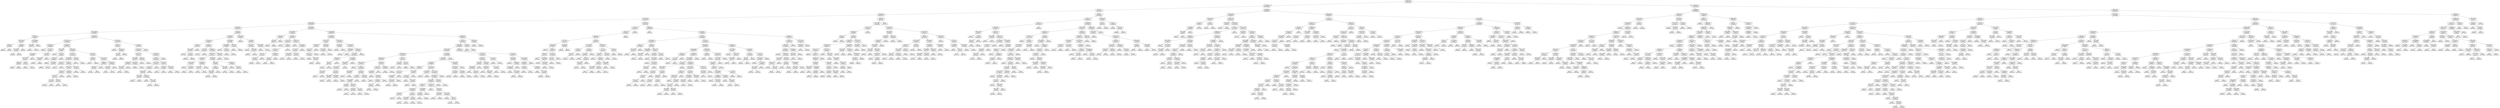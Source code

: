 digraph Tree {
node [shape=box] ;
0 [label="X[84] <= 0.447\nmse = 6208271071.287\nsamples = 1095\nvalue = 180733.15"] ;
1 [label="X[82] <= 0.046\nmse = 2444600754.23\nsamples = 666\nvalue = 144343.005"] ;
0 -> 1 [labeldistance=2.5, labelangle=45, headlabel="True"] ;
2 [label="X[54] <= 0.5\nmse = 1267462751.457\nsamples = 489\nvalue = 130169.372"] ;
1 -> 2 ;
3 [label="X[45] <= 0.5\nmse = 984429446.444\nsamples = 411\nvalue = 125217.513"] ;
2 -> 3 ;
4 [label="X[90] <= -0.166\nmse = 776069743.438\nsamples = 346\nvalue = 130311.243"] ;
3 -> 4 ;
5 [label="X[89] <= -0.647\nmse = 646662486.382\nsamples = 228\nvalue = 123464.781"] ;
4 -> 5 ;
6 [label="X[91] <= -0.36\nmse = 479842653.222\nsamples = 101\nvalue = 115051.366"] ;
5 -> 6 ;
7 [label="X[83] <= -0.958\nmse = 435211956.879\nsamples = 68\nvalue = 108563.059"] ;
6 -> 7 ;
8 [label="X[66] <= 0.5\nmse = 209312500.0\nsamples = 8\nvalue = 87500.0"] ;
7 -> 8 ;
9 [label="X[89] <= -1.261\nmse = 97600000.0\nsamples = 5\nvalue = 79000.0"] ;
8 -> 9 ;
10 [label="X[33] <= 0.5\nmse = 2250000.0\nsamples = 2\nvalue = 83500.0"] ;
9 -> 10 ;
11 [label="mse = 0.0\nsamples = 1\nvalue = 82000.0"] ;
10 -> 11 ;
12 [label="mse = 0.0\nsamples = 1\nvalue = 85000.0"] ;
10 -> 12 ;
13 [label="X[30] <= 0.5\nmse = 138666666.667\nsamples = 3\nvalue = 76000.0"] ;
9 -> 13 ;
14 [label="X[93] <= 0.083\nmse = 16000000.0\nsamples = 2\nvalue = 84000.0"] ;
13 -> 14 ;
15 [label="mse = 0.0\nsamples = 1\nvalue = 88000.0"] ;
14 -> 15 ;
16 [label="mse = 0.0\nsamples = 1\nvalue = 80000.0"] ;
14 -> 16 ;
17 [label="mse = 0.0\nsamples = 1\nvalue = 60000.0"] ;
13 -> 17 ;
18 [label="X[84] <= -0.083\nmse = 74388888.889\nsamples = 3\nvalue = 101666.667"] ;
8 -> 18 ;
19 [label="X[93] <= 1.003\nmse = 562500.0\nsamples = 2\nvalue = 107750.0"] ;
18 -> 19 ;
20 [label="mse = 0.0\nsamples = 1\nvalue = 108500.0"] ;
19 -> 20 ;
21 [label="mse = 0.0\nsamples = 1\nvalue = 107000.0"] ;
19 -> 21 ;
22 [label="mse = 0.0\nsamples = 1\nvalue = 89500.0"] ;
18 -> 22 ;
23 [label="X[83] <= 0.836\nmse = 398291070.249\nsamples = 60\nvalue = 111371.467"] ;
7 -> 23 ;
24 [label="X[84] <= -0.729\nmse = 414663217.639\nsamples = 36\nvalue = 106853.833"] ;
23 -> 24 ;
25 [label="X[91] <= -1.724\nmse = 443390409.877\nsamples = 9\nvalue = 86608.889"] ;
24 -> 25 ;
26 [label="mse = 0.0\nsamples = 1\nvalue = 52000.0"] ;
25 -> 26 ;
27 [label="X[87] <= -0.487\nmse = 330377075.0\nsamples = 8\nvalue = 90935.0"] ;
25 -> 27 ;
28 [label="X[16] <= 0.5\nmse = 183086464.0\nsamples = 5\nvalue = 99296.0"] ;
27 -> 28 ;
29 [label="X[93] <= 0.083\nmse = 170170700.0\nsamples = 4\nvalue = 95870.0"] ;
28 -> 29 ;
30 [label="X[66] <= 0.5\nmse = 9000000.0\nsamples = 2\nvalue = 83000.0"] ;
29 -> 30 ;
31 [label="mse = 0.0\nsamples = 1\nvalue = 80000.0"] ;
30 -> 31 ;
32 [label="mse = 0.0\nsamples = 1\nvalue = 86000.0"] ;
30 -> 32 ;
33 [label="X[5] <= 0.5\nmse = 67600.0\nsamples = 2\nvalue = 108740.0"] ;
29 -> 33 ;
34 [label="mse = 0.0\nsamples = 1\nvalue = 108480.0"] ;
33 -> 34 ;
35 [label="mse = 0.0\nsamples = 1\nvalue = 109000.0"] ;
33 -> 35 ;
36 [label="mse = 0.0\nsamples = 1\nvalue = 113000.0"] ;
28 -> 36 ;
37 [label="X[7] <= 0.5\nmse = 265166666.667\nsamples = 3\nvalue = 77000.0"] ;
27 -> 37 ;
38 [label="X[94] <= 0.128\nmse = 280562500.0\nsamples = 2\nvalue = 83250.0"] ;
37 -> 38 ;
39 [label="mse = 0.0\nsamples = 1\nvalue = 100000.0"] ;
38 -> 39 ;
40 [label="mse = 0.0\nsamples = 1\nvalue = 66500.0"] ;
38 -> 40 ;
41 [label="mse = 0.0\nsamples = 1\nvalue = 64500.0"] ;
37 -> 41 ;
42 [label="X[82] <= -0.478\nmse = 222928475.534\nsamples = 27\nvalue = 113602.148"] ;
24 -> 42 ;
43 [label="X[89] <= -1.875\nmse = 110593600.0\nsamples = 5\nvalue = 89420.0"] ;
42 -> 43 ;
44 [label="mse = 0.0\nsamples = 1\nvalue = 75500.0"] ;
43 -> 44 ;
45 [label="X[62] <= 0.5\nmse = 77690000.0\nsamples = 4\nvalue = 92900.0"] ;
43 -> 45 ;
46 [label="X[33] <= 0.5\nmse = 56435555.556\nsamples = 3\nvalue = 89466.667"] ;
45 -> 46 ;
47 [label="mse = 0.0\nsamples = 1\nvalue = 83000.0"] ;
46 -> 47 ;
48 [label="X[89] <= -1.261\nmse = 53290000.0\nsamples = 2\nvalue = 92700.0"] ;
46 -> 48 ;
49 [label="mse = 0.0\nsamples = 1\nvalue = 85400.0"] ;
48 -> 49 ;
50 [label="mse = 0.0\nsamples = 1\nvalue = 100000.0"] ;
48 -> 50 ;
51 [label="mse = 0.0\nsamples = 1\nvalue = 103200.0"] ;
45 -> 51 ;
52 [label="X[93] <= 0.819\nmse = 85350040.174\nsamples = 22\nvalue = 119098.091"] ;
42 -> 52 ;
53 [label="X[94] <= 1.248\nmse = 72997157.816\nsamples = 14\nvalue = 116368.429"] ;
52 -> 53 ;
54 [label="X[93] <= -0.652\nmse = 74899040.306\nsamples = 12\nvalue = 115179.833"] ;
53 -> 54 ;
55 [label="X[26] <= 0.5\nmse = 222222.222\nsamples = 3\nvalue = 110333.333"] ;
54 -> 55 ;
56 [label="mse = 0.0\nsamples = 2\nvalue = 110000.0"] ;
55 -> 56 ;
57 [label="mse = 0.0\nsamples = 1\nvalue = 111000.0"] ;
55 -> 57 ;
58 [label="X[82] <= -0.14\nmse = 89351952.0\nsamples = 9\nvalue = 116795.333"] ;
54 -> 58 ;
59 [label="X[84] <= -0.149\nmse = 54755844.571\nsamples = 7\nvalue = 113144.0"] ;
58 -> 59 ;
60 [label="X[68] <= 0.5\nmse = 29516330.24\nsamples = 5\nvalue = 116401.6"] ;
59 -> 60 ;
61 [label="X[14] <= 0.5\nmse = 13791512.0\nsamples = 4\nvalue = 114252.0"] ;
60 -> 61 ;
62 [label="X[47] <= 0.5\nmse = 3048516.0\nsamples = 2\nvalue = 110754.0"] ;
61 -> 62 ;
63 [label="mse = 0.0\nsamples = 1\nvalue = 109008.0"] ;
62 -> 63 ;
64 [label="mse = 0.0\nsamples = 1\nvalue = 112500.0"] ;
62 -> 64 ;
65 [label="X[44] <= 0.5\nmse = 62500.0\nsamples = 2\nvalue = 117750.0"] ;
61 -> 65 ;
66 [label="mse = 0.0\nsamples = 1\nvalue = 117500.0"] ;
65 -> 66 ;
67 [label="mse = 0.0\nsamples = 1\nvalue = 118000.0"] ;
65 -> 67 ;
68 [label="mse = 0.0\nsamples = 1\nvalue = 125000.0"] ;
60 -> 68 ;
69 [label="X[68] <= 0.5\nmse = 25000000.0\nsamples = 2\nvalue = 105000.0"] ;
59 -> 69 ;
70 [label="mse = 0.0\nsamples = 1\nvalue = 110000.0"] ;
69 -> 70 ;
71 [label="mse = 0.0\nsamples = 1\nvalue = 100000.0"] ;
69 -> 71 ;
72 [label="X[84] <= -0.182\nmse = 455625.0\nsamples = 2\nvalue = 129575.0"] ;
58 -> 72 ;
73 [label="mse = 0.0\nsamples = 1\nvalue = 128900.0"] ;
72 -> 73 ;
74 [label="mse = 0.0\nsamples = 1\nvalue = 130250.0"] ;
72 -> 74 ;
75 [label="X[4] <= 0.5\nmse = 2250000.0\nsamples = 2\nvalue = 123500.0"] ;
53 -> 75 ;
76 [label="mse = 0.0\nsamples = 1\nvalue = 122000.0"] ;
75 -> 76 ;
77 [label="mse = 0.0\nsamples = 1\nvalue = 125000.0"] ;
75 -> 77 ;
78 [label="X[44] <= 0.5\nmse = 71109375.0\nsamples = 8\nvalue = 123875.0"] ;
52 -> 78 ;
79 [label="X[42] <= 0.5\nmse = 30250000.0\nsamples = 2\nvalue = 133000.0"] ;
78 -> 79 ;
80 [label="mse = 0.0\nsamples = 1\nvalue = 127500.0"] ;
79 -> 80 ;
81 [label="mse = 0.0\nsamples = 1\nvalue = 138500.0"] ;
79 -> 81 ;
82 [label="X[84] <= -0.133\nmse = 47722222.222\nsamples = 6\nvalue = 120833.333"] ;
78 -> 82 ;
83 [label="X[68] <= 0.5\nmse = 28666666.667\nsamples = 3\nvalue = 116000.0"] ;
82 -> 83 ;
84 [label="X[80] <= 0.5\nmse = 16000000.0\nsamples = 2\nvalue = 119000.0"] ;
83 -> 84 ;
85 [label="mse = 0.0\nsamples = 1\nvalue = 123000.0"] ;
84 -> 85 ;
86 [label="mse = 0.0\nsamples = 1\nvalue = 115000.0"] ;
84 -> 86 ;
87 [label="mse = 0.0\nsamples = 1\nvalue = 110000.0"] ;
83 -> 87 ;
88 [label="X[84] <= 0.281\nmse = 20055555.556\nsamples = 3\nvalue = 125666.667"] ;
82 -> 88 ;
89 [label="X[33] <= 0.5\nmse = 1562500.0\nsamples = 2\nvalue = 128750.0"] ;
88 -> 89 ;
90 [label="mse = 0.0\nsamples = 1\nvalue = 127500.0"] ;
89 -> 90 ;
91 [label="mse = 0.0\nsamples = 1\nvalue = 130000.0"] ;
89 -> 91 ;
92 [label="mse = 0.0\nsamples = 1\nvalue = 119500.0"] ;
88 -> 92 ;
93 [label="X[84] <= -1.54\nmse = 297199058.16\nsamples = 24\nvalue = 118147.917"] ;
23 -> 93 ;
94 [label="X[80] <= 0.5\nmse = 351171875.0\nsamples = 4\nvalue = 97625.0"] ;
93 -> 94 ;
95 [label="mse = 0.0\nsamples = 1\nvalue = 130000.0"] ;
94 -> 95 ;
96 [label="X[91] <= -1.724\nmse = 2388888.889\nsamples = 3\nvalue = 86833.333"] ;
94 -> 96 ;
97 [label="X[24] <= 0.5\nmse = 62500.0\nsamples = 2\nvalue = 85750.0"] ;
96 -> 97 ;
98 [label="mse = 0.0\nsamples = 1\nvalue = 85500.0"] ;
97 -> 98 ;
99 [label="mse = 0.0\nsamples = 1\nvalue = 86000.0"] ;
97 -> 99 ;
100 [label="mse = 0.0\nsamples = 1\nvalue = 89000.0"] ;
96 -> 100 ;
101 [label="X[3] <= 0.5\nmse = 185318868.75\nsamples = 20\nvalue = 122252.5"] ;
93 -> 101 ;
102 [label="X[84] <= -0.646\nmse = 144368130.194\nsamples = 19\nvalue = 123844.737"] ;
101 -> 102 ;
103 [label="X[84] <= -0.928\nmse = 35311428.571\nsamples = 7\nvalue = 115300.0"] ;
102 -> 103 ;
104 [label="X[82] <= -0.447\nmse = 36800000.0\nsamples = 5\nvalue = 113500.0"] ;
103 -> 104 ;
105 [label="X[25] <= 0.5\nmse = 5388888.889\nsamples = 3\nvalue = 118166.667"] ;
104 -> 105 ;
106 [label="X[82] <= -0.458\nmse = 562500.0\nsamples = 2\nvalue = 119750.0"] ;
105 -> 106 ;
107 [label="mse = 0.0\nsamples = 1\nvalue = 120500.0"] ;
106 -> 107 ;
108 [label="mse = 0.0\nsamples = 1\nvalue = 119000.0"] ;
106 -> 108 ;
109 [label="mse = 0.0\nsamples = 1\nvalue = 115000.0"] ;
105 -> 109 ;
110 [label="X[89] <= -1.261\nmse = 2250000.0\nsamples = 2\nvalue = 106500.0"] ;
104 -> 110 ;
111 [label="mse = 0.0\nsamples = 1\nvalue = 108000.0"] ;
110 -> 111 ;
112 [label="mse = 0.0\nsamples = 1\nvalue = 105000.0"] ;
110 -> 112 ;
113 [label="X[40] <= 0.5\nmse = 3240000.0\nsamples = 2\nvalue = 119800.0"] ;
103 -> 113 ;
114 [label="mse = 0.0\nsamples = 1\nvalue = 121600.0"] ;
113 -> 114 ;
115 [label="mse = 0.0\nsamples = 1\nvalue = 118000.0"] ;
113 -> 115 ;
116 [label="X[27] <= 0.5\nmse = 140549357.639\nsamples = 12\nvalue = 128829.167"] ;
102 -> 116 ;
117 [label="X[21] <= 0.5\nmse = 103879462.81\nsamples = 11\nvalue = 130859.091"] ;
116 -> 117 ;
118 [label="X[82] <= -0.215\nmse = 21147448.98\nsamples = 7\nvalue = 127292.857"] ;
117 -> 118 ;
119 [label="X[81] <= 0.5\nmse = 10764722.222\nsamples = 6\nvalue = 125883.333"] ;
118 -> 119 ;
120 [label="X[84] <= -0.216\nmse = 4610400.0\nsamples = 5\nvalue = 127060.0"] ;
119 -> 120 ;
121 [label="X[89] <= -1.261\nmse = 202500.0\nsamples = 2\nvalue = 129450.0"] ;
120 -> 121 ;
122 [label="mse = 0.0\nsamples = 1\nvalue = 129000.0"] ;
121 -> 122 ;
123 [label="mse = 0.0\nsamples = 1\nvalue = 129900.0"] ;
121 -> 123 ;
124 [label="X[66] <= 0.5\nmse = 1202222.222\nsamples = 3\nvalue = 125466.667"] ;
120 -> 124 ;
125 [label="mse = 0.0\nsamples = 1\nvalue = 124500.0"] ;
124 -> 125 ;
126 [label="X[93] <= -1.203\nmse = 1102500.0\nsamples = 2\nvalue = 125950.0"] ;
124 -> 126 ;
127 [label="mse = 0.0\nsamples = 1\nvalue = 124900.0"] ;
126 -> 127 ;
128 [label="mse = 0.0\nsamples = 1\nvalue = 127000.0"] ;
126 -> 128 ;
129 [label="mse = 0.0\nsamples = 1\nvalue = 120000.0"] ;
119 -> 129 ;
130 [label="mse = 0.0\nsamples = 1\nvalue = 135750.0"] ;
118 -> 130 ;
131 [label="X[42] <= 0.5\nmse = 187455000.0\nsamples = 4\nvalue = 137100.0"] ;
117 -> 131 ;
132 [label="X[62] <= 0.5\nmse = 16000000.0\nsamples = 2\nvalue = 149000.0"] ;
131 -> 132 ;
133 [label="mse = 0.0\nsamples = 1\nvalue = 153000.0"] ;
132 -> 133 ;
134 [label="mse = 0.0\nsamples = 1\nvalue = 145000.0"] ;
132 -> 134 ;
135 [label="X[94] <= 1.248\nmse = 75690000.0\nsamples = 2\nvalue = 125200.0"] ;
131 -> 135 ;
136 [label="mse = 0.0\nsamples = 1\nvalue = 133900.0"] ;
135 -> 136 ;
137 [label="mse = 0.0\nsamples = 1\nvalue = 116500.0"] ;
135 -> 137 ;
138 [label="mse = 0.0\nsamples = 1\nvalue = 106500.0"] ;
116 -> 138 ;
139 [label="mse = 0.0\nsamples = 1\nvalue = 92000.0"] ;
101 -> 139 ;
140 [label="X[62] <= 0.5\nmse = 306308489.44\nsamples = 33\nvalue = 128421.212"] ;
6 -> 140 ;
141 [label="X[26] <= 0.5\nmse = 315256838.134\nsamples = 27\nvalue = 126153.704"] ;
140 -> 141 ;
142 [label="X[51] <= 0.5\nmse = 224858290.289\nsamples = 22\nvalue = 129897.727"] ;
141 -> 142 ;
143 [label="X[24] <= 0.5\nmse = 119565000.0\nsamples = 4\nvalue = 113700.0"] ;
142 -> 143 ;
144 [label="X[82] <= -0.501\nmse = 10580000.0\nsamples = 3\nvalue = 107600.0"] ;
143 -> 144 ;
145 [label="mse = 0.0\nsamples = 1\nvalue = 109900.0"] ;
144 -> 145 ;
146 [label="X[27] <= 0.5\nmse = 11902500.0\nsamples = 2\nvalue = 106450.0"] ;
144 -> 146 ;
147 [label="mse = 0.0\nsamples = 1\nvalue = 103000.0"] ;
146 -> 147 ;
148 [label="mse = 0.0\nsamples = 1\nvalue = 109900.0"] ;
146 -> 148 ;
149 [label="mse = 0.0\nsamples = 1\nvalue = 132000.0"] ;
143 -> 149 ;
150 [label="X[80] <= 0.5\nmse = 176996797.84\nsamples = 18\nvalue = 133497.222"] ;
142 -> 150 ;
151 [label="X[79] <= 0.5\nmse = 22562500.0\nsamples = 2\nvalue = 148750.0"] ;
150 -> 151 ;
152 [label="mse = 0.0\nsamples = 1\nvalue = 144000.0"] ;
151 -> 152 ;
153 [label="mse = 0.0\nsamples = 1\nvalue = 153500.0"] ;
151 -> 153 ;
154 [label="X[40] <= 0.5\nmse = 163585068.359\nsamples = 16\nvalue = 131590.625"] ;
150 -> 154 ;
155 [label="X[94] <= -0.246\nmse = 150484145.408\nsamples = 14\nvalue = 133282.143"] ;
154 -> 155 ;
156 [label="X[14] <= 0.5\nmse = 193094791.667\nsamples = 6\nvalue = 125025.0"] ;
155 -> 156 ;
157 [label="X[82] <= -0.222\nmse = 135541666.667\nsamples = 3\nvalue = 130250.0"] ;
156 -> 157 ;
158 [label="mse = 0.0\nsamples = 1\nvalue = 115000.0"] ;
157 -> 158 ;
159 [label="X[82] <= -0.104\nmse = 28890625.0\nsamples = 2\nvalue = 137875.0"] ;
157 -> 159 ;
160 [label="mse = 0.0\nsamples = 1\nvalue = 132500.0"] ;
159 -> 160 ;
161 [label="mse = 0.0\nsamples = 1\nvalue = 143250.0"] ;
159 -> 161 ;
162 [label="X[82] <= -0.173\nmse = 196046666.667\nsamples = 3\nvalue = 119800.0"] ;
156 -> 162 ;
163 [label="X[84] <= -0.613\nmse = 217562500.0\nsamples = 2\nvalue = 114750.0"] ;
162 -> 163 ;
164 [label="mse = 0.0\nsamples = 1\nvalue = 100000.0"] ;
163 -> 164 ;
165 [label="mse = 0.0\nsamples = 1\nvalue = 129500.0"] ;
163 -> 165 ;
166 [label="mse = 0.0\nsamples = 1\nvalue = 129900.0"] ;
162 -> 166 ;
167 [label="X[87] <= -0.487\nmse = 29039375.0\nsamples = 8\nvalue = 139475.0"] ;
155 -> 167 ;
168 [label="X[89] <= -1.261\nmse = 4226400.0\nsamples = 5\nvalue = 135760.0"] ;
167 -> 168 ;
169 [label="X[5] <= 0.5\nmse = 2802222.222\nsamples = 3\nvalue = 136966.667"] ;
168 -> 169 ;
170 [label="X[83] <= 0.836\nmse = 1000000.0\nsamples = 2\nvalue = 138000.0"] ;
169 -> 170 ;
171 [label="mse = 0.0\nsamples = 1\nvalue = 137000.0"] ;
170 -> 171 ;
172 [label="mse = 0.0\nsamples = 1\nvalue = 139000.0"] ;
170 -> 172 ;
173 [label="mse = 0.0\nsamples = 1\nvalue = 134900.0"] ;
169 -> 173 ;
174 [label="X[83] <= 0.388\nmse = 902500.0\nsamples = 2\nvalue = 133950.0"] ;
168 -> 174 ;
175 [label="mse = 0.0\nsamples = 1\nvalue = 134900.0"] ;
174 -> 175 ;
176 [label="mse = 0.0\nsamples = 1\nvalue = 133000.0"] ;
174 -> 176 ;
177 [label="X[93] <= -0.1\nmse = 9055555.556\nsamples = 3\nvalue = 145666.667"] ;
167 -> 177 ;
178 [label="mse = 0.0\nsamples = 1\nvalue = 141500.0"] ;
177 -> 178 ;
179 [label="X[12] <= 0.5\nmse = 562500.0\nsamples = 2\nvalue = 147750.0"] ;
177 -> 179 ;
180 [label="mse = 0.0\nsamples = 1\nvalue = 148500.0"] ;
179 -> 180 ;
181 [label="mse = 0.0\nsamples = 1\nvalue = 147000.0"] ;
179 -> 181 ;
182 [label="X[82] <= -0.22\nmse = 95062500.0\nsamples = 2\nvalue = 119750.0"] ;
154 -> 182 ;
183 [label="mse = 0.0\nsamples = 1\nvalue = 129500.0"] ;
182 -> 183 ;
184 [label="mse = 0.0\nsamples = 1\nvalue = 110000.0"] ;
182 -> 184 ;
185 [label="X[84] <= -0.745\nmse = 379949600.0\nsamples = 5\nvalue = 109680.0"] ;
141 -> 185 ;
186 [label="X[94] <= -0.246\nmse = 156668888.889\nsamples = 3\nvalue = 96633.333"] ;
185 -> 186 ;
187 [label="mse = 0.0\nsamples = 1\nvalue = 79900.0"] ;
186 -> 187 ;
188 [label="X[55] <= 0.5\nmse = 25000000.0\nsamples = 2\nvalue = 105000.0"] ;
186 -> 188 ;
189 [label="mse = 0.0\nsamples = 1\nvalue = 100000.0"] ;
188 -> 189 ;
190 [label="mse = 0.0\nsamples = 1\nvalue = 110000.0"] ;
188 -> 190 ;
191 [label="X[31] <= 0.5\nmse = 76562500.0\nsamples = 2\nvalue = 129250.0"] ;
185 -> 191 ;
192 [label="mse = 0.0\nsamples = 1\nvalue = 120500.0"] ;
191 -> 192 ;
193 [label="mse = 0.0\nsamples = 1\nvalue = 138000.0"] ;
191 -> 193 ;
194 [label="X[84] <= -0.083\nmse = 138786458.333\nsamples = 6\nvalue = 138625.0"] ;
140 -> 194 ;
195 [label="mse = 0.0\nsamples = 1\nvalue = 160000.0"] ;
194 -> 195 ;
196 [label="X[0] <= 0.5\nmse = 56890000.0\nsamples = 5\nvalue = 134350.0"] ;
194 -> 196 ;
197 [label="X[83] <= -0.061\nmse = 12847222.222\nsamples = 3\nvalue = 139583.333"] ;
196 -> 197 ;
198 [label="mse = 0.0\nsamples = 1\nvalue = 135000.0"] ;
197 -> 198 ;
199 [label="X[84] <= 0.182\nmse = 3515625.0\nsamples = 2\nvalue = 141875.0"] ;
197 -> 199 ;
200 [label="mse = 0.0\nsamples = 1\nvalue = 143750.0"] ;
199 -> 200 ;
201 [label="mse = 0.0\nsamples = 1\nvalue = 140000.0"] ;
199 -> 201 ;
202 [label="X[94] <= -0.993\nmse = 20250000.0\nsamples = 2\nvalue = 126500.0"] ;
196 -> 202 ;
203 [label="mse = 0.0\nsamples = 1\nvalue = 131000.0"] ;
202 -> 203 ;
204 [label="mse = 0.0\nsamples = 1\nvalue = 122000.0"] ;
202 -> 204 ;
205 [label="X[87] <= -0.487\nmse = 678266960.023\nsamples = 127\nvalue = 130155.764"] ;
5 -> 205 ;
206 [label="X[83] <= -0.958\nmse = 487090244.787\nsamples = 19\nvalue = 109825.053"] ;
205 -> 206 ;
207 [label="X[79] <= 0.5\nmse = 212506666.667\nsamples = 3\nvalue = 78000.0"] ;
206 -> 207 ;
208 [label="X[33] <= 0.5\nmse = 490000.0\nsamples = 2\nvalue = 67700.0"] ;
207 -> 208 ;
209 [label="mse = 0.0\nsamples = 1\nvalue = 67000.0"] ;
208 -> 209 ;
210 [label="mse = 0.0\nsamples = 1\nvalue = 68400.0"] ;
208 -> 210 ;
211 [label="mse = 0.0\nsamples = 1\nvalue = 98600.0"] ;
207 -> 211 ;
212 [label="X[25] <= 0.5\nmse = 313060850.938\nsamples = 16\nvalue = 115792.25"] ;
206 -> 212 ;
213 [label="X[80] <= 0.5\nmse = 113173123.556\nsamples = 9\nvalue = 107330.667"] ;
212 -> 213 ;
214 [label="mse = 0.0\nsamples = 1\nvalue = 124900.0"] ;
213 -> 214 ;
215 [label="X[41] <= 0.5\nmse = 83911431.75\nsamples = 8\nvalue = 105134.5"] ;
213 -> 215 ;
216 [label="X[7] <= 0.5\nmse = 40830764.408\nsamples = 7\nvalue = 102510.857"] ;
215 -> 216 ;
217 [label="X[62] <= 0.5\nmse = 15151408.0\nsamples = 4\nvalue = 106444.0"] ;
216 -> 217 ;
218 [label="X[28] <= 0.5\nmse = 1099150.222\nsamples = 3\nvalue = 104258.667"] ;
217 -> 218 ;
219 [label="mse = 0.0\nsamples = 2\nvalue = 105000.0"] ;
218 -> 219 ;
220 [label="mse = 0.0\nsamples = 1\nvalue = 102776.0"] ;
218 -> 220 ;
221 [label="mse = 0.0\nsamples = 1\nvalue = 113000.0"] ;
217 -> 221 ;
222 [label="X[84] <= -0.216\nmse = 26942222.222\nsamples = 3\nvalue = 97266.667"] ;
216 -> 222 ;
223 [label="X[2] <= 0.5\nmse = 810000.0\nsamples = 2\nvalue = 100900.0"] ;
222 -> 223 ;
224 [label="mse = 0.0\nsamples = 1\nvalue = 100000.0"] ;
223 -> 224 ;
225 [label="mse = 0.0\nsamples = 1\nvalue = 101800.0"] ;
223 -> 225 ;
226 [label="mse = 0.0\nsamples = 1\nvalue = 90000.0"] ;
222 -> 226 ;
227 [label="mse = 0.0\nsamples = 1\nvalue = 123500.0"] ;
215 -> 227 ;
228 [label="X[84] <= -1.06\nmse = 359647755.102\nsamples = 7\nvalue = 126671.429"] ;
212 -> 228 ;
229 [label="mse = 0.0\nsamples = 1\nvalue = 87000.0"] ;
228 -> 229 ;
230 [label="X[47] <= 0.5\nmse = 113568055.556\nsamples = 6\nvalue = 133283.333"] ;
228 -> 230 ;
231 [label="X[5] <= 0.5\nmse = 71600000.0\nsamples = 5\nvalue = 130000.0"] ;
230 -> 231 ;
232 [label="X[84] <= -0.083\nmse = 64222222.222\nsamples = 3\nvalue = 134333.333"] ;
231 -> 232 ;
233 [label="mse = 0.0\nsamples = 2\nvalue = 140000.0"] ;
232 -> 233 ;
234 [label="mse = 0.0\nsamples = 1\nvalue = 123000.0"] ;
232 -> 234 ;
235 [label="X[82] <= -0.322\nmse = 12250000.0\nsamples = 2\nvalue = 123500.0"] ;
231 -> 235 ;
236 [label="mse = 0.0\nsamples = 1\nvalue = 120000.0"] ;
235 -> 236 ;
237 [label="mse = 0.0\nsamples = 1\nvalue = 127000.0"] ;
235 -> 237 ;
238 [label="mse = 0.0\nsamples = 1\nvalue = 149700.0"] ;
230 -> 238 ;
239 [label="X[82] <= -0.335\nmse = 626390285.656\nsamples = 108\nvalue = 133732.463"] ;
205 -> 239 ;
240 [label="X[82] <= -0.822\nmse = 400634880.248\nsamples = 24\nvalue = 114638.792"] ;
239 -> 240 ;
241 [label="X[85] <= -0.126\nmse = 228277343.75\nsamples = 8\nvalue = 98562.5"] ;
240 -> 241 ;
242 [label="X[66] <= 0.5\nmse = 160460000.0\nsamples = 5\nvalue = 90200.0"] ;
241 -> 242 ;
243 [label="X[41] <= 0.5\nmse = 38125000.0\nsamples = 4\nvalue = 84500.0"] ;
242 -> 243 ;
244 [label="X[91] <= -1.724\nmse = 10722222.222\nsamples = 3\nvalue = 87666.667"] ;
243 -> 244 ;
245 [label="mse = 0.0\nsamples = 1\nvalue = 91500.0"] ;
244 -> 245 ;
246 [label="X[82] <= -0.841\nmse = 5062500.0\nsamples = 2\nvalue = 85750.0"] ;
244 -> 246 ;
247 [label="mse = 0.0\nsamples = 1\nvalue = 83500.0"] ;
246 -> 247 ;
248 [label="mse = 0.0\nsamples = 1\nvalue = 88000.0"] ;
246 -> 248 ;
249 [label="mse = 0.0\nsamples = 1\nvalue = 75000.0"] ;
243 -> 249 ;
250 [label="mse = 0.0\nsamples = 1\nvalue = 113000.0"] ;
242 -> 250 ;
251 [label="X[84] <= 0.016\nmse = 30500000.0\nsamples = 3\nvalue = 112500.0"] ;
241 -> 251 ;
252 [label="X[84] <= -0.017\nmse = 9000000.0\nsamples = 2\nvalue = 109000.0"] ;
251 -> 252 ;
253 [label="mse = 0.0\nsamples = 1\nvalue = 106000.0"] ;
252 -> 253 ;
254 [label="mse = 0.0\nsamples = 1\nvalue = 112000.0"] ;
252 -> 254 ;
255 [label="mse = 0.0\nsamples = 1\nvalue = 119500.0"] ;
251 -> 255 ;
256 [label="X[91] <= -1.724\nmse = 292978283.184\nsamples = 16\nvalue = 122676.938"] ;
240 -> 256 ;
257 [label="X[85] <= -0.126\nmse = 162562500.0\nsamples = 2\nvalue = 89250.0"] ;
256 -> 257 ;
258 [label="mse = 0.0\nsamples = 1\nvalue = 76500.0"] ;
257 -> 258 ;
259 [label="mse = 0.0\nsamples = 1\nvalue = 102000.0"] ;
257 -> 259 ;
260 [label="X[82] <= -0.552\nmse = 129182962.311\nsamples = 14\nvalue = 127452.214"] ;
256 -> 260 ;
261 [label="X[86] <= 0.232\nmse = 296425089.0\nsamples = 2\nvalue = 142217.0"] ;
260 -> 261 ;
262 [label="mse = 0.0\nsamples = 1\nvalue = 159434.0"] ;
261 -> 262 ;
263 [label="mse = 0.0\nsamples = 1\nvalue = 125000.0"] ;
261 -> 263 ;
264 [label="X[93] <= 1.37\nmse = 58920600.076\nsamples = 12\nvalue = 124991.417"] ;
260 -> 264 ;
265 [label="X[83] <= -0.061\nmse = 41690156.413\nsamples = 11\nvalue = 126363.364"] ;
264 -> 265 ;
266 [label="X[66] <= 0.5\nmse = 3400966.222\nsamples = 3\nvalue = 117607.333"] ;
265 -> 266 ;
267 [label="X[23] <= 0.5\nmse = 2809.0\nsamples = 2\nvalue = 118911.0"] ;
266 -> 267 ;
268 [label="mse = 0.0\nsamples = 1\nvalue = 118964.0"] ;
267 -> 268 ;
269 [label="mse = 0.0\nsamples = 1\nvalue = 118858.0"] ;
267 -> 269 ;
270 [label="mse = 0.0\nsamples = 1\nvalue = 115000.0"] ;
266 -> 270 ;
271 [label="X[87] <= 0.757\nmse = 16516630.859\nsamples = 8\nvalue = 129646.875"] ;
265 -> 271 ;
272 [label="X[82] <= -0.355\nmse = 8807321.429\nsamples = 7\nvalue = 128525.0"] ;
271 -> 272 ;
273 [label="X[94] <= -0.246\nmse = 2123003.472\nsamples = 6\nvalue = 127445.833"] ;
272 -> 273 ;
274 [label="X[93] <= 0.451\nmse = 113906.25\nsamples = 2\nvalue = 125837.5"] ;
273 -> 274 ;
275 [label="mse = 0.0\nsamples = 1\nvalue = 126175.0"] ;
274 -> 275 ;
276 [label="mse = 0.0\nsamples = 1\nvalue = 125500.0"] ;
274 -> 276 ;
277 [label="X[44] <= 0.5\nmse = 1187500.0\nsamples = 4\nvalue = 128250.0"] ;
273 -> 277 ;
278 [label="X[82] <= -0.401\nmse = 250000.0\nsamples = 2\nvalue = 127500.0"] ;
277 -> 278 ;
279 [label="mse = 0.0\nsamples = 1\nvalue = 128000.0"] ;
278 -> 279 ;
280 [label="mse = 0.0\nsamples = 1\nvalue = 127000.0"] ;
278 -> 280 ;
281 [label="X[91] <= -0.36\nmse = 1000000.0\nsamples = 2\nvalue = 129000.0"] ;
277 -> 281 ;
282 [label="mse = 0.0\nsamples = 1\nvalue = 128000.0"] ;
281 -> 282 ;
283 [label="mse = 0.0\nsamples = 1\nvalue = 130000.0"] ;
281 -> 283 ;
284 [label="mse = 0.0\nsamples = 1\nvalue = 135000.0"] ;
272 -> 284 ;
285 [label="mse = 0.0\nsamples = 1\nvalue = 137500.0"] ;
271 -> 285 ;
286 [label="mse = 0.0\nsamples = 1\nvalue = 109900.0"] ;
264 -> 286 ;
287 [label="X[85] <= 1.705\nmse = 556968787.114\nsamples = 84\nvalue = 139187.798"] ;
239 -> 287 ;
288 [label="X[20] <= 0.5\nmse = 447756972.133\nsamples = 82\nvalue = 137533.841"] ;
287 -> 288 ;
289 [label="X[86] <= 0.232\nmse = 388450831.934\nsamples = 80\nvalue = 138840.938"] ;
288 -> 289 ;
290 [label="X[83] <= -0.061\nmse = 398704966.0\nsamples = 58\nvalue = 135351.293"] ;
289 -> 290 ;
291 [label="X[82] <= -0.031\nmse = 362866974.826\nsamples = 24\nvalue = 128052.083"] ;
290 -> 291 ;
292 [label="X[82] <= -0.137\nmse = 290284875.0\nsamples = 20\nvalue = 132575.0"] ;
291 -> 292 ;
293 [label="X[91] <= -1.724\nmse = 131620763.889\nsamples = 12\nvalue = 127508.333"] ;
292 -> 293 ;
294 [label="mse = 0.0\nsamples = 1\nvalue = 150000.0"] ;
293 -> 294 ;
295 [label="X[25] <= 0.5\nmse = 93416859.504\nsamples = 11\nvalue = 125463.636"] ;
293 -> 295 ;
296 [label="X[93] <= -0.652\nmse = 4000000.0\nsamples = 2\nvalue = 110000.0"] ;
295 -> 296 ;
297 [label="mse = 0.0\nsamples = 1\nvalue = 112000.0"] ;
296 -> 297 ;
298 [label="mse = 0.0\nsamples = 1\nvalue = 108000.0"] ;
296 -> 298 ;
299 [label="X[67] <= 0.5\nmse = 48340000.0\nsamples = 9\nvalue = 128900.0"] ;
295 -> 299 ;
300 [label="X[47] <= 0.5\nmse = 16225306.122\nsamples = 7\nvalue = 126157.143"] ;
299 -> 300 ;
301 [label="X[94] <= -0.993\nmse = 7866666.667\nsamples = 6\nvalue = 124900.0"] ;
300 -> 301 ;
302 [label="X[0] <= 0.5\nmse = 6502500.0\nsamples = 2\nvalue = 122450.0"] ;
301 -> 302 ;
303 [label="mse = 0.0\nsamples = 1\nvalue = 125000.0"] ;
302 -> 303 ;
304 [label="mse = 0.0\nsamples = 1\nvalue = 119900.0"] ;
302 -> 304 ;
305 [label="X[94] <= 0.501\nmse = 4046875.0\nsamples = 4\nvalue = 126125.0"] ;
301 -> 305 ;
306 [label="X[80] <= 0.5\nmse = 1000000.0\nsamples = 2\nvalue = 128000.0"] ;
305 -> 306 ;
307 [label="mse = 0.0\nsamples = 1\nvalue = 127000.0"] ;
306 -> 307 ;
308 [label="mse = 0.0\nsamples = 1\nvalue = 129000.0"] ;
306 -> 308 ;
309 [label="X[7] <= 0.5\nmse = 62500.0\nsamples = 2\nvalue = 124250.0"] ;
305 -> 309 ;
310 [label="mse = 0.0\nsamples = 1\nvalue = 124500.0"] ;
309 -> 310 ;
311 [label="mse = 0.0\nsamples = 1\nvalue = 124000.0"] ;
309 -> 311 ;
312 [label="mse = 0.0\nsamples = 1\nvalue = 133700.0"] ;
300 -> 312 ;
313 [label="X[16] <= 0.5\nmse = 42250000.0\nsamples = 2\nvalue = 138500.0"] ;
299 -> 313 ;
314 [label="mse = 0.0\nsamples = 1\nvalue = 145000.0"] ;
313 -> 314 ;
315 [label="mse = 0.0\nsamples = 1\nvalue = 132000.0"] ;
313 -> 315 ;
316 [label="X[84] <= 0.116\nmse = 432014375.0\nsamples = 8\nvalue = 140175.0"] ;
292 -> 316 ;
317 [label="X[53] <= 0.5\nmse = 72672222.222\nsamples = 6\nvalue = 130233.333"] ;
316 -> 317 ;
318 [label="X[51] <= 0.5\nmse = 48293600.0\nsamples = 5\nvalue = 132780.0"] ;
317 -> 318 ;
319 [label="mse = 0.0\nsamples = 1\nvalue = 119000.0"] ;
318 -> 319 ;
320 [label="X[68] <= 0.5\nmse = 1026875.0\nsamples = 4\nvalue = 136225.0"] ;
318 -> 320 ;
321 [label="X[30] <= 0.5\nmse = 646666.667\nsamples = 3\nvalue = 135800.0"] ;
320 -> 321 ;
322 [label="X[62] <= 0.5\nmse = 62500.0\nsamples = 2\nvalue = 135250.0"] ;
321 -> 322 ;
323 [label="mse = 0.0\nsamples = 1\nvalue = 135000.0"] ;
322 -> 323 ;
324 [label="mse = 0.0\nsamples = 1\nvalue = 135500.0"] ;
322 -> 324 ;
325 [label="mse = 0.0\nsamples = 1\nvalue = 136900.0"] ;
321 -> 325 ;
326 [label="mse = 0.0\nsamples = 1\nvalue = 137500.0"] ;
320 -> 326 ;
327 [label="mse = 0.0\nsamples = 1\nvalue = 117500.0"] ;
317 -> 327 ;
328 [label="X[26] <= 0.5\nmse = 324000000.0\nsamples = 2\nvalue = 170000.0"] ;
316 -> 328 ;
329 [label="mse = 0.0\nsamples = 1\nvalue = 188000.0"] ;
328 -> 329 ;
330 [label="mse = 0.0\nsamples = 1\nvalue = 152000.0"] ;
328 -> 330 ;
331 [label="X[44] <= 0.5\nmse = 112074218.75\nsamples = 4\nvalue = 105437.5"] ;
291 -> 331 ;
332 [label="X[51] <= 0.5\nmse = 1000000.0\nsamples = 2\nvalue = 116000.0"] ;
331 -> 332 ;
333 [label="mse = 0.0\nsamples = 1\nvalue = 115000.0"] ;
332 -> 333 ;
334 [label="mse = 0.0\nsamples = 1\nvalue = 117000.0"] ;
332 -> 334 ;
335 [label="X[71] <= 0.5\nmse = 15625.0\nsamples = 2\nvalue = 94875.0"] ;
331 -> 335 ;
336 [label="mse = 0.0\nsamples = 1\nvalue = 94750.0"] ;
335 -> 336 ;
337 [label="mse = 0.0\nsamples = 1\nvalue = 95000.0"] ;
335 -> 337 ;
338 [label="X[87] <= 3.866\nmse = 359846990.16\nsamples = 34\nvalue = 140503.676"] ;
290 -> 338 ;
339 [label="X[26] <= 0.5\nmse = 260233882.002\nsamples = 33\nvalue = 138700.758"] ;
338 -> 339 ;
340 [label="X[14] <= 0.5\nmse = 196584925.861\nsamples = 28\nvalue = 136040.179"] ;
339 -> 340 ;
341 [label="X[69] <= 0.5\nmse = 65808593.75\nsamples = 8\nvalue = 144187.5"] ;
340 -> 341 ;
342 [label="X[72] <= 0.5\nmse = 18171875.0\nsamples = 4\nvalue = 150625.0"] ;
341 -> 342 ;
343 [label="X[21] <= 0.5\nmse = 10166666.667\nsamples = 3\nvalue = 152500.0"] ;
342 -> 343 ;
344 [label="X[84] <= -0.331\nmse = 10562500.0\nsamples = 2\nvalue = 151250.0"] ;
343 -> 344 ;
345 [label="mse = 0.0\nsamples = 1\nvalue = 148000.0"] ;
344 -> 345 ;
346 [label="mse = 0.0\nsamples = 1\nvalue = 154500.0"] ;
344 -> 346 ;
347 [label="mse = 0.0\nsamples = 1\nvalue = 155000.0"] ;
343 -> 347 ;
348 [label="mse = 0.0\nsamples = 1\nvalue = 145000.0"] ;
342 -> 348 ;
349 [label="X[82] <= 0.012\nmse = 30562500.0\nsamples = 4\nvalue = 137750.0"] ;
341 -> 349 ;
350 [label="X[7] <= 0.5\nmse = 2722222.222\nsamples = 3\nvalue = 134666.667"] ;
349 -> 350 ;
351 [label="mse = 0.0\nsamples = 1\nvalue = 132500.0"] ;
350 -> 351 ;
352 [label="X[94] <= -0.619\nmse = 562500.0\nsamples = 2\nvalue = 135750.0"] ;
350 -> 352 ;
353 [label="mse = 0.0\nsamples = 1\nvalue = 136500.0"] ;
352 -> 353 ;
354 [label="mse = 0.0\nsamples = 1\nvalue = 135000.0"] ;
352 -> 354 ;
355 [label="mse = 0.0\nsamples = 1\nvalue = 147000.0"] ;
349 -> 355 ;
356 [label="X[91] <= -1.724\nmse = 211723304.688\nsamples = 20\nvalue = 132781.25"] ;
340 -> 356 ;
357 [label="X[30] <= 0.5\nmse = 240250000.0\nsamples = 2\nvalue = 112000.0"] ;
356 -> 357 ;
358 [label="mse = 0.0\nsamples = 1\nvalue = 127500.0"] ;
357 -> 358 ;
359 [label="mse = 0.0\nsamples = 1\nvalue = 96500.0"] ;
357 -> 359 ;
360 [label="X[87] <= 0.757\nmse = 155237579.09\nsamples = 18\nvalue = 135090.278"] ;
356 -> 360 ;
361 [label="X[84] <= -0.083\nmse = 107600510.381\nsamples = 17\nvalue = 136866.176"] ;
360 -> 361 ;
362 [label="X[93] <= 0.083\nmse = 84382072.222\nsamples = 15\nvalue = 134788.333"] ;
361 -> 362 ;
363 [label="X[44] <= 0.5\nmse = 69878765.432\nsamples = 9\nvalue = 131711.111"] ;
362 -> 363 ;
364 [label="X[82] <= -0.27\nmse = 51888888.889\nsamples = 6\nvalue = 135566.667"] ;
363 -> 364 ;
365 [label="X[10] <= 0.5\nmse = 562500.0\nsamples = 2\nvalue = 126250.0"] ;
364 -> 365 ;
366 [label="mse = 0.0\nsamples = 1\nvalue = 127000.0"] ;
365 -> 366 ;
367 [label="mse = 0.0\nsamples = 1\nvalue = 125500.0"] ;
365 -> 367 ;
368 [label="X[7] <= 0.5\nmse = 12451875.0\nsamples = 4\nvalue = 140225.0"] ;
364 -> 368 ;
369 [label="X[91] <= -0.36\nmse = 6250000.0\nsamples = 2\nvalue = 137500.0"] ;
368 -> 369 ;
370 [label="mse = 0.0\nsamples = 1\nvalue = 135000.0"] ;
369 -> 370 ;
371 [label="mse = 0.0\nsamples = 1\nvalue = 140000.0"] ;
369 -> 371 ;
372 [label="X[47] <= 0.5\nmse = 3802500.0\nsamples = 2\nvalue = 142950.0"] ;
368 -> 372 ;
373 [label="mse = 0.0\nsamples = 1\nvalue = 144900.0"] ;
372 -> 373 ;
374 [label="mse = 0.0\nsamples = 1\nvalue = 141000.0"] ;
372 -> 374 ;
375 [label="X[83] <= 0.836\nmse = 16666666.667\nsamples = 3\nvalue = 124000.0"] ;
363 -> 375 ;
376 [label="X[25] <= 0.5\nmse = 6250000.0\nsamples = 2\nvalue = 126500.0"] ;
375 -> 376 ;
377 [label="mse = 0.0\nsamples = 1\nvalue = 124000.0"] ;
376 -> 377 ;
378 [label="mse = 0.0\nsamples = 1\nvalue = 129000.0"] ;
376 -> 378 ;
379 [label="mse = 0.0\nsamples = 1\nvalue = 119000.0"] ;
375 -> 379 ;
380 [label="X[84] <= -1.209\nmse = 70627170.139\nsamples = 6\nvalue = 139404.167"] ;
362 -> 380 ;
381 [label="mse = 0.0\nsamples = 1\nvalue = 153575.0"] ;
380 -> 381 ;
382 [label="X[69] <= 0.5\nmse = 36557600.0\nsamples = 5\nvalue = 136570.0"] ;
380 -> 382 ;
383 [label="X[82] <= -0.166\nmse = 52562500.0\nsamples = 2\nvalue = 131750.0"] ;
382 -> 383 ;
384 [label="mse = 0.0\nsamples = 1\nvalue = 139000.0"] ;
383 -> 384 ;
385 [label="mse = 0.0\nsamples = 1\nvalue = 124500.0"] ;
383 -> 385 ;
386 [label="X[91] <= -0.36\nmse = 73888.889\nsamples = 3\nvalue = 139783.333"] ;
382 -> 386 ;
387 [label="mse = 0.0\nsamples = 1\nvalue = 139400.0"] ;
386 -> 387 ;
388 [label="X[66] <= 0.5\nmse = 625.0\nsamples = 2\nvalue = 139975.0"] ;
386 -> 388 ;
389 [label="mse = 0.0\nsamples = 1\nvalue = 139950.0"] ;
388 -> 389 ;
390 [label="mse = 0.0\nsamples = 1\nvalue = 140000.0"] ;
388 -> 390 ;
391 [label="X[33] <= 0.5\nmse = 6502500.0\nsamples = 2\nvalue = 152450.0"] ;
361 -> 391 ;
392 [label="mse = 0.0\nsamples = 1\nvalue = 149900.0"] ;
391 -> 392 ;
393 [label="mse = 0.0\nsamples = 1\nvalue = 155000.0"] ;
391 -> 393 ;
394 [label="mse = 0.0\nsamples = 1\nvalue = 104900.0"] ;
360 -> 394 ;
395 [label="X[89] <= 0.581\nmse = 355040000.0\nsamples = 5\nvalue = 153600.0"] ;
339 -> 395 ;
396 [label="X[85] <= -0.126\nmse = 155000000.0\nsamples = 4\nvalue = 146000.0"] ;
395 -> 396 ;
397 [label="X[67] <= 0.5\nmse = 144000000.0\nsamples = 2\nvalue = 155000.0"] ;
396 -> 397 ;
398 [label="mse = 0.0\nsamples = 1\nvalue = 143000.0"] ;
397 -> 398 ;
399 [label="mse = 0.0\nsamples = 1\nvalue = 167000.0"] ;
397 -> 399 ;
400 [label="X[21] <= 0.5\nmse = 4000000.0\nsamples = 2\nvalue = 137000.0"] ;
396 -> 400 ;
401 [label="mse = 0.0\nsamples = 1\nvalue = 135000.0"] ;
400 -> 401 ;
402 [label="mse = 0.0\nsamples = 1\nvalue = 139000.0"] ;
400 -> 402 ;
403 [label="mse = 0.0\nsamples = 1\nvalue = 184000.0"] ;
395 -> 403 ;
404 [label="mse = 0.0\nsamples = 1\nvalue = 200000.0"] ;
338 -> 404 ;
405 [label="X[69] <= 0.5\nmse = 244673099.174\nsamples = 22\nvalue = 148040.909"] ;
289 -> 405 ;
406 [label="X[78] <= 0.5\nmse = 70867479.339\nsamples = 11\nvalue = 159904.545"] ;
405 -> 406 ;
407 [label="X[94] <= -0.246\nmse = 46551111.111\nsamples = 9\nvalue = 157283.333"] ;
406 -> 407 ;
408 [label="X[52] <= 0.5\nmse = 8442500.0\nsamples = 4\nvalue = 153350.0"] ;
407 -> 408 ;
409 [label="X[82] <= -0.061\nmse = 6268888.889\nsamples = 3\nvalue = 154466.667"] ;
408 -> 409 ;
410 [label="mse = 0.0\nsamples = 1\nvalue = 157900.0"] ;
409 -> 410 ;
411 [label="X[14] <= 0.5\nmse = 562500.0\nsamples = 2\nvalue = 152750.0"] ;
409 -> 411 ;
412 [label="mse = 0.0\nsamples = 1\nvalue = 152000.0"] ;
411 -> 412 ;
413 [label="mse = 0.0\nsamples = 1\nvalue = 153500.0"] ;
411 -> 413 ;
414 [label="mse = 0.0\nsamples = 1\nvalue = 150000.0"] ;
408 -> 414 ;
415 [label="X[68] <= 0.5\nmse = 54759600.0\nsamples = 5\nvalue = 160430.0"] ;
407 -> 415 ;
416 [label="X[84] <= -0.133\nmse = 36375000.0\nsamples = 3\nvalue = 155750.0"] ;
415 -> 416 ;
417 [label="mse = 0.0\nsamples = 1\nvalue = 147500.0"] ;
416 -> 417 ;
418 [label="X[89] <= -0.033\nmse = 3515625.0\nsamples = 2\nvalue = 159875.0"] ;
416 -> 418 ;
419 [label="mse = 0.0\nsamples = 1\nvalue = 161750.0"] ;
418 -> 419 ;
420 [label="mse = 0.0\nsamples = 1\nvalue = 158000.0"] ;
418 -> 420 ;
421 [label="X[87] <= 0.757\nmse = 202500.0\nsamples = 2\nvalue = 167450.0"] ;
415 -> 421 ;
422 [label="mse = 0.0\nsamples = 1\nvalue = 167000.0"] ;
421 -> 422 ;
423 [label="mse = 0.0\nsamples = 1\nvalue = 167900.0"] ;
421 -> 423 ;
424 [label="X[72] <= 0.5\nmse = 10240000.0\nsamples = 2\nvalue = 171700.0"] ;
406 -> 424 ;
425 [label="mse = 0.0\nsamples = 1\nvalue = 168500.0"] ;
424 -> 425 ;
426 [label="mse = 0.0\nsamples = 1\nvalue = 174900.0"] ;
424 -> 426 ;
427 [label="X[82] <= -0.119\nmse = 136986983.471\nsamples = 11\nvalue = 136177.273"] ;
405 -> 427 ;
428 [label="X[82] <= -0.281\nmse = 50914400.0\nsamples = 5\nvalue = 126690.0"] ;
427 -> 428 ;
429 [label="mse = 0.0\nsamples = 1\nvalue = 138000.0"] ;
428 -> 429 ;
430 [label="X[36] <= 0.5\nmse = 23669218.75\nsamples = 4\nvalue = 123862.5"] ;
428 -> 430 ;
431 [label="X[91] <= -1.724\nmse = 4083888.889\nsamples = 3\nvalue = 126483.333"] ;
430 -> 431 ;
432 [label="mse = 0.0\nsamples = 1\nvalue = 128950.0"] ;
431 -> 432 ;
433 [label="X[84] <= -0.315\nmse = 1562500.0\nsamples = 2\nvalue = 125250.0"] ;
431 -> 433 ;
434 [label="mse = 0.0\nsamples = 1\nvalue = 126500.0"] ;
433 -> 434 ;
435 [label="mse = 0.0\nsamples = 1\nvalue = 124000.0"] ;
433 -> 435 ;
436 [label="mse = 0.0\nsamples = 1\nvalue = 116000.0"] ;
430 -> 436 ;
437 [label="X[82] <= 0.005\nmse = 71201388.889\nsamples = 6\nvalue = 144083.333"] ;
427 -> 437 ;
438 [label="X[94] <= 0.501\nmse = 28400000.0\nsamples = 5\nvalue = 141000.0"] ;
437 -> 438 ;
439 [label="X[16] <= 0.5\nmse = 30250000.0\nsamples = 2\nvalue = 145500.0"] ;
438 -> 439 ;
440 [label="mse = 0.0\nsamples = 1\nvalue = 151000.0"] ;
439 -> 440 ;
441 [label="mse = 0.0\nsamples = 1\nvalue = 140000.0"] ;
439 -> 441 ;
442 [label="X[74] <= 0.5\nmse = 4666666.667\nsamples = 3\nvalue = 138000.0"] ;
438 -> 442 ;
443 [label="mse = 0.0\nsamples = 1\nvalue = 135000.0"] ;
442 -> 443 ;
444 [label="X[93] <= 0.083\nmse = 250000.0\nsamples = 2\nvalue = 139500.0"] ;
442 -> 444 ;
445 [label="mse = 0.0\nsamples = 1\nvalue = 139000.0"] ;
444 -> 445 ;
446 [label="mse = 0.0\nsamples = 1\nvalue = 140000.0"] ;
444 -> 446 ;
447 [label="mse = 0.0\nsamples = 1\nvalue = 159500.0"] ;
437 -> 447 ;
448 [label="X[14] <= 0.5\nmse = 18062500.0\nsamples = 2\nvalue = 85250.0"] ;
288 -> 448 ;
449 [label="mse = 0.0\nsamples = 1\nvalue = 81000.0"] ;
448 -> 449 ;
450 [label="mse = 0.0\nsamples = 1\nvalue = 89500.0"] ;
448 -> 450 ;
451 [label="X[86] <= 0.232\nmse = 324000000.0\nsamples = 2\nvalue = 207000.0"] ;
287 -> 451 ;
452 [label="mse = 0.0\nsamples = 1\nvalue = 225000.0"] ;
451 -> 452 ;
453 [label="mse = 0.0\nsamples = 1\nvalue = 189000.0"] ;
451 -> 453 ;
454 [label="X[89] <= -0.647\nmse = 760540681.847\nsamples = 118\nvalue = 143540.0"] ;
4 -> 454 ;
455 [label="X[13] <= 0.5\nmse = 432208735.312\nsamples = 32\nvalue = 121313.531"] ;
454 -> 455 ;
456 [label="X[79] <= 0.5\nmse = 376648237.014\nsamples = 31\nvalue = 119839.774"] ;
455 -> 456 ;
457 [label="X[25] <= 0.5\nmse = 275492391.667\nsamples = 30\nvalue = 121755.0"] ;
456 -> 457 ;
458 [label="X[62] <= 0.5\nmse = 124155025.0\nsamples = 10\nvalue = 110915.0"] ;
457 -> 458 ;
459 [label="X[93] <= -0.652\nmse = 16244648.438\nsamples = 8\nvalue = 116143.75"] ;
458 -> 459 ;
460 [label="mse = 0.0\nsamples = 1\nvalue = 107500.0"] ;
459 -> 460 ;
461 [label="X[40] <= 0.5\nmse = 6367040.816\nsamples = 7\nvalue = 117378.571"] ;
459 -> 461 ;
462 [label="X[33] <= 0.5\nmse = 6651875.0\nsamples = 4\nvalue = 116225.0"] ;
461 -> 462 ;
463 [label="mse = 0.0\nsamples = 1\nvalue = 113000.0"] ;
462 -> 463 ;
464 [label="X[89] <= -1.261\nmse = 4246666.667\nsamples = 3\nvalue = 117300.0"] ;
462 -> 464 ;
465 [label="mse = 0.0\nsamples = 1\nvalue = 115000.0"] ;
464 -> 465 ;
466 [label="X[87] <= -0.487\nmse = 2402500.0\nsamples = 2\nvalue = 118450.0"] ;
464 -> 466 ;
467 [label="mse = 0.0\nsamples = 1\nvalue = 116900.0"] ;
466 -> 467 ;
468 [label="mse = 0.0\nsamples = 1\nvalue = 120000.0"] ;
466 -> 468 ;
469 [label="X[83] <= 1.733\nmse = 1847222.222\nsamples = 3\nvalue = 118916.667"] ;
461 -> 469 ;
470 [label="X[55] <= 0.5\nmse = 15625.0\nsamples = 2\nvalue = 119875.0"] ;
469 -> 470 ;
471 [label="mse = 0.0\nsamples = 1\nvalue = 119750.0"] ;
470 -> 471 ;
472 [label="mse = 0.0\nsamples = 1\nvalue = 120000.0"] ;
470 -> 472 ;
473 [label="mse = 0.0\nsamples = 1\nvalue = 117000.0"] ;
469 -> 473 ;
474 [label="X[94] <= -0.993\nmse = 9000000.0\nsamples = 2\nvalue = 90000.0"] ;
458 -> 474 ;
475 [label="mse = 0.0\nsamples = 1\nvalue = 93000.0"] ;
474 -> 475 ;
476 [label="mse = 0.0\nsamples = 1\nvalue = 87000.0"] ;
474 -> 476 ;
477 [label="X[69] <= 0.5\nmse = 263031875.0\nsamples = 20\nvalue = 127175.0"] ;
457 -> 477 ;
478 [label="X[82] <= -0.406\nmse = 117246913.58\nsamples = 9\nvalue = 138055.556"] ;
477 -> 478 ;
479 [label="X[10] <= 0.5\nmse = 3166666.667\nsamples = 3\nvalue = 126500.0"] ;
478 -> 479 ;
480 [label="X[57] <= 0.5\nmse = 62500.0\nsamples = 2\nvalue = 127750.0"] ;
479 -> 480 ;
481 [label="mse = 0.0\nsamples = 1\nvalue = 128000.0"] ;
480 -> 481 ;
482 [label="mse = 0.0\nsamples = 1\nvalue = 127500.0"] ;
480 -> 482 ;
483 [label="mse = 0.0\nsamples = 1\nvalue = 124000.0"] ;
479 -> 483 ;
484 [label="X[40] <= 0.5\nmse = 74138888.889\nsamples = 6\nvalue = 143833.333"] ;
478 -> 484 ;
485 [label="X[14] <= 0.5\nmse = 59040000.0\nsamples = 5\nvalue = 141600.0"] ;
484 -> 485 ;
486 [label="mse = 0.0\nsamples = 1\nvalue = 153000.0"] ;
485 -> 486 ;
487 [label="X[42] <= 0.5\nmse = 33187500.0\nsamples = 4\nvalue = 138750.0"] ;
485 -> 487 ;
488 [label="X[85] <= -0.126\nmse = 2000000.0\nsamples = 3\nvalue = 142000.0"] ;
487 -> 488 ;
489 [label="mse = 0.0\nsamples = 1\nvalue = 140000.0"] ;
488 -> 489 ;
490 [label="mse = 0.0\nsamples = 2\nvalue = 143000.0"] ;
488 -> 490 ;
491 [label="mse = 0.0\nsamples = 1\nvalue = 129000.0"] ;
487 -> 491 ;
492 [label="mse = 0.0\nsamples = 1\nvalue = 155000.0"] ;
484 -> 492 ;
493 [label="X[84] <= -0.017\nmse = 206198347.107\nsamples = 11\nvalue = 118272.727"] ;
477 -> 493 ;
494 [label="X[71] <= 0.5\nmse = 127722222.222\nsamples = 9\nvalue = 123000.0"] ;
493 -> 494 ;
495 [label="X[51] <= 0.5\nmse = 59887755.102\nsamples = 7\nvalue = 127428.571"] ;
494 -> 495 ;
496 [label="mse = 0.0\nsamples = 1\nvalue = 115000.0"] ;
495 -> 496 ;
497 [label="X[21] <= 0.5\nmse = 39833333.333\nsamples = 6\nvalue = 129500.0"] ;
495 -> 497 ;
498 [label="X[66] <= 0.5\nmse = 29671875.0\nsamples = 4\nvalue = 126625.0"] ;
497 -> 498 ;
499 [label="X[84] <= -0.083\nmse = 7562500.0\nsamples = 2\nvalue = 131250.0"] ;
498 -> 499 ;
500 [label="mse = 0.0\nsamples = 1\nvalue = 134000.0"] ;
499 -> 500 ;
501 [label="mse = 0.0\nsamples = 1\nvalue = 128500.0"] ;
499 -> 501 ;
502 [label="X[16] <= 0.5\nmse = 9000000.0\nsamples = 2\nvalue = 122000.0"] ;
498 -> 502 ;
503 [label="mse = 0.0\nsamples = 1\nvalue = 125000.0"] ;
502 -> 503 ;
504 [label="mse = 0.0\nsamples = 1\nvalue = 119000.0"] ;
502 -> 504 ;
505 [label="X[87] <= -0.487\nmse = 10562500.0\nsamples = 2\nvalue = 135250.0"] ;
497 -> 505 ;
506 [label="mse = 0.0\nsamples = 1\nvalue = 132000.0"] ;
505 -> 506 ;
507 [label="mse = 0.0\nsamples = 1\nvalue = 138500.0"] ;
505 -> 507 ;
508 [label="X[53] <= 0.5\nmse = 56250000.0\nsamples = 2\nvalue = 107500.0"] ;
494 -> 508 ;
509 [label="mse = 0.0\nsamples = 1\nvalue = 100000.0"] ;
508 -> 509 ;
510 [label="mse = 0.0\nsamples = 1\nvalue = 115000.0"] ;
508 -> 510 ;
511 [label="X[59] <= 0.5\nmse = 6250000.0\nsamples = 2\nvalue = 97000.0"] ;
493 -> 511 ;
512 [label="mse = 0.0\nsamples = 1\nvalue = 99500.0"] ;
511 -> 512 ;
513 [label="mse = 0.0\nsamples = 1\nvalue = 94500.0"] ;
511 -> 513 ;
514 [label="mse = 0.0\nsamples = 1\nvalue = 62383.0"] ;
456 -> 514 ;
515 [label="mse = 0.0\nsamples = 1\nvalue = 167000.0"] ;
455 -> 515 ;
516 [label="X[35] <= 0.5\nmse = 630492740.936\nsamples = 86\nvalue = 151810.314"] ;
454 -> 516 ;
517 [label="mse = 0.0\nsamples = 1\nvalue = 256000.0"] ;
516 -> 517 ;
518 [label="X[5] <= 0.5\nmse = 508696157.494\nsamples = 85\nvalue = 150584.553"] ;
516 -> 518 ;
519 [label="X[0] <= 0.5\nmse = 442677388.132\nsamples = 68\nvalue = 154289.515"] ;
518 -> 519 ;
520 [label="X[91] <= -0.36\nmse = 245528926.793\nsamples = 13\nvalue = 138279.769"] ;
519 -> 520 ;
521 [label="X[69] <= 0.5\nmse = 164222222.222\nsamples = 3\nvalue = 114666.667"] ;
520 -> 521 ;
522 [label="X[84] <= 0.248\nmse = 12250000.0\nsamples = 2\nvalue = 123500.0"] ;
521 -> 522 ;
523 [label="mse = 0.0\nsamples = 1\nvalue = 127000.0"] ;
522 -> 523 ;
524 [label="mse = 0.0\nsamples = 1\nvalue = 120000.0"] ;
522 -> 524 ;
525 [label="mse = 0.0\nsamples = 1\nvalue = 97000.0"] ;
521 -> 525 ;
526 [label="X[25] <= 0.5\nmse = 52465279.21\nsamples = 10\nvalue = 145363.7"] ;
520 -> 526 ;
527 [label="X[84] <= 0.182\nmse = 35068888.889\nsamples = 3\nvalue = 135966.667"] ;
526 -> 527 ;
528 [label="X[83] <= 0.388\nmse = 4202500.0\nsamples = 2\nvalue = 131950.0"] ;
527 -> 528 ;
529 [label="mse = 0.0\nsamples = 1\nvalue = 134000.0"] ;
528 -> 529 ;
530 [label="mse = 0.0\nsamples = 1\nvalue = 129900.0"] ;
528 -> 530 ;
531 [label="mse = 0.0\nsamples = 1\nvalue = 144000.0"] ;
527 -> 531 ;
532 [label="X[82] <= -0.738\nmse = 5857057.429\nsamples = 7\nvalue = 149391.0"] ;
526 -> 532 ;
533 [label="X[94] <= 0.501\nmse = 2860000.0\nsamples = 5\nvalue = 148200.0"] ;
532 -> 533 ;
534 [label="mse = 0.0\nsamples = 1\nvalue = 151000.0"] ;
533 -> 534 ;
535 [label="X[93] <= -0.468\nmse = 1125000.0\nsamples = 4\nvalue = 147500.0"] ;
533 -> 535 ;
536 [label="mse = 0.0\nsamples = 1\nvalue = 148500.0"] ;
535 -> 536 ;
537 [label="X[83] <= -0.061\nmse = 1055555.556\nsamples = 3\nvalue = 147166.667"] ;
535 -> 537 ;
538 [label="X[94] <= 1.248\nmse = 250000.0\nsamples = 2\nvalue = 146500.0"] ;
537 -> 538 ;
539 [label="mse = 0.0\nsamples = 1\nvalue = 147000.0"] ;
538 -> 539 ;
540 [label="mse = 0.0\nsamples = 1\nvalue = 146000.0"] ;
538 -> 540 ;
541 [label="mse = 0.0\nsamples = 1\nvalue = 148500.0"] ;
537 -> 541 ;
542 [label="X[4] <= 0.5\nmse = 937992.25\nsamples = 2\nvalue = 152368.5"] ;
532 -> 542 ;
543 [label="mse = 0.0\nsamples = 1\nvalue = 153337.0"] ;
542 -> 543 ;
544 [label="mse = 0.0\nsamples = 1\nvalue = 151400.0"] ;
542 -> 544 ;
545 [label="X[10] <= 0.5\nmse = 414373714.05\nsamples = 55\nvalue = 158073.636"] ;
519 -> 545 ;
546 [label="X[85] <= -0.126\nmse = 359368318.01\nsamples = 43\nvalue = 154765.116"] ;
545 -> 546 ;
547 [label="X[82] <= -0.267\nmse = 285806488.889\nsamples = 30\nvalue = 150713.333"] ;
546 -> 547 ;
548 [label="X[60] <= 0.5\nmse = 110888888.889\nsamples = 3\nvalue = 121333.333"] ;
547 -> 548 ;
549 [label="X[7] <= 0.5\nmse = 12250000.0\nsamples = 2\nvalue = 128500.0"] ;
548 -> 549 ;
550 [label="mse = 0.0\nsamples = 1\nvalue = 125000.0"] ;
549 -> 550 ;
551 [label="mse = 0.0\nsamples = 1\nvalue = 132000.0"] ;
549 -> 551 ;
552 [label="mse = 0.0\nsamples = 1\nvalue = 107000.0"] ;
548 -> 552 ;
553 [label="X[90] <= 2.963\nmse = 198675802.469\nsamples = 27\nvalue = 153977.778"] ;
547 -> 553 ;
554 [label="X[82] <= -0.149\nmse = 154489940.828\nsamples = 26\nvalue = 152592.308"] ;
553 -> 554 ;
555 [label="X[67] <= 0.5\nmse = 34330578.512\nsamples = 11\nvalue = 146681.818"] ;
554 -> 555 ;
556 [label="X[84] <= -0.381\nmse = 19690000.0\nsamples = 10\nvalue = 145400.0"] ;
555 -> 556 ;
557 [label="X[42] <= 0.5\nmse = 4040000.0\nsamples = 5\nvalue = 142900.0"] ;
556 -> 557 ;
558 [label="X[12] <= 0.5\nmse = 296875.0\nsamples = 4\nvalue = 143875.0"] ;
557 -> 558 ;
559 [label="X[84] <= -1.077\nmse = 55555.556\nsamples = 3\nvalue = 144166.667"] ;
558 -> 559 ;
560 [label="mse = 0.0\nsamples = 2\nvalue = 144000.0"] ;
559 -> 560 ;
561 [label="mse = 0.0\nsamples = 1\nvalue = 144500.0"] ;
559 -> 561 ;
562 [label="mse = 0.0\nsamples = 1\nvalue = 143000.0"] ;
558 -> 562 ;
563 [label="mse = 0.0\nsamples = 1\nvalue = 139000.0"] ;
557 -> 563 ;
564 [label="X[47] <= 0.5\nmse = 22840000.0\nsamples = 5\nvalue = 147900.0"] ;
556 -> 564 ;
565 [label="X[33] <= 0.5\nmse = 12796875.0\nsamples = 4\nvalue = 146125.0"] ;
564 -> 565 ;
566 [label="X[69] <= 0.5\nmse = 2250000.0\nsamples = 2\nvalue = 149500.0"] ;
565 -> 566 ;
567 [label="mse = 0.0\nsamples = 1\nvalue = 148000.0"] ;
566 -> 567 ;
568 [label="mse = 0.0\nsamples = 1\nvalue = 151000.0"] ;
566 -> 568 ;
569 [label="X[57] <= 0.5\nmse = 562500.0\nsamples = 2\nvalue = 142750.0"] ;
565 -> 569 ;
570 [label="mse = 0.0\nsamples = 1\nvalue = 143500.0"] ;
569 -> 570 ;
571 [label="mse = 0.0\nsamples = 1\nvalue = 142000.0"] ;
569 -> 571 ;
572 [label="mse = 0.0\nsamples = 1\nvalue = 155000.0"] ;
564 -> 572 ;
573 [label="mse = 0.0\nsamples = 1\nvalue = 159500.0"] ;
555 -> 573 ;
574 [label="X[84] <= -0.05\nmse = 198201955.556\nsamples = 15\nvalue = 156926.667"] ;
554 -> 574 ;
575 [label="X[82] <= -0.085\nmse = 173741388.889\nsamples = 12\nvalue = 153116.667"] ;
574 -> 575 ;
576 [label="X[66] <= 0.5\nmse = 63561224.49\nsamples = 7\nvalue = 159785.714"] ;
575 -> 576 ;
577 [label="X[93] <= -1.02\nmse = 25701388.889\nsamples = 6\nvalue = 162416.667"] ;
576 -> 577 ;
578 [label="mse = 0.0\nsamples = 1\nvalue = 153000.0"] ;
577 -> 578 ;
579 [label="X[84] <= -0.282\nmse = 9560000.0\nsamples = 5\nvalue = 164300.0"] ;
577 -> 579 ;
580 [label="X[82] <= -0.132\nmse = 3171875.0\nsamples = 4\nvalue = 165625.0"] ;
579 -> 580 ;
581 [label="X[83] <= -0.061\nmse = 1000000.0\nsamples = 2\nvalue = 164000.0"] ;
580 -> 581 ;
582 [label="mse = 0.0\nsamples = 1\nvalue = 165000.0"] ;
581 -> 582 ;
583 [label="mse = 0.0\nsamples = 1\nvalue = 163000.0"] ;
581 -> 583 ;
584 [label="X[89] <= -0.033\nmse = 62500.0\nsamples = 2\nvalue = 167250.0"] ;
580 -> 584 ;
585 [label="mse = 0.0\nsamples = 1\nvalue = 167500.0"] ;
584 -> 585 ;
586 [label="mse = 0.0\nsamples = 1\nvalue = 167000.0"] ;
584 -> 586 ;
587 [label="mse = 0.0\nsamples = 1\nvalue = 159000.0"] ;
579 -> 587 ;
588 [label="mse = 0.0\nsamples = 1\nvalue = 144000.0"] ;
576 -> 588 ;
589 [label="X[14] <= 0.5\nmse = 178553600.0\nsamples = 5\nvalue = 143780.0"] ;
575 -> 589 ;
590 [label="X[90] <= 1.398\nmse = 43335555.556\nsamples = 3\nvalue = 133966.667"] ;
589 -> 590 ;
591 [label="X[79] <= 0.5\nmse = 3802500.0\nsamples = 2\nvalue = 129450.0"] ;
590 -> 591 ;
592 [label="mse = 0.0\nsamples = 1\nvalue = 127500.0"] ;
591 -> 592 ;
593 [label="mse = 0.0\nsamples = 1\nvalue = 131400.0"] ;
591 -> 593 ;
594 [label="mse = 0.0\nsamples = 1\nvalue = 143000.0"] ;
590 -> 594 ;
595 [label="X[94] <= 0.501\nmse = 20250000.0\nsamples = 2\nvalue = 158500.0"] ;
589 -> 595 ;
596 [label="mse = 0.0\nsamples = 1\nvalue = 163000.0"] ;
595 -> 596 ;
597 [label="mse = 0.0\nsamples = 1\nvalue = 154000.0"] ;
595 -> 597 ;
598 [label="X[69] <= 0.5\nmse = 5722222.222\nsamples = 3\nvalue = 172166.667"] ;
574 -> 598 ;
599 [label="X[94] <= -0.619\nmse = 250000.0\nsamples = 2\nvalue = 170500.0"] ;
598 -> 599 ;
600 [label="mse = 0.0\nsamples = 1\nvalue = 170000.0"] ;
599 -> 600 ;
601 [label="mse = 0.0\nsamples = 1\nvalue = 171000.0"] ;
599 -> 601 ;
602 [label="mse = 0.0\nsamples = 1\nvalue = 175500.0"] ;
598 -> 602 ;
603 [label="mse = 0.0\nsamples = 1\nvalue = 190000.0"] ;
553 -> 603 ;
604 [label="X[94] <= -0.993\nmse = 403813609.467\nsamples = 13\nvalue = 164115.385"] ;
546 -> 604 ;
605 [label="X[23] <= 0.5\nmse = 189062500.0\nsamples = 2\nvalue = 193750.0"] ;
604 -> 605 ;
606 [label="mse = 0.0\nsamples = 1\nvalue = 207500.0"] ;
605 -> 606 ;
607 [label="mse = 0.0\nsamples = 1\nvalue = 180000.0"] ;
605 -> 607 ;
608 [label="X[89] <= 1.195\nmse = 254152892.562\nsamples = 11\nvalue = 158727.273"] ;
604 -> 608 ;
609 [label="X[83] <= 0.836\nmse = 175710000.0\nsamples = 10\nvalue = 161800.0"] ;
608 -> 609 ;
610 [label="X[26] <= 0.5\nmse = 116833333.333\nsamples = 9\nvalue = 159000.0"] ;
609 -> 610 ;
611 [label="X[66] <= 0.5\nmse = 99796875.0\nsamples = 8\nvalue = 157125.0"] ;
610 -> 611 ;
612 [label="X[93] <= 0.451\nmse = 78201388.889\nsamples = 6\nvalue = 153583.333"] ;
611 -> 612 ;
613 [label="X[14] <= 0.5\nmse = 22888888.889\nsamples = 3\nvalue = 145666.667"] ;
612 -> 613 ;
614 [label="mse = 0.0\nsamples = 1\nvalue = 139000.0"] ;
613 -> 614 ;
615 [label="X[84] <= 0.199\nmse = 1000000.0\nsamples = 2\nvalue = 149000.0"] ;
613 -> 615 ;
616 [label="mse = 0.0\nsamples = 1\nvalue = 150000.0"] ;
615 -> 616 ;
617 [label="mse = 0.0\nsamples = 1\nvalue = 148000.0"] ;
615 -> 617 ;
618 [label="X[7] <= 0.5\nmse = 8166666.667\nsamples = 3\nvalue = 161500.0"] ;
612 -> 618 ;
619 [label="mse = 0.0\nsamples = 1\nvalue = 158000.0"] ;
618 -> 619 ;
620 [label="X[84] <= -0.017\nmse = 3062500.0\nsamples = 2\nvalue = 163250.0"] ;
618 -> 620 ;
621 [label="mse = 0.0\nsamples = 1\nvalue = 161500.0"] ;
620 -> 621 ;
622 [label="mse = 0.0\nsamples = 1\nvalue = 165000.0"] ;
620 -> 622 ;
623 [label="X[7] <= 0.5\nmse = 14062500.0\nsamples = 2\nvalue = 167750.0"] ;
611 -> 623 ;
624 [label="mse = 0.0\nsamples = 1\nvalue = 164000.0"] ;
623 -> 624 ;
625 [label="mse = 0.0\nsamples = 1\nvalue = 171500.0"] ;
623 -> 625 ;
626 [label="mse = 0.0\nsamples = 1\nvalue = 174000.0"] ;
610 -> 626 ;
627 [label="mse = 0.0\nsamples = 1\nvalue = 187000.0"] ;
609 -> 627 ;
628 [label="mse = 0.0\nsamples = 1\nvalue = 128000.0"] ;
608 -> 628 ;
629 [label="X[44] <= 0.5\nmse = 431698524.306\nsamples = 12\nvalue = 169929.167"] ;
545 -> 629 ;
630 [label="X[91] <= -0.36\nmse = 223347968.75\nsamples = 4\nvalue = 185812.5"] ;
629 -> 630 ;
631 [label="mse = 0.0\nsamples = 1\nvalue = 200100.0"] ;
630 -> 631 ;
632 [label="X[84] <= 0.049\nmse = 207071666.667\nsamples = 3\nvalue = 181050.0"] ;
630 -> 632 ;
633 [label="X[89] <= 0.274\nmse = 41280625.0\nsamples = 2\nvalue = 171575.0"] ;
632 -> 633 ;
634 [label="mse = 0.0\nsamples = 1\nvalue = 178000.0"] ;
633 -> 634 ;
635 [label="mse = 0.0\nsamples = 1\nvalue = 165150.0"] ;
633 -> 635 ;
636 [label="mse = 0.0\nsamples = 1\nvalue = 200000.0"] ;
632 -> 636 ;
637 [label="X[87] <= 0.757\nmse = 346663593.75\nsamples = 8\nvalue = 161987.5"] ;
629 -> 637 ;
638 [label="X[57] <= 0.5\nmse = 7388888.889\nsamples = 3\nvalue = 151166.667"] ;
637 -> 638 ;
639 [label="X[60] <= 0.5\nmse = 62500.0\nsamples = 2\nvalue = 149250.0"] ;
638 -> 639 ;
640 [label="mse = 0.0\nsamples = 1\nvalue = 149000.0"] ;
639 -> 640 ;
641 [label="mse = 0.0\nsamples = 1\nvalue = 149500.0"] ;
639 -> 641 ;
642 [label="mse = 0.0\nsamples = 1\nvalue = 155000.0"] ;
638 -> 642 ;
643 [label="X[58] <= 0.5\nmse = 437821600.0\nsamples = 5\nvalue = 168480.0"] ;
637 -> 643 ;
644 [label="X[84] <= -0.282\nmse = 130492500.0\nsamples = 4\nvalue = 159350.0"] ;
643 -> 644 ;
645 [label="mse = 0.0\nsamples = 1\nvalue = 169500.0"] ;
644 -> 645 ;
646 [label="X[94] <= -0.246\nmse = 128202222.222\nsamples = 3\nvalue = 155966.667"] ;
644 -> 646 ;
647 [label="X[83] <= -0.061\nmse = 1102500.0\nsamples = 2\nvalue = 163950.0"] ;
646 -> 647 ;
648 [label="mse = 0.0\nsamples = 1\nvalue = 162900.0"] ;
647 -> 648 ;
649 [label="mse = 0.0\nsamples = 1\nvalue = 165000.0"] ;
647 -> 649 ;
650 [label="mse = 0.0\nsamples = 1\nvalue = 140000.0"] ;
646 -> 650 ;
651 [label="mse = 0.0\nsamples = 1\nvalue = 205000.0"] ;
643 -> 651 ;
652 [label="X[47] <= 0.5\nmse = 498236401.384\nsamples = 17\nvalue = 135764.706"] ;
518 -> 652 ;
653 [label="X[71] <= 0.5\nmse = 394226734.694\nsamples = 14\nvalue = 141142.857"] ;
652 -> 653 ;
654 [label="X[44] <= 0.5\nmse = 318041301.775\nsamples = 13\nvalue = 138384.615"] ;
653 -> 654 ;
655 [label="X[51] <= 0.5\nmse = 151296000.0\nsamples = 10\nvalue = 146000.0"] ;
654 -> 655 ;
656 [label="mse = 0.0\nsamples = 1\nvalue = 169500.0"] ;
655 -> 656 ;
657 [label="X[89] <= -0.033\nmse = 99927654.321\nsamples = 9\nvalue = 143388.889"] ;
655 -> 657 ;
658 [label="X[91] <= -0.36\nmse = 70511875.0\nsamples = 4\nvalue = 137025.0"] ;
657 -> 658 ;
659 [label="X[84] <= -1.242\nmse = 5342222.222\nsamples = 3\nvalue = 141733.333"] ;
658 -> 659 ;
660 [label="mse = 0.0\nsamples = 1\nvalue = 145000.0"] ;
659 -> 660 ;
661 [label="X[90] <= 1.398\nmse = 10000.0\nsamples = 2\nvalue = 140100.0"] ;
659 -> 661 ;
662 [label="mse = 0.0\nsamples = 1\nvalue = 140200.0"] ;
661 -> 662 ;
663 [label="mse = 0.0\nsamples = 1\nvalue = 140000.0"] ;
661 -> 663 ;
664 [label="mse = 0.0\nsamples = 1\nvalue = 122900.0"] ;
658 -> 664 ;
665 [label="X[93] <= 0.083\nmse = 65141600.0\nsamples = 5\nvalue = 148480.0"] ;
657 -> 665 ;
666 [label="X[26] <= 0.5\nmse = 10562500.0\nsamples = 2\nvalue = 139750.0"] ;
665 -> 666 ;
667 [label="mse = 0.0\nsamples = 1\nvalue = 143000.0"] ;
666 -> 667 ;
668 [label="mse = 0.0\nsamples = 1\nvalue = 136500.0"] ;
666 -> 668 ;
669 [label="X[89] <= 0.581\nmse = 16846666.667\nsamples = 3\nvalue = 154300.0"] ;
665 -> 669 ;
670 [label="X[93] <= 0.819\nmse = 4202500.0\nsamples = 2\nvalue = 156950.0"] ;
669 -> 670 ;
671 [label="mse = 0.0\nsamples = 1\nvalue = 154900.0"] ;
670 -> 671 ;
672 [label="mse = 0.0\nsamples = 1\nvalue = 159000.0"] ;
670 -> 672 ;
673 [label="mse = 0.0\nsamples = 1\nvalue = 149000.0"] ;
669 -> 673 ;
674 [label="X[25] <= 0.5\nmse = 36166666.667\nsamples = 3\nvalue = 113000.0"] ;
654 -> 674 ;
675 [label="X[82] <= -0.312\nmse = 6250000.0\nsamples = 2\nvalue = 117000.0"] ;
674 -> 675 ;
676 [label="mse = 0.0\nsamples = 1\nvalue = 114500.0"] ;
675 -> 676 ;
677 [label="mse = 0.0\nsamples = 1\nvalue = 119500.0"] ;
675 -> 677 ;
678 [label="mse = 0.0\nsamples = 1\nvalue = 105000.0"] ;
674 -> 678 ;
679 [label="mse = 0.0\nsamples = 1\nvalue = 177000.0"] ;
653 -> 679 ;
680 [label="X[84] <= -0.812\nmse = 218722222.222\nsamples = 3\nvalue = 110666.667"] ;
652 -> 680 ;
681 [label="X[89] <= -0.033\nmse = 52562500.0\nsamples = 2\nvalue = 120250.0"] ;
680 -> 681 ;
682 [label="mse = 0.0\nsamples = 1\nvalue = 127500.0"] ;
681 -> 682 ;
683 [label="mse = 0.0\nsamples = 1\nvalue = 113000.0"] ;
681 -> 683 ;
684 [label="mse = 0.0\nsamples = 1\nvalue = 91500.0"] ;
680 -> 684 ;
685 [label="X[52] <= 0.5\nmse = 1220245208.006\nsamples = 65\nvalue = 98103.2"] ;
3 -> 685 ;
686 [label="X[87] <= -0.487\nmse = 1057976046.152\nsamples = 64\nvalue = 96432.938"] ;
685 -> 686 ;
687 [label="X[60] <= 0.5\nmse = 717441690.587\nsamples = 31\nvalue = 78029.161"] ;
686 -> 687 ;
688 [label="X[80] <= 0.5\nmse = 492666028.76\nsamples = 30\nvalue = 75196.8"] ;
687 -> 688 ;
689 [label="X[5] <= 0.5\nmse = 2250000.0\nsamples = 2\nvalue = 36400.0"] ;
688 -> 689 ;
690 [label="mse = 0.0\nsamples = 1\nvalue = 34900.0"] ;
689 -> 690 ;
691 [label="mse = 0.0\nsamples = 1\nvalue = 37900.0"] ;
689 -> 691 ;
692 [label="X[73] <= 0.5\nmse = 412502503.5\nsamples = 28\nvalue = 77968.0"] ;
688 -> 692 ;
693 [label="X[53] <= 0.5\nmse = 329919651.894\nsamples = 25\nvalue = 74384.16"] ;
692 -> 693 ;
694 [label="X[82] <= -0.283\nmse = 269971152.028\nsamples = 18\nvalue = 80322.833"] ;
693 -> 694 ;
695 [label="X[93] <= -1.755\nmse = 157394097.222\nsamples = 12\nvalue = 85041.667"] ;
694 -> 695 ;
696 [label="mse = 0.0\nsamples = 1\nvalue = 55000.0"] ;
695 -> 696 ;
697 [label="X[49] <= 0.5\nmse = 82198347.107\nsamples = 11\nvalue = 87772.727"] ;
695 -> 697 ;
698 [label="X[93] <= -0.284\nmse = 66412500.0\nsamples = 10\nvalue = 89250.0"] ;
697 -> 698 ;
699 [label="X[89] <= -1.261\nmse = 15440000.0\nsamples = 5\nvalue = 95600.0"] ;
698 -> 699 ;
700 [label="X[83] <= -0.958\nmse = 1000000.0\nsamples = 2\nvalue = 92000.0"] ;
699 -> 700 ;
701 [label="mse = 0.0\nsamples = 1\nvalue = 93000.0"] ;
700 -> 701 ;
702 [label="mse = 0.0\nsamples = 1\nvalue = 91000.0"] ;
700 -> 702 ;
703 [label="X[89] <= -0.647\nmse = 10666666.667\nsamples = 3\nvalue = 98000.0"] ;
699 -> 703 ;
704 [label="X[62] <= 0.5\nmse = 4000000.0\nsamples = 2\nvalue = 100000.0"] ;
703 -> 704 ;
705 [label="mse = 0.0\nsamples = 1\nvalue = 102000.0"] ;
704 -> 705 ;
706 [label="mse = 0.0\nsamples = 1\nvalue = 98000.0"] ;
704 -> 706 ;
707 [label="mse = 0.0\nsamples = 1\nvalue = 94000.0"] ;
703 -> 707 ;
708 [label="X[34] <= 0.5\nmse = 36740000.0\nsamples = 5\nvalue = 82900.0"] ;
698 -> 708 ;
709 [label="X[48] <= 0.5\nmse = 12125000.0\nsamples = 4\nvalue = 85500.0"] ;
708 -> 709 ;
710 [label="X[20] <= 0.5\nmse = 4000000.0\nsamples = 2\nvalue = 82500.0"] ;
709 -> 710 ;
711 [label="mse = 0.0\nsamples = 1\nvalue = 80500.0"] ;
710 -> 711 ;
712 [label="mse = 0.0\nsamples = 1\nvalue = 84500.0"] ;
710 -> 712 ;
713 [label="X[89] <= -0.647\nmse = 2250000.0\nsamples = 2\nvalue = 88500.0"] ;
709 -> 713 ;
714 [label="mse = 0.0\nsamples = 1\nvalue = 87000.0"] ;
713 -> 714 ;
715 [label="mse = 0.0\nsamples = 1\nvalue = 90000.0"] ;
713 -> 715 ;
716 [label="mse = 0.0\nsamples = 1\nvalue = 72500.0"] ;
708 -> 716 ;
717 [label="mse = 0.0\nsamples = 1\nvalue = 73000.0"] ;
697 -> 717 ;
718 [label="X[89] <= -1.261\nmse = 361520933.472\nsamples = 6\nvalue = 70885.167"] ;
694 -> 718 ;
719 [label="mse = 0.0\nsamples = 1\nvalue = 35311.0"] ;
718 -> 719 ;
720 [label="X[82] <= -0.216\nmse = 130100000.0\nsamples = 5\nvalue = 78000.0"] ;
718 -> 720 ;
721 [label="mse = 0.0\nsamples = 1\nvalue = 58500.0"] ;
720 -> 721 ;
722 [label="X[94] <= -0.619\nmse = 43796875.0\nsamples = 4\nvalue = 82875.0"] ;
720 -> 722 ;
723 [label="mse = 0.0\nsamples = 1\nvalue = 93500.0"] ;
722 -> 723 ;
724 [label="X[94] <= 1.248\nmse = 8222222.222\nsamples = 3\nvalue = 79333.333"] ;
722 -> 724 ;
725 [label="X[37] <= 0.5\nmse = 2250000.0\nsamples = 2\nvalue = 77500.0"] ;
724 -> 725 ;
726 [label="mse = 0.0\nsamples = 1\nvalue = 76000.0"] ;
725 -> 726 ;
727 [label="mse = 0.0\nsamples = 1\nvalue = 79000.0"] ;
725 -> 727 ;
728 [label="mse = 0.0\nsamples = 1\nvalue = 83000.0"] ;
724 -> 728 ;
729 [label="X[82] <= -0.497\nmse = 160184601.918\nsamples = 7\nvalue = 59113.286"] ;
693 -> 729 ;
730 [label="X[84] <= -0.911\nmse = 43560000.0\nsamples = 2\nvalue = 45900.0"] ;
729 -> 730 ;
731 [label="mse = 0.0\nsamples = 1\nvalue = 52500.0"] ;
730 -> 731 ;
732 [label="mse = 0.0\nsamples = 1\nvalue = 39300.0"] ;
730 -> 732 ;
733 [label="X[84] <= -1.772\nmse = 109063527.84\nsamples = 5\nvalue = 64398.6"] ;
729 -> 733 ;
734 [label="mse = 0.0\nsamples = 1\nvalue = 85000.0"] ;
733 -> 734 ;
735 [label="X[93] <= -0.652\nmse = 3698884.188\nsamples = 4\nvalue = 59248.25"] ;
733 -> 735 ;
736 [label="X[93] <= -1.571\nmse = 222222.222\nsamples = 3\nvalue = 60333.333"] ;
735 -> 736 ;
737 [label="mse = 0.0\nsamples = 2\nvalue = 60000.0"] ;
736 -> 737 ;
738 [label="mse = 0.0\nsamples = 1\nvalue = 61000.0"] ;
736 -> 738 ;
739 [label="mse = 0.0\nsamples = 1\nvalue = 55993.0"] ;
735 -> 739 ;
740 [label="X[83] <= -0.061\nmse = 101722222.222\nsamples = 3\nvalue = 107833.333"] ;
692 -> 740 ;
741 [label="X[88] <= 4.309\nmse = 22562500.0\nsamples = 2\nvalue = 101250.0"] ;
740 -> 741 ;
742 [label="mse = 0.0\nsamples = 1\nvalue = 96500.0"] ;
741 -> 742 ;
743 [label="mse = 0.0\nsamples = 1\nvalue = 106000.0"] ;
741 -> 743 ;
744 [label="mse = 0.0\nsamples = 1\nvalue = 121000.0"] ;
740 -> 744 ;
745 [label="mse = 0.0\nsamples = 1\nvalue = 163000.0"] ;
687 -> 745 ;
746 [label="X[89] <= -0.033\nmse = 760811557.495\nsamples = 33\nvalue = 113721.333"] ;
686 -> 746 ;
747 [label="X[82] <= -0.026\nmse = 728208400.0\nsamples = 10\nvalue = 96260.0"] ;
746 -> 747 ;
748 [label="X[53] <= 0.5\nmse = 548264375.0\nsamples = 8\nvalue = 87825.0"] ;
747 -> 748 ;
749 [label="X[20] <= 0.5\nmse = 363072653.061\nsamples = 7\nvalue = 82085.714"] ;
748 -> 749 ;
750 [label="X[84] <= -1.656\nmse = 79183333.333\nsamples = 6\nvalue = 89100.0"] ;
749 -> 750 ;
751 [label="X[94] <= -0.246\nmse = 250000.0\nsamples = 2\nvalue = 78500.0"] ;
750 -> 751 ;
752 [label="mse = 0.0\nsamples = 1\nvalue = 79000.0"] ;
751 -> 752 ;
753 [label="mse = 0.0\nsamples = 1\nvalue = 78000.0"] ;
751 -> 753 ;
754 [label="X[94] <= 0.501\nmse = 34380000.0\nsamples = 4\nvalue = 94400.0"] ;
750 -> 754 ;
755 [label="X[89] <= -0.647\nmse = 8222222.222\nsamples = 3\nvalue = 91333.333"] ;
754 -> 755 ;
756 [label="mse = 0.0\nsamples = 1\nvalue = 95000.0"] ;
755 -> 756 ;
757 [label="X[14] <= 0.5\nmse = 2250000.0\nsamples = 2\nvalue = 89500.0"] ;
755 -> 757 ;
758 [label="mse = 0.0\nsamples = 1\nvalue = 91000.0"] ;
757 -> 758 ;
759 [label="mse = 0.0\nsamples = 1\nvalue = 88000.0"] ;
757 -> 759 ;
760 [label="mse = 0.0\nsamples = 1\nvalue = 103600.0"] ;
754 -> 760 ;
761 [label="mse = 0.0\nsamples = 1\nvalue = 40000.0"] ;
749 -> 761 ;
762 [label="mse = 0.0\nsamples = 1\nvalue = 128000.0"] ;
748 -> 762 ;
763 [label="X[93] <= 1.37\nmse = 25000000.0\nsamples = 2\nvalue = 130000.0"] ;
747 -> 763 ;
764 [label="mse = 0.0\nsamples = 1\nvalue = 125000.0"] ;
763 -> 764 ;
765 [label="mse = 0.0\nsamples = 1\nvalue = 135000.0"] ;
763 -> 765 ;
766 [label="X[94] <= 0.501\nmse = 584785721.648\nsamples = 23\nvalue = 121313.217"] ;
746 -> 766 ;
767 [label="X[0] <= 0.5\nmse = 384879881.855\nsamples = 17\nvalue = 128576.706"] ;
766 -> 767 ;
768 [label="X[82] <= -0.009\nmse = 145473333.333\nsamples = 9\nvalue = 142533.333"] ;
767 -> 768 ;
769 [label="X[16] <= 0.5\nmse = 54246938.776\nsamples = 7\nvalue = 137114.286"] ;
768 -> 769 ;
770 [label="X[93] <= -0.284\nmse = 14753600.0\nsamples = 5\nvalue = 140780.0"] ;
769 -> 770 ;
771 [label="X[40] <= 0.5\nmse = 302500.0\nsamples = 2\nvalue = 136450.0"] ;
770 -> 771 ;
772 [label="mse = 0.0\nsamples = 1\nvalue = 137000.0"] ;
771 -> 772 ;
773 [label="mse = 0.0\nsamples = 1\nvalue = 135900.0"] ;
771 -> 773 ;
774 [label="X[83] <= -0.51\nmse = 3555555.556\nsamples = 3\nvalue = 143666.667"] ;
770 -> 774 ;
775 [label="mse = 0.0\nsamples = 1\nvalue = 141000.0"] ;
774 -> 775 ;
776 [label="mse = 0.0\nsamples = 2\nvalue = 145000.0"] ;
774 -> 776 ;
777 [label="X[48] <= 0.5\nmse = 35402500.0\nsamples = 2\nvalue = 127950.0"] ;
769 -> 777 ;
778 [label="mse = 0.0\nsamples = 1\nvalue = 133900.0"] ;
777 -> 778 ;
779 [label="mse = 0.0\nsamples = 1\nvalue = 122000.0"] ;
777 -> 779 ;
780 [label="X[66] <= 0.5\nmse = 2250000.0\nsamples = 2\nvalue = 161500.0"] ;
768 -> 780 ;
781 [label="mse = 0.0\nsamples = 1\nvalue = 160000.0"] ;
780 -> 781 ;
782 [label="mse = 0.0\nsamples = 1\nvalue = 163000.0"] ;
780 -> 782 ;
783 [label="X[82] <= -0.148\nmse = 188548501.75\nsamples = 8\nvalue = 112875.5"] ;
767 -> 783 ;
784 [label="X[86] <= 0.232\nmse = 106050668.889\nsamples = 6\nvalue = 118167.333"] ;
783 -> 784 ;
785 [label="X[89] <= 0.581\nmse = 84565003.0\nsamples = 4\nvalue = 113251.0"] ;
784 -> 785 ;
786 [label="X[91] <= 0.321\nmse = 68095504.0\nsamples = 2\nvalue = 106252.0"] ;
785 -> 786 ;
787 [label="mse = 0.0\nsamples = 1\nvalue = 114504.0"] ;
786 -> 787 ;
788 [label="mse = 0.0\nsamples = 1\nvalue = 98000.0"] ;
786 -> 788 ;
789 [label="X[93] <= 0.451\nmse = 3062500.0\nsamples = 2\nvalue = 120250.0"] ;
785 -> 789 ;
790 [label="mse = 0.0\nsamples = 1\nvalue = 118500.0"] ;
789 -> 790 ;
791 [label="mse = 0.0\nsamples = 1\nvalue = 122000.0"] ;
789 -> 791 ;
792 [label="X[84] <= -1.507\nmse = 4000000.0\nsamples = 2\nvalue = 128000.0"] ;
784 -> 792 ;
793 [label="mse = 0.0\nsamples = 1\nvalue = 130000.0"] ;
792 -> 793 ;
794 [label="mse = 0.0\nsamples = 1\nvalue = 126000.0"] ;
792 -> 794 ;
795 [label="X[88] <= 2.051\nmse = 100000000.0\nsamples = 2\nvalue = 97000.0"] ;
783 -> 795 ;
796 [label="mse = 0.0\nsamples = 1\nvalue = 107000.0"] ;
795 -> 796 ;
797 [label="mse = 0.0\nsamples = 1\nvalue = 87000.0"] ;
795 -> 797 ;
798 [label="X[89] <= 0.581\nmse = 578172222.222\nsamples = 6\nvalue = 100733.333"] ;
766 -> 798 ;
799 [label="mse = 0.0\nsamples = 1\nvalue = 55000.0"] ;
798 -> 799 ;
800 [label="X[16] <= 0.5\nmse = 191837600.0\nsamples = 5\nvalue = 109880.0"] ;
798 -> 800 ;
801 [label="X[93] <= -0.652\nmse = 19846666.667\nsamples = 3\nvalue = 104300.0"] ;
800 -> 801 ;
802 [label="mse = 0.0\nsamples = 1\nvalue = 98000.0"] ;
801 -> 802 ;
803 [label="X[68] <= 0.5\nmse = 2500.0\nsamples = 2\nvalue = 107450.0"] ;
801 -> 803 ;
804 [label="mse = 0.0\nsamples = 1\nvalue = 107400.0"] ;
803 -> 804 ;
805 [label="mse = 0.0\nsamples = 1\nvalue = 107500.0"] ;
803 -> 805 ;
806 [label="X[93] <= -0.652\nmse = 333062500.0\nsamples = 2\nvalue = 118250.0"] ;
800 -> 806 ;
807 [label="mse = 0.0\nsamples = 1\nvalue = 136500.0"] ;
806 -> 807 ;
808 [label="mse = 0.0\nsamples = 1\nvalue = 100000.0"] ;
806 -> 808 ;
809 [label="mse = 0.0\nsamples = 1\nvalue = 205000.0"] ;
685 -> 809 ;
810 [label="X[31] <= 0.5\nmse = 1948806373.788\nsamples = 78\nvalue = 156261.859"] ;
2 -> 810 ;
811 [label="X[58] <= 0.5\nmse = 1254952743.479\nsamples = 73\nvalue = 151008.562"] ;
810 -> 811 ;
812 [label="X[15] <= 0.5\nmse = 899786703.601\nsamples = 19\nvalue = 179947.368"] ;
811 -> 812 ;
813 [label="X[91] <= -0.36\nmse = 578652006.173\nsamples = 18\nvalue = 175527.778"] ;
812 -> 813 ;
814 [label="X[89] <= -0.647\nmse = 201312500.0\nsamples = 4\nvalue = 153750.0"] ;
813 -> 814 ;
815 [label="mse = 0.0\nsamples = 1\nvalue = 130500.0"] ;
814 -> 815 ;
816 [label="X[7] <= 0.5\nmse = 28166666.667\nsamples = 3\nvalue = 161500.0"] ;
814 -> 816 ;
817 [label="X[64] <= 0.5\nmse = 62500.0\nsamples = 2\nvalue = 165250.0"] ;
816 -> 817 ;
818 [label="mse = 0.0\nsamples = 1\nvalue = 165000.0"] ;
817 -> 818 ;
819 [label="mse = 0.0\nsamples = 1\nvalue = 165500.0"] ;
817 -> 819 ;
820 [label="mse = 0.0\nsamples = 1\nvalue = 154000.0"] ;
816 -> 820 ;
821 [label="X[62] <= 0.5\nmse = 512241071.429\nsamples = 14\nvalue = 181750.0"] ;
813 -> 821 ;
822 [label="X[83] <= -0.061\nmse = 126562500.0\nsamples = 2\nvalue = 146250.0"] ;
821 -> 822 ;
823 [label="mse = 0.0\nsamples = 1\nvalue = 135000.0"] ;
822 -> 823 ;
824 [label="mse = 0.0\nsamples = 1\nvalue = 157500.0"] ;
822 -> 824 ;
825 [label="X[84] <= 0.132\nmse = 331472222.222\nsamples = 12\nvalue = 187666.667"] ;
821 -> 825 ;
826 [label="X[93] <= 1.003\nmse = 172368055.556\nsamples = 6\nvalue = 177083.333"] ;
825 -> 826 ;
827 [label="X[14] <= 0.5\nmse = 110040000.0\nsamples = 5\nvalue = 181100.0"] ;
826 -> 827 ;
828 [label="X[44] <= 0.5\nmse = 46500000.0\nsamples = 3\nvalue = 188500.0"] ;
827 -> 828 ;
829 [label="X[82] <= -0.06\nmse = 9000000.0\nsamples = 2\nvalue = 184000.0"] ;
828 -> 829 ;
830 [label="mse = 0.0\nsamples = 1\nvalue = 187000.0"] ;
829 -> 830 ;
831 [label="mse = 0.0\nsamples = 1\nvalue = 181000.0"] ;
829 -> 831 ;
832 [label="mse = 0.0\nsamples = 1\nvalue = 197500.0"] ;
828 -> 832 ;
833 [label="mse = 0.0\nsamples = 2\nvalue = 170000.0"] ;
827 -> 833 ;
834 [label="mse = 0.0\nsamples = 1\nvalue = 157000.0"] ;
826 -> 834 ;
835 [label="X[85] <= -0.126\nmse = 266562500.0\nsamples = 6\nvalue = 198250.0"] ;
825 -> 835 ;
836 [label="mse = 0.0\nsamples = 1\nvalue = 165500.0"] ;
835 -> 836 ;
837 [label="X[86] <= 0.232\nmse = 62460000.0\nsamples = 5\nvalue = 204800.0"] ;
835 -> 837 ;
838 [label="X[23] <= 0.5\nmse = 61421875.0\nsamples = 4\nvalue = 206625.0"] ;
837 -> 838 ;
839 [label="mse = 0.0\nsamples = 1\nvalue = 218000.0"] ;
838 -> 839 ;
840 [label="X[44] <= 0.5\nmse = 24388888.889\nsamples = 3\nvalue = 202833.333"] ;
838 -> 840 ;
841 [label="X[7] <= 0.5\nmse = 1562500.0\nsamples = 2\nvalue = 206250.0"] ;
840 -> 841 ;
842 [label="mse = 0.0\nsamples = 1\nvalue = 207500.0"] ;
841 -> 842 ;
843 [label="mse = 0.0\nsamples = 1\nvalue = 205000.0"] ;
841 -> 843 ;
844 [label="mse = 0.0\nsamples = 1\nvalue = 196000.0"] ;
840 -> 844 ;
845 [label="mse = 0.0\nsamples = 1\nvalue = 197500.0"] ;
837 -> 845 ;
846 [label="mse = 0.0\nsamples = 1\nvalue = 259500.0"] ;
812 -> 846 ;
847 [label="X[86] <= 0.232\nmse = 981582000.386\nsamples = 54\nvalue = 140826.389"] ;
811 -> 847 ;
848 [label="X[82] <= -0.146\nmse = 516145746.579\nsamples = 41\nvalue = 131700.61"] ;
847 -> 848 ;
849 [label="X[42] <= 0.5\nmse = 358507330.995\nsamples = 28\nvalue = 123141.071"] ;
848 -> 849 ;
850 [label="X[87] <= -1.73\nmse = 317134444.444\nsamples = 18\nvalue = 117733.333"] ;
849 -> 850 ;
851 [label="mse = 0.0\nsamples = 1\nvalue = 86000.0"] ;
850 -> 851 ;
852 [label="X[48] <= 0.5\nmse = 273069411.765\nsamples = 17\nvalue = 119600.0"] ;
850 -> 852 ;
853 [label="X[93] <= 1.922\nmse = 272078488.889\nsamples = 15\nvalue = 117586.667"] ;
852 -> 853 ;
854 [label="X[88] <= 2.051\nmse = 225302653.061\nsamples = 14\nvalue = 115485.714"] ;
853 -> 854 ;
855 [label="X[5] <= 0.5\nmse = 200748994.083\nsamples = 13\nvalue = 117215.385"] ;
854 -> 855 ;
856 [label="X[82] <= -0.555\nmse = 200491735.537\nsamples = 11\nvalue = 114890.909"] ;
855 -> 856 ;
857 [label="mse = 0.0\nsamples = 1\nvalue = 79000.0"] ;
856 -> 857 ;
858 [label="X[24] <= 0.5\nmse = 78843600.0\nsamples = 10\nvalue = 118480.0"] ;
856 -> 858 ;
859 [label="X[21] <= 0.5\nmse = 74722343.75\nsamples = 8\nvalue = 120662.5"] ;
858 -> 859 ;
860 [label="X[84] <= -0.712\nmse = 71568055.556\nsamples = 6\nvalue = 122883.333"] ;
859 -> 860 ;
861 [label="mse = 0.0\nsamples = 1\nvalue = 108000.0"] ;
860 -> 861 ;
862 [label="X[94] <= 1.248\nmse = 32718400.0\nsamples = 5\nvalue = 125860.0"] ;
860 -> 862 ;
863 [label="X[14] <= 0.5\nmse = 15921875.0\nsamples = 4\nvalue = 123625.0"] ;
862 -> 863 ;
864 [label="mse = 0.0\nsamples = 1\nvalue = 130000.0"] ;
863 -> 864 ;
865 [label="X[90] <= -0.166\nmse = 3166666.667\nsamples = 3\nvalue = 121500.0"] ;
863 -> 865 ;
866 [label="X[94] <= -0.246\nmse = 62500.0\nsamples = 2\nvalue = 120250.0"] ;
865 -> 866 ;
867 [label="mse = 0.0\nsamples = 1\nvalue = 120000.0"] ;
866 -> 867 ;
868 [label="mse = 0.0\nsamples = 1\nvalue = 120500.0"] ;
866 -> 868 ;
869 [label="mse = 0.0\nsamples = 1\nvalue = 124000.0"] ;
865 -> 869 ;
870 [label="mse = 0.0\nsamples = 1\nvalue = 134800.0"] ;
862 -> 870 ;
871 [label="X[66] <= 0.5\nmse = 25000000.0\nsamples = 2\nvalue = 114000.0"] ;
859 -> 871 ;
872 [label="mse = 0.0\nsamples = 1\nvalue = 119000.0"] ;
871 -> 872 ;
873 [label="mse = 0.0\nsamples = 1\nvalue = 109000.0"] ;
871 -> 873 ;
874 [label="X[47] <= 0.5\nmse = 62500.0\nsamples = 2\nvalue = 109750.0"] ;
858 -> 874 ;
875 [label="mse = 0.0\nsamples = 1\nvalue = 109500.0"] ;
874 -> 875 ;
876 [label="mse = 0.0\nsamples = 1\nvalue = 110000.0"] ;
874 -> 876 ;
877 [label="X[82] <= -0.497\nmse = 9000000.0\nsamples = 2\nvalue = 130000.0"] ;
855 -> 877 ;
878 [label="mse = 0.0\nsamples = 1\nvalue = 127000.0"] ;
877 -> 878 ;
879 [label="mse = 0.0\nsamples = 1\nvalue = 133000.0"] ;
877 -> 879 ;
880 [label="mse = 0.0\nsamples = 1\nvalue = 93000.0"] ;
854 -> 880 ;
881 [label="mse = 0.0\nsamples = 1\nvalue = 147000.0"] ;
853 -> 881 ;
882 [label="X[84] <= -0.894\nmse = 22090000.0\nsamples = 2\nvalue = 134700.0"] ;
852 -> 882 ;
883 [label="mse = 0.0\nsamples = 1\nvalue = 139400.0"] ;
882 -> 883 ;
884 [label="mse = 0.0\nsamples = 1\nvalue = 130000.0"] ;
882 -> 884 ;
885 [label="X[6] <= 0.5\nmse = 285590625.0\nsamples = 10\nvalue = 132875.0"] ;
849 -> 885 ;
886 [label="X[94] <= -0.993\nmse = 224805555.556\nsamples = 9\nvalue = 135916.667"] ;
885 -> 886 ;
887 [label="mse = 0.0\nsamples = 1\nvalue = 110500.0"] ;
886 -> 887 ;
888 [label="X[79] <= 0.5\nmse = 162061523.438\nsamples = 8\nvalue = 139093.75"] ;
886 -> 888 ;
889 [label="X[47] <= 0.5\nmse = 98140306.122\nsamples = 7\nvalue = 142392.857"] ;
888 -> 889 ;
890 [label="X[87] <= -0.487\nmse = 96550347.222\nsamples = 6\nvalue = 140791.667"] ;
889 -> 890 ;
891 [label="mse = 0.0\nsamples = 1\nvalue = 134500.0"] ;
890 -> 891 ;
892 [label="X[69] <= 0.5\nmse = 106360000.0\nsamples = 5\nvalue = 142050.0"] ;
890 -> 892 ;
893 [label="X[84] <= -0.381\nmse = 182250000.0\nsamples = 2\nvalue = 142500.0"] ;
892 -> 893 ;
894 [label="mse = 0.0\nsamples = 1\nvalue = 129000.0"] ;
893 -> 894 ;
895 [label="mse = 0.0\nsamples = 1\nvalue = 156000.0"] ;
893 -> 895 ;
896 [label="X[91] <= -0.36\nmse = 55541666.667\nsamples = 3\nvalue = 141750.0"] ;
892 -> 896 ;
897 [label="X[89] <= -0.647\nmse = 22562500.0\nsamples = 2\nvalue = 137250.0"] ;
896 -> 897 ;
898 [label="mse = 0.0\nsamples = 1\nvalue = 142000.0"] ;
897 -> 898 ;
899 [label="mse = 0.0\nsamples = 1\nvalue = 132500.0"] ;
897 -> 899 ;
900 [label="mse = 0.0\nsamples = 1\nvalue = 150750.0"] ;
896 -> 900 ;
901 [label="mse = 0.0\nsamples = 1\nvalue = 152000.0"] ;
889 -> 901 ;
902 [label="mse = 0.0\nsamples = 1\nvalue = 116000.0"] ;
888 -> 902 ;
903 [label="mse = 0.0\nsamples = 1\nvalue = 105500.0"] ;
885 -> 903 ;
904 [label="X[26] <= 0.5\nmse = 357988136.095\nsamples = 13\nvalue = 150136.538"] ;
848 -> 904 ;
905 [label="X[69] <= 0.5\nmse = 290653667.355\nsamples = 11\nvalue = 145715.909"] ;
904 -> 905 ;
906 [label="X[90] <= -0.166\nmse = 434949218.75\nsamples = 4\nvalue = 155437.5"] ;
905 -> 906 ;
907 [label="X[42] <= 0.5\nmse = 49000000.0\nsamples = 2\nvalue = 137000.0"] ;
906 -> 907 ;
908 [label="mse = 0.0\nsamples = 1\nvalue = 130000.0"] ;
907 -> 908 ;
909 [label="mse = 0.0\nsamples = 1\nvalue = 144000.0"] ;
907 -> 909 ;
910 [label="X[94] <= 1.248\nmse = 141015625.0\nsamples = 2\nvalue = 173875.0"] ;
906 -> 910 ;
911 [label="mse = 0.0\nsamples = 1\nvalue = 185750.0"] ;
910 -> 911 ;
912 [label="mse = 0.0\nsamples = 1\nvalue = 162000.0"] ;
910 -> 912 ;
913 [label="X[83] <= 2.182\nmse = 123333545.918\nsamples = 7\nvalue = 140160.714"] ;
905 -> 913 ;
914 [label="X[44] <= 0.5\nmse = 59446614.583\nsamples = 6\nvalue = 136687.5"] ;
913 -> 914 ;
915 [label="X[16] <= 0.5\nmse = 5420138.889\nsamples = 3\nvalue = 143708.333"] ;
914 -> 915 ;
916 [label="mse = 0.0\nsamples = 1\nvalue = 147000.0"] ;
915 -> 916 ;
917 [label="X[47] <= 0.5\nmse = 3906.25\nsamples = 2\nvalue = 142062.5"] ;
915 -> 917 ;
918 [label="mse = 0.0\nsamples = 1\nvalue = 142000.0"] ;
917 -> 918 ;
919 [label="mse = 0.0\nsamples = 1\nvalue = 142125.0"] ;
917 -> 919 ;
920 [label="X[84] <= -0.712\nmse = 14888888.889\nsamples = 3\nvalue = 129666.667"] ;
914 -> 920 ;
921 [label="mse = 0.0\nsamples = 1\nvalue = 135000.0"] ;
920 -> 921 ;
922 [label="X[2] <= 0.5\nmse = 1000000.0\nsamples = 2\nvalue = 127000.0"] ;
920 -> 922 ;
923 [label="mse = 0.0\nsamples = 1\nvalue = 128000.0"] ;
922 -> 923 ;
924 [label="mse = 0.0\nsamples = 1\nvalue = 126000.0"] ;
922 -> 924 ;
925 [label="mse = 0.0\nsamples = 1\nvalue = 161000.0"] ;
913 -> 925 ;
926 [label="X[66] <= 0.5\nmse = 29702500.0\nsamples = 2\nvalue = 174450.0"] ;
904 -> 926 ;
927 [label="mse = 0.0\nsamples = 1\nvalue = 179900.0"] ;
926 -> 927 ;
928 [label="mse = 0.0\nsamples = 1\nvalue = 169000.0"] ;
926 -> 928 ;
929 [label="X[89] <= 1.195\nmse = 1358481094.675\nsamples = 13\nvalue = 169607.692"] ;
847 -> 929 ;
930 [label="X[89] <= -0.647\nmse = 411023958.333\nsamples = 12\nvalue = 160575.0"] ;
929 -> 930 ;
931 [label="mse = 0.0\nsamples = 1\nvalue = 118000.0"] ;
930 -> 931 ;
932 [label="X[87] <= 0.757\nmse = 268624752.066\nsamples = 11\nvalue = 164445.455"] ;
930 -> 932 ;
933 [label="X[40] <= 0.5\nmse = 284605612.245\nsamples = 7\nvalue = 158128.571"] ;
932 -> 933 ;
934 [label="X[82] <= -0.173\nmse = 270119218.75\nsamples = 4\nvalue = 167237.5"] ;
933 -> 934 ;
935 [label="X[24] <= 0.5\nmse = 63600625.0\nsamples = 2\nvalue = 181975.0"] ;
934 -> 935 ;
936 [label="mse = 0.0\nsamples = 1\nvalue = 174000.0"] ;
935 -> 936 ;
937 [label="mse = 0.0\nsamples = 1\nvalue = 189950.0"] ;
935 -> 937 ;
938 [label="X[80] <= 0.5\nmse = 42250000.0\nsamples = 2\nvalue = 152500.0"] ;
934 -> 938 ;
939 [label="mse = 0.0\nsamples = 1\nvalue = 159000.0"] ;
938 -> 939 ;
940 [label="mse = 0.0\nsamples = 1\nvalue = 146000.0"] ;
938 -> 940 ;
941 [label="X[62] <= 0.5\nmse = 45783888.889\nsamples = 3\nvalue = 145983.333"] ;
933 -> 941 ;
942 [label="mse = 0.0\nsamples = 1\nvalue = 137450.0"] ;
941 -> 942 ;
943 [label="X[68] <= 0.5\nmse = 14062500.0\nsamples = 2\nvalue = 150250.0"] ;
941 -> 943 ;
944 [label="mse = 0.0\nsamples = 1\nvalue = 146500.0"] ;
943 -> 944 ;
945 [label="mse = 0.0\nsamples = 1\nvalue = 154000.0"] ;
943 -> 945 ;
946 [label="X[82] <= -0.178\nmse = 48625000.0\nsamples = 4\nvalue = 175500.0"] ;
932 -> 946 ;
947 [label="X[25] <= 0.5\nmse = 5062500.0\nsamples = 2\nvalue = 181750.0"] ;
946 -> 947 ;
948 [label="mse = 0.0\nsamples = 1\nvalue = 179500.0"] ;
947 -> 948 ;
949 [label="mse = 0.0\nsamples = 1\nvalue = 184000.0"] ;
947 -> 949 ;
950 [label="X[83] <= 0.836\nmse = 14062500.0\nsamples = 2\nvalue = 169250.0"] ;
946 -> 950 ;
951 [label="mse = 0.0\nsamples = 1\nvalue = 165500.0"] ;
950 -> 951 ;
952 [label="mse = 0.0\nsamples = 1\nvalue = 173000.0"] ;
950 -> 952 ;
953 [label="mse = 0.0\nsamples = 1\nvalue = 278000.0"] ;
929 -> 953 ;
954 [label="X[85] <= -0.126\nmse = 5793546400.0\nsamples = 5\nvalue = 232960.0"] ;
810 -> 954 ;
955 [label="X[93] <= -0.1\nmse = 3062500.0\nsamples = 2\nvalue = 141750.0"] ;
954 -> 955 ;
956 [label="mse = 0.0\nsamples = 1\nvalue = 140000.0"] ;
955 -> 956 ;
957 [label="mse = 0.0\nsamples = 1\nvalue = 143500.0"] ;
955 -> 957 ;
958 [label="X[80] <= 0.5\nmse = 410242222.222\nsamples = 3\nvalue = 293766.667"] ;
954 -> 958 ;
959 [label="mse = 0.0\nsamples = 1\nvalue = 266500.0"] ;
958 -> 959 ;
960 [label="X[66] <= 0.5\nmse = 57760000.0\nsamples = 2\nvalue = 307400.0"] ;
958 -> 960 ;
961 [label="mse = 0.0\nsamples = 1\nvalue = 299800.0"] ;
960 -> 961 ;
962 [label="mse = 0.0\nsamples = 1\nvalue = 315000.0"] ;
960 -> 962 ;
963 [label="X[90] <= -0.166\nmse = 3608365068.674\nsamples = 177\nvalue = 183500.667"] ;
1 -> 963 ;
964 [label="X[83] <= -0.958\nmse = 799881295.125\nsamples = 52\nvalue = 142883.404"] ;
963 -> 964 ;
965 [label="X[84] <= -0.331\nmse = 657979166.667\nsamples = 6\nvalue = 106250.0"] ;
964 -> 965 ;
966 [label="X[2] <= 0.5\nmse = 249687500.0\nsamples = 4\nvalue = 90750.0"] ;
965 -> 966 ;
967 [label="X[21] <= 0.5\nmse = 2888888.889\nsamples = 3\nvalue = 81666.667"] ;
966 -> 967 ;
968 [label="X[94] <= 0.874\nmse = 250000.0\nsamples = 2\nvalue = 80500.0"] ;
967 -> 968 ;
969 [label="mse = 0.0\nsamples = 1\nvalue = 81000.0"] ;
968 -> 969 ;
970 [label="mse = 0.0\nsamples = 1\nvalue = 80000.0"] ;
968 -> 970 ;
971 [label="mse = 0.0\nsamples = 1\nvalue = 84000.0"] ;
967 -> 971 ;
972 [label="mse = 0.0\nsamples = 1\nvalue = 118000.0"] ;
966 -> 972 ;
973 [label="X[1] <= 0.5\nmse = 33062500.0\nsamples = 2\nvalue = 137250.0"] ;
965 -> 973 ;
974 [label="mse = 0.0\nsamples = 1\nvalue = 143000.0"] ;
973 -> 974 ;
975 [label="mse = 0.0\nsamples = 1\nvalue = 131500.0"] ;
973 -> 975 ;
976 [label="X[84] <= -2.186\nmse = 620514106.524\nsamples = 46\nvalue = 147661.674"] ;
964 -> 976 ;
977 [label="X[93] <= 0.083\nmse = 264062500.0\nsamples = 2\nvalue = 106250.0"] ;
976 -> 977 ;
978 [label="mse = 0.0\nsamples = 1\nvalue = 122500.0"] ;
977 -> 978 ;
979 [label="mse = 0.0\nsamples = 1\nvalue = 90000.0"] ;
977 -> 979 ;
980 [label="X[85] <= -0.126\nmse = 555221999.931\nsamples = 44\nvalue = 149544.023"] ;
976 -> 980 ;
981 [label="X[52] <= 0.5\nmse = 274794103.558\nsamples = 27\nvalue = 141245.815"] ;
980 -> 981 ;
982 [label="X[66] <= 0.5\nmse = 230227450.925\nsamples = 26\nvalue = 139816.808"] ;
981 -> 982 ;
983 [label="X[44] <= 0.5\nmse = 108066224.49\nsamples = 14\nvalue = 146364.286"] ;
982 -> 983 ;
984 [label="X[82] <= 0.321\nmse = 70625468.75\nsamples = 4\nvalue = 140012.5"] ;
983 -> 984 ;
985 [label="mse = 0.0\nsamples = 1\nvalue = 154000.0"] ;
984 -> 985 ;
986 [label="X[84] <= -0.166\nmse = 7211666.667\nsamples = 3\nvalue = 135350.0"] ;
984 -> 986 ;
987 [label="X[83] <= -0.061\nmse = 1890625.0\nsamples = 2\nvalue = 133625.0"] ;
986 -> 987 ;
988 [label="mse = 0.0\nsamples = 1\nvalue = 132250.0"] ;
987 -> 988 ;
989 [label="mse = 0.0\nsamples = 1\nvalue = 135000.0"] ;
987 -> 989 ;
990 [label="mse = 0.0\nsamples = 1\nvalue = 138800.0"] ;
986 -> 990 ;
991 [label="X[93] <= 0.819\nmse = 100449225.0\nsamples = 10\nvalue = 148905.0"] ;
983 -> 991 ;
992 [label="X[91] <= 1.003\nmse = 91166523.438\nsamples = 8\nvalue = 151506.25"] ;
991 -> 992 ;
993 [label="X[26] <= 0.5\nmse = 48952755.102\nsamples = 7\nvalue = 148878.571"] ;
992 -> 993 ;
994 [label="X[69] <= 0.5\nmse = 22308680.556\nsamples = 6\nvalue = 151108.333"] ;
993 -> 994 ;
995 [label="X[23] <= 0.5\nmse = 9041666.667\nsamples = 3\nvalue = 147250.0"] ;
994 -> 995 ;
996 [label="mse = 0.0\nsamples = 1\nvalue = 151500.0"] ;
995 -> 996 ;
997 [label="X[68] <= 0.5\nmse = 15625.0\nsamples = 2\nvalue = 145125.0"] ;
995 -> 997 ;
998 [label="mse = 0.0\nsamples = 1\nvalue = 145000.0"] ;
997 -> 998 ;
999 [label="mse = 0.0\nsamples = 1\nvalue = 145250.0"] ;
997 -> 999 ;
1000 [label="X[87] <= 0.757\nmse = 5802222.222\nsamples = 3\nvalue = 154966.667"] ;
994 -> 1000 ;
1001 [label="X[94] <= 1.248\nmse = 2102500.0\nsamples = 2\nvalue = 156450.0"] ;
1000 -> 1001 ;
1002 [label="mse = 0.0\nsamples = 1\nvalue = 155000.0"] ;
1001 -> 1002 ;
1003 [label="mse = 0.0\nsamples = 1\nvalue = 157900.0"] ;
1001 -> 1003 ;
1004 [label="mse = 0.0\nsamples = 1\nvalue = 152000.0"] ;
1000 -> 1004 ;
1005 [label="mse = 0.0\nsamples = 1\nvalue = 135500.0"] ;
993 -> 1005 ;
1006 [label="mse = 0.0\nsamples = 1\nvalue = 169900.0"] ;
992 -> 1006 ;
1007 [label="X[62] <= 0.5\nmse = 2250000.0\nsamples = 2\nvalue = 138500.0"] ;
991 -> 1007 ;
1008 [label="mse = 0.0\nsamples = 1\nvalue = 140000.0"] ;
1007 -> 1008 ;
1009 [label="mse = 0.0\nsamples = 1\nvalue = 137000.0"] ;
1007 -> 1009 ;
1010 [label="X[93] <= 1.186\nmse = 264384392.076\nsamples = 12\nvalue = 132178.083"] ;
982 -> 1010 ;
1011 [label="X[80] <= 0.5\nmse = 164686662.727\nsamples = 11\nvalue = 128967.0"] ;
1010 -> 1011 ;
1012 [label="X[94] <= 0.501\nmse = 680555.556\nsamples = 3\nvalue = 111083.333"] ;
1011 -> 1012 ;
1013 [label="X[79] <= 0.5\nmse = 140625.0\nsamples = 2\nvalue = 111625.0"] ;
1012 -> 1013 ;
1014 [label="mse = 0.0\nsamples = 1\nvalue = 111250.0"] ;
1013 -> 1014 ;
1015 [label="mse = 0.0\nsamples = 1\nvalue = 112000.0"] ;
1013 -> 1015 ;
1016 [label="mse = 0.0\nsamples = 1\nvalue = 110000.0"] ;
1012 -> 1016 ;
1017 [label="X[11] <= 0.5\nmse = 61278912.234\nsamples = 8\nvalue = 135673.375"] ;
1011 -> 1017 ;
1018 [label="X[82] <= 0.21\nmse = 45225583.959\nsamples = 7\nvalue = 133912.429"] ;
1017 -> 1018 ;
1019 [label="X[71] <= 0.5\nmse = 4296875.0\nsamples = 4\nvalue = 128375.0"] ;
1018 -> 1019 ;
1020 [label="X[40] <= 0.5\nmse = 666666.667\nsamples = 3\nvalue = 129500.0"] ;
1019 -> 1020 ;
1021 [label="mse = 0.0\nsamples = 1\nvalue = 128500.0"] ;
1020 -> 1021 ;
1022 [label="X[84] <= -0.514\nmse = 250000.0\nsamples = 2\nvalue = 130000.0"] ;
1020 -> 1022 ;
1023 [label="mse = 0.0\nsamples = 1\nvalue = 130500.0"] ;
1022 -> 1023 ;
1024 [label="mse = 0.0\nsamples = 1\nvalue = 129500.0"] ;
1022 -> 1024 ;
1025 [label="mse = 0.0\nsamples = 1\nvalue = 125000.0"] ;
1019 -> 1025 ;
1026 [label="X[44] <= 0.5\nmse = 4400837.556\nsamples = 3\nvalue = 141295.667"] ;
1018 -> 1026 ;
1027 [label="X[94] <= 0.128\nmse = 1116192.25\nsamples = 2\nvalue = 139943.5"] ;
1026 -> 1027 ;
1028 [label="mse = 0.0\nsamples = 1\nvalue = 138887.0"] ;
1027 -> 1028 ;
1029 [label="mse = 0.0\nsamples = 1\nvalue = 141000.0"] ;
1027 -> 1029 ;
1030 [label="mse = 0.0\nsamples = 1\nvalue = 144000.0"] ;
1026 -> 1030 ;
1031 [label="mse = 0.0\nsamples = 1\nvalue = 148000.0"] ;
1017 -> 1031 ;
1032 [label="mse = 0.0\nsamples = 1\nvalue = 167500.0"] ;
1010 -> 1032 ;
1033 [label="mse = 0.0\nsamples = 1\nvalue = 178400.0"] ;
981 -> 1033 ;
1034 [label="X[84] <= -1.789\nmse = 717541799.308\nsamples = 17\nvalue = 162723.529"] ;
980 -> 1034 ;
1035 [label="X[94] <= 0.501\nmse = 351562500.0\nsamples = 2\nvalue = 195750.0"] ;
1034 -> 1035 ;
1036 [label="mse = 0.0\nsamples = 1\nvalue = 177000.0"] ;
1035 -> 1036 ;
1037 [label="mse = 0.0\nsamples = 1\nvalue = 214500.0"] ;
1035 -> 1037 ;
1038 [label="X[24] <= 0.5\nmse = 601514933.333\nsamples = 15\nvalue = 158320.0"] ;
1034 -> 1038 ;
1039 [label="X[66] <= 0.5\nmse = 478473017.751\nsamples = 13\nvalue = 163292.308"] ;
1038 -> 1039 ;
1040 [label="X[84] <= -0.066\nmse = 470648900.0\nsamples = 10\nvalue = 168890.0"] ;
1039 -> 1040 ;
1041 [label="X[94] <= -0.246\nmse = 144921875.0\nsamples = 4\nvalue = 180625.0"] ;
1040 -> 1041 ;
1042 [label="X[94] <= -0.993\nmse = 1562500.0\nsamples = 2\nvalue = 188750.0"] ;
1041 -> 1042 ;
1043 [label="mse = 0.0\nsamples = 1\nvalue = 190000.0"] ;
1042 -> 1043 ;
1044 [label="mse = 0.0\nsamples = 1\nvalue = 187500.0"] ;
1042 -> 1044 ;
1045 [label="X[31] <= 0.5\nmse = 156250000.0\nsamples = 2\nvalue = 172500.0"] ;
1041 -> 1045 ;
1046 [label="mse = 0.0\nsamples = 1\nvalue = 160000.0"] ;
1045 -> 1046 ;
1047 [label="mse = 0.0\nsamples = 1\nvalue = 185000.0"] ;
1045 -> 1047 ;
1048 [label="X[86] <= 0.232\nmse = 534788888.889\nsamples = 6\nvalue = 161066.667"] ;
1040 -> 1048 ;
1049 [label="X[93] <= -0.284\nmse = 417509600.0\nsamples = 5\nvalue = 167180.0"] ;
1048 -> 1049 ;
1050 [label="X[84] <= 0.314\nmse = 189062500.0\nsamples = 2\nvalue = 188750.0"] ;
1049 -> 1050 ;
1051 [label="mse = 0.0\nsamples = 1\nvalue = 175000.0"] ;
1050 -> 1051 ;
1052 [label="mse = 0.0\nsamples = 1\nvalue = 202500.0"] ;
1050 -> 1052 ;
1053 [label="X[26] <= 0.5\nmse = 52846666.667\nsamples = 3\nvalue = 152800.0"] ;
1049 -> 1053 ;
1054 [label="X[84] <= 0.083\nmse = 8702500.0\nsamples = 2\nvalue = 147950.0"] ;
1053 -> 1054 ;
1055 [label="mse = 0.0\nsamples = 1\nvalue = 145000.0"] ;
1054 -> 1055 ;
1056 [label="mse = 0.0\nsamples = 1\nvalue = 150900.0"] ;
1054 -> 1056 ;
1057 [label="mse = 0.0\nsamples = 1\nvalue = 162500.0"] ;
1053 -> 1057 ;
1058 [label="mse = 0.0\nsamples = 1\nvalue = 130500.0"] ;
1048 -> 1058 ;
1059 [label="X[89] <= 2.73\nmse = 51948888.889\nsamples = 3\nvalue = 144633.333"] ;
1039 -> 1059 ;
1060 [label="X[94] <= -0.246\nmse = 7840000.0\nsamples = 2\nvalue = 139800.0"] ;
1059 -> 1060 ;
1061 [label="mse = 0.0\nsamples = 1\nvalue = 137000.0"] ;
1060 -> 1061 ;
1062 [label="mse = 0.0\nsamples = 1\nvalue = 142600.0"] ;
1060 -> 1062 ;
1063 [label="mse = 0.0\nsamples = 1\nvalue = 154300.0"] ;
1059 -> 1063 ;
1064 [label="X[83] <= 1.733\nmse = 196000000.0\nsamples = 2\nvalue = 126000.0"] ;
1038 -> 1064 ;
1065 [label="mse = 0.0\nsamples = 1\nvalue = 112000.0"] ;
1064 -> 1065 ;
1066 [label="mse = 0.0\nsamples = 1\nvalue = 140000.0"] ;
1064 -> 1066 ;
1067 [label="X[85] <= -0.126\nmse = 3804892090.807\nsamples = 125\nvalue = 200397.448"] ;
963 -> 1067 ;
1068 [label="X[55] <= 0.5\nmse = 1719781572.283\nsamples = 60\nvalue = 170605.483"] ;
1067 -> 1068 ;
1069 [label="X[93] <= -0.284\nmse = 3099578327.209\nsamples = 14\nvalue = 202369.929"] ;
1068 -> 1069 ;
1070 [label="X[63] <= 0.5\nmse = 2657216392.776\nsamples = 7\nvalue = 236611.286"] ;
1069 -> 1070 ;
1071 [label="X[21] <= 0.5\nmse = 1190048883.472\nsamples = 6\nvalue = 253129.833"] ;
1070 -> 1071 ;
1072 [label="X[91] <= 1.684\nmse = 610360334.56\nsamples = 5\nvalue = 241455.8"] ;
1071 -> 1072 ;
1073 [label="X[67] <= 0.5\nmse = 575016875.0\nsamples = 4\nvalue = 235325.0"] ;
1072 -> 1073 ;
1074 [label="X[89] <= 0.274\nmse = 117722500.0\nsamples = 2\nvalue = 212650.0"] ;
1073 -> 1074 ;
1075 [label="mse = 0.0\nsamples = 1\nvalue = 223500.0"] ;
1074 -> 1075 ;
1076 [label="mse = 0.0\nsamples = 1\nvalue = 201800.0"] ;
1074 -> 1076 ;
1077 [label="X[89] <= -0.954\nmse = 4000000.0\nsamples = 2\nvalue = 258000.0"] ;
1073 -> 1077 ;
1078 [label="mse = 0.0\nsamples = 1\nvalue = 260000.0"] ;
1077 -> 1078 ;
1079 [label="mse = 0.0\nsamples = 1\nvalue = 256000.0"] ;
1077 -> 1079 ;
1080 [label="mse = 0.0\nsamples = 1\nvalue = 265979.0"] ;
1072 -> 1080 ;
1081 [label="mse = 0.0\nsamples = 1\nvalue = 311500.0"] ;
1071 -> 1081 ;
1082 [label="mse = 0.0\nsamples = 1\nvalue = 137500.0"] ;
1070 -> 1082 ;
1083 [label="X[90] <= 1.398\nmse = 1196999183.673\nsamples = 7\nvalue = 168128.571"] ;
1069 -> 1083 ;
1084 [label="X[82] <= 0.196\nmse = 1213812500.0\nsamples = 4\nvalue = 187250.0"] ;
1083 -> 1084 ;
1085 [label="X[62] <= 0.5\nmse = 342250000.0\nsamples = 2\nvalue = 156000.0"] ;
1084 -> 1085 ;
1086 [label="mse = 0.0\nsamples = 1\nvalue = 137500.0"] ;
1085 -> 1086 ;
1087 [label="mse = 0.0\nsamples = 1\nvalue = 174500.0"] ;
1085 -> 1087 ;
1088 [label="X[14] <= 0.5\nmse = 132250000.0\nsamples = 2\nvalue = 218500.0"] ;
1084 -> 1088 ;
1089 [label="mse = 0.0\nsamples = 1\nvalue = 207000.0"] ;
1088 -> 1089 ;
1090 [label="mse = 0.0\nsamples = 1\nvalue = 230000.0"] ;
1088 -> 1090 ;
1091 [label="X[10] <= 0.5\nmse = 37068888.889\nsamples = 3\nvalue = 142633.333"] ;
1083 -> 1091 ;
1092 [label="X[84] <= -0.249\nmse = 11902500.0\nsamples = 2\nvalue = 146450.0"] ;
1091 -> 1092 ;
1093 [label="mse = 0.0\nsamples = 1\nvalue = 149900.0"] ;
1092 -> 1093 ;
1094 [label="mse = 0.0\nsamples = 1\nvalue = 143000.0"] ;
1092 -> 1094 ;
1095 [label="mse = 0.0\nsamples = 1\nvalue = 135000.0"] ;
1091 -> 1095 ;
1096 [label="X[82] <= 1.612\nmse = 899303172.259\nsamples = 46\nvalue = 160938.043"] ;
1068 -> 1096 ;
1097 [label="X[71] <= 0.5\nmse = 745472207.02\nsamples = 41\nvalue = 156876.829"] ;
1096 -> 1097 ;
1098 [label="X[87] <= -1.73\nmse = 662005310.938\nsamples = 40\nvalue = 155298.75"] ;
1097 -> 1098 ;
1099 [label="X[12] <= 0.5\nmse = 756250000.0\nsamples = 2\nvalue = 207500.0"] ;
1098 -> 1099 ;
1100 [label="mse = 0.0\nsamples = 1\nvalue = 235000.0"] ;
1099 -> 1100 ;
1101 [label="mse = 0.0\nsamples = 1\nvalue = 180000.0"] ;
1099 -> 1101 ;
1102 [label="X[93] <= -1.755\nmse = 506077169.321\nsamples = 38\nvalue = 152551.316"] ;
1098 -> 1102 ;
1103 [label="X[94] <= 1.248\nmse = 280562500.0\nsamples = 2\nvalue = 114250.0"] ;
1102 -> 1103 ;
1104 [label="mse = 0.0\nsamples = 1\nvalue = 131000.0"] ;
1103 -> 1104 ;
1105 [label="mse = 0.0\nsamples = 1\nvalue = 97500.0"] ;
1103 -> 1105 ;
1106 [label="X[41] <= 0.5\nmse = 432578524.306\nsamples = 36\nvalue = 154679.167"] ;
1102 -> 1106 ;
1107 [label="X[91] <= -1.724\nmse = 363879137.111\nsamples = 34\nvalue = 152407.353"] ;
1106 -> 1107 ;
1108 [label="mse = 0.0\nsamples = 1\nvalue = 108000.0"] ;
1107 -> 1108 ;
1109 [label="X[93] <= 1.922\nmse = 313336960.514\nsamples = 33\nvalue = 153753.03"] ;
1107 -> 1109 ;
1110 [label="X[94] <= 0.501\nmse = 234174021.852\nsamples = 31\nvalue = 151753.226"] ;
1109 -> 1110 ;
1111 [label="X[40] <= 0.5\nmse = 162747891.156\nsamples = 21\nvalue = 156164.286"] ;
1110 -> 1111 ;
1112 [label="X[83] <= -0.958\nmse = 127963598.616\nsamples = 17\nvalue = 153408.824"] ;
1111 -> 1112 ;
1113 [label="mse = 0.0\nsamples = 1\nvalue = 170000.0"] ;
1112 -> 1113 ;
1114 [label="X[86] <= 0.232\nmse = 117681865.234\nsamples = 16\nvalue = 152371.875"] ;
1112 -> 1114 ;
1115 [label="X[83] <= -0.061\nmse = 92080246.914\nsamples = 9\nvalue = 147794.444"] ;
1114 -> 1115 ;
1116 [label="X[58] <= 0.5\nmse = 87204648.438\nsamples = 8\nvalue = 149143.75"] ;
1115 -> 1116 ;
1117 [label="X[12] <= 0.5\nmse = 5882400.0\nsamples = 5\nvalue = 142240.0"] ;
1116 -> 1117 ;
1118 [label="X[91] <= -0.36\nmse = 855000.0\nsamples = 4\nvalue = 141100.0"] ;
1117 -> 1118 ;
1119 [label="X[60] <= 0.5\nmse = 268888.889\nsamples = 3\nvalue = 140633.333"] ;
1118 -> 1119 ;
1120 [label="mse = 0.0\nsamples = 1\nvalue = 141000.0"] ;
1119 -> 1120 ;
1121 [label="X[94] <= -0.993\nmse = 302500.0\nsamples = 2\nvalue = 140450.0"] ;
1119 -> 1121 ;
1122 [label="mse = 0.0\nsamples = 1\nvalue = 141000.0"] ;
1121 -> 1122 ;
1123 [label="mse = 0.0\nsamples = 1\nvalue = 139900.0"] ;
1121 -> 1123 ;
1124 [label="mse = 0.0\nsamples = 1\nvalue = 142500.0"] ;
1118 -> 1124 ;
1125 [label="mse = 0.0\nsamples = 1\nvalue = 146800.0"] ;
1117 -> 1125 ;
1126 [label="X[82] <= 0.277\nmse = 10911666.667\nsamples = 3\nvalue = 160650.0"] ;
1116 -> 1126 ;
1127 [label="mse = 0.0\nsamples = 1\nvalue = 165000.0"] ;
1126 -> 1127 ;
1128 [label="X[79] <= 0.5\nmse = 2175625.0\nsamples = 2\nvalue = 158475.0"] ;
1126 -> 1128 ;
1129 [label="mse = 0.0\nsamples = 1\nvalue = 157000.0"] ;
1128 -> 1129 ;
1130 [label="mse = 0.0\nsamples = 1\nvalue = 159950.0"] ;
1128 -> 1130 ;
1131 [label="mse = 0.0\nsamples = 1\nvalue = 137000.0"] ;
1115 -> 1131 ;
1132 [label="X[90] <= 1.398\nmse = 89022448.98\nsamples = 7\nvalue = 158257.143"] ;
1114 -> 1132 ;
1133 [label="X[82] <= 0.335\nmse = 69874400.0\nsamples = 5\nvalue = 154360.0"] ;
1132 -> 1133 ;
1134 [label="X[60] <= 0.5\nmse = 29202500.0\nsamples = 4\nvalue = 150950.0"] ;
1133 -> 1134 ;
1135 [label="X[84] <= -0.182\nmse = 16846666.667\nsamples = 3\nvalue = 153300.0"] ;
1134 -> 1135 ;
1136 [label="X[66] <= 0.5\nmse = 8702500.0\nsamples = 2\nvalue = 150950.0"] ;
1135 -> 1136 ;
1137 [label="mse = 0.0\nsamples = 1\nvalue = 148000.0"] ;
1136 -> 1137 ;
1138 [label="mse = 0.0\nsamples = 1\nvalue = 153900.0"] ;
1136 -> 1138 ;
1139 [label="mse = 0.0\nsamples = 1\nvalue = 158000.0"] ;
1135 -> 1139 ;
1140 [label="mse = 0.0\nsamples = 1\nvalue = 143900.0"] ;
1134 -> 1140 ;
1141 [label="mse = 0.0\nsamples = 1\nvalue = 168000.0"] ;
1133 -> 1141 ;
1142 [label="X[51] <= 0.5\nmse = 4000000.0\nsamples = 2\nvalue = 168000.0"] ;
1132 -> 1142 ;
1143 [label="mse = 0.0\nsamples = 1\nvalue = 166000.0"] ;
1142 -> 1143 ;
1144 [label="mse = 0.0\nsamples = 1\nvalue = 170000.0"] ;
1142 -> 1144 ;
1145 [label="X[14] <= 0.5\nmse = 141171875.0\nsamples = 4\nvalue = 167875.0"] ;
1111 -> 1145 ;
1146 [label="X[89] <= 0.274\nmse = 4000000.0\nsamples = 2\nvalue = 178500.0"] ;
1145 -> 1146 ;
1147 [label="mse = 0.0\nsamples = 1\nvalue = 176500.0"] ;
1146 -> 1147 ;
1148 [label="mse = 0.0\nsamples = 1\nvalue = 180500.0"] ;
1146 -> 1148 ;
1149 [label="X[69] <= 0.5\nmse = 52562500.0\nsamples = 2\nvalue = 157250.0"] ;
1145 -> 1149 ;
1150 [label="mse = 0.0\nsamples = 1\nvalue = 164500.0"] ;
1149 -> 1150 ;
1151 [label="mse = 0.0\nsamples = 1\nvalue = 150000.0"] ;
1149 -> 1151 ;
1152 [label="X[40] <= 0.5\nmse = 257500900.0\nsamples = 10\nvalue = 142490.0"] ;
1110 -> 1152 ;
1153 [label="X[69] <= 0.5\nmse = 223360000.0\nsamples = 5\nvalue = 133300.0"] ;
1152 -> 1153 ;
1154 [label="mse = 0.0\nsamples = 1\nvalue = 158000.0"] ;
1153 -> 1154 ;
1155 [label="X[78] <= 0.5\nmse = 88546875.0\nsamples = 4\nvalue = 127125.0"] ;
1153 -> 1155 ;
1156 [label="X[62] <= 0.5\nmse = 52722222.222\nsamples = 3\nvalue = 131166.667"] ;
1155 -> 1156 ;
1157 [label="mse = 0.0\nsamples = 1\nvalue = 121500.0"] ;
1156 -> 1157 ;
1158 [label="X[44] <= 0.5\nmse = 9000000.0\nsamples = 2\nvalue = 136000.0"] ;
1156 -> 1158 ;
1159 [label="mse = 0.0\nsamples = 1\nvalue = 133000.0"] ;
1158 -> 1159 ;
1160 [label="mse = 0.0\nsamples = 1\nvalue = 139000.0"] ;
1158 -> 1160 ;
1161 [label="mse = 0.0\nsamples = 1\nvalue = 115000.0"] ;
1155 -> 1161 ;
1162 [label="X[84] <= -0.0\nmse = 122729600.0\nsamples = 5\nvalue = 151680.0"] ;
1152 -> 1162 ;
1163 [label="X[69] <= 0.5\nmse = 50126875.0\nsamples = 4\nvalue = 156225.0"] ;
1162 -> 1163 ;
1164 [label="X[16] <= 0.5\nmse = 62500.0\nsamples = 2\nvalue = 149250.0"] ;
1163 -> 1164 ;
1165 [label="mse = 0.0\nsamples = 1\nvalue = 149000.0"] ;
1164 -> 1165 ;
1166 [label="mse = 0.0\nsamples = 1\nvalue = 149500.0"] ;
1164 -> 1166 ;
1167 [label="X[83] <= 0.388\nmse = 2890000.0\nsamples = 2\nvalue = 163200.0"] ;
1163 -> 1167 ;
1168 [label="mse = 0.0\nsamples = 1\nvalue = 161500.0"] ;
1167 -> 1168 ;
1169 [label="mse = 0.0\nsamples = 1\nvalue = 164900.0"] ;
1167 -> 1169 ;
1170 [label="mse = 0.0\nsamples = 1\nvalue = 133500.0"] ;
1162 -> 1170 ;
1171 [label="X[7] <= 0.5\nmse = 517562500.0\nsamples = 2\nvalue = 184750.0"] ;
1109 -> 1171 ;
1172 [label="mse = 0.0\nsamples = 1\nvalue = 162000.0"] ;
1171 -> 1172 ;
1173 [label="mse = 0.0\nsamples = 1\nvalue = 207500.0"] ;
1171 -> 1173 ;
1174 [label="X[47] <= 0.5\nmse = 21160000.0\nsamples = 2\nvalue = 193300.0"] ;
1106 -> 1174 ;
1175 [label="mse = 0.0\nsamples = 1\nvalue = 197900.0"] ;
1174 -> 1175 ;
1176 [label="mse = 0.0\nsamples = 1\nvalue = 188700.0"] ;
1174 -> 1176 ;
1177 [label="mse = 0.0\nsamples = 1\nvalue = 220000.0"] ;
1097 -> 1177 ;
1178 [label="X[62] <= 0.5\nmse = 916450400.0\nsamples = 5\nvalue = 194240.0"] ;
1096 -> 1178 ;
1179 [label="X[86] <= 0.232\nmse = 125175555.556\nsamples = 3\nvalue = 171566.667"] ;
1178 -> 1179 ;
1180 [label="X[0] <= 0.5\nmse = 16000000.0\nsamples = 2\nvalue = 164000.0"] ;
1179 -> 1180 ;
1181 [label="mse = 0.0\nsamples = 1\nvalue = 168000.0"] ;
1180 -> 1181 ;
1182 [label="mse = 0.0\nsamples = 1\nvalue = 160000.0"] ;
1180 -> 1182 ;
1183 [label="mse = 0.0\nsamples = 1\nvalue = 186700.0"] ;
1179 -> 1183 ;
1184 [label="X[13] <= 0.5\nmse = 175562500.0\nsamples = 2\nvalue = 228250.0"] ;
1178 -> 1184 ;
1185 [label="mse = 0.0\nsamples = 1\nvalue = 215000.0"] ;
1184 -> 1185 ;
1186 [label="mse = 0.0\nsamples = 1\nvalue = 241500.0"] ;
1184 -> 1186 ;
1187 [label="X[91] <= 1.003\nmse = 4154057139.8\nsamples = 65\nvalue = 227897.723"] ;
1067 -> 1187 ;
1188 [label="X[90] <= 1.398\nmse = 2903866259.489\nsamples = 61\nvalue = 220054.951"] ;
1187 -> 1188 ;
1189 [label="X[89] <= 1.195\nmse = 1892598113.381\nsamples = 42\nvalue = 201881.0"] ;
1188 -> 1189 ;
1190 [label="X[94] <= -0.246\nmse = 1420570757.462\nsamples = 30\nvalue = 185616.733"] ;
1189 -> 1190 ;
1191 [label="X[13] <= 0.5\nmse = 1155667224.931\nsamples = 19\nvalue = 200324.737"] ;
1190 -> 1191 ;
1192 [label="X[82] <= 0.46\nmse = 624373079.585\nsamples = 17\nvalue = 191952.941"] ;
1191 -> 1192 ;
1193 [label="X[82] <= 0.249\nmse = 279481388.889\nsamples = 12\nvalue = 182683.333"] ;
1192 -> 1193 ;
1194 [label="X[42] <= 0.5\nmse = 222356543.21\nsamples = 9\nvalue = 188411.111"] ;
1193 -> 1194 ;
1195 [label="X[44] <= 0.5\nmse = 127131388.889\nsamples = 6\nvalue = 196216.667"] ;
1194 -> 1195 ;
1196 [label="mse = 0.0\nsamples = 1\nvalue = 217500.0"] ;
1195 -> 1196 ;
1197 [label="X[93] <= -0.836\nmse = 43842400.0\nsamples = 5\nvalue = 191960.0"] ;
1195 -> 1197 ;
1198 [label="mse = 0.0\nsamples = 1\nvalue = 179900.0"] ;
1197 -> 1198 ;
1199 [label="X[17] <= 0.5\nmse = 9351875.0\nsamples = 4\nvalue = 194975.0"] ;
1197 -> 1199 ;
1200 [label="X[89] <= 0.581\nmse = 1468888.889\nsamples = 3\nvalue = 196633.333"] ;
1199 -> 1200 ;
1201 [label="X[83] <= 0.836\nmse = 202500.0\nsamples = 2\nvalue = 197450.0"] ;
1200 -> 1201 ;
1202 [label="mse = 0.0\nsamples = 1\nvalue = 197000.0"] ;
1201 -> 1202 ;
1203 [label="mse = 0.0\nsamples = 1\nvalue = 197900.0"] ;
1201 -> 1203 ;
1204 [label="mse = 0.0\nsamples = 1\nvalue = 195000.0"] ;
1200 -> 1204 ;
1205 [label="mse = 0.0\nsamples = 1\nvalue = 190000.0"] ;
1199 -> 1205 ;
1206 [label="X[94] <= -0.993\nmse = 47246666.667\nsamples = 3\nvalue = 172800.0"] ;
1194 -> 1206 ;
1207 [label="mse = 0.0\nsamples = 1\nvalue = 179900.0"] ;
1206 -> 1207 ;
1208 [label="X[82] <= 0.164\nmse = 33062500.0\nsamples = 2\nvalue = 169250.0"] ;
1206 -> 1208 ;
1209 [label="mse = 0.0\nsamples = 1\nvalue = 163500.0"] ;
1208 -> 1209 ;
1210 [label="mse = 0.0\nsamples = 1\nvalue = 175000.0"] ;
1208 -> 1210 ;
1211 [label="X[69] <= 0.5\nmse = 57166666.667\nsamples = 3\nvalue = 165500.0"] ;
1193 -> 1211 ;
1212 [label="mse = 0.0\nsamples = 1\nvalue = 155000.0"] ;
1211 -> 1212 ;
1213 [label="X[10] <= 0.5\nmse = 3062500.0\nsamples = 2\nvalue = 170750.0"] ;
1211 -> 1213 ;
1214 [label="mse = 0.0\nsamples = 1\nvalue = 172500.0"] ;
1213 -> 1214 ;
1215 [label="mse = 0.0\nsamples = 1\nvalue = 169000.0"] ;
1213 -> 1215 ;
1216 [label="X[84] <= 0.066\nmse = 750960000.0\nsamples = 5\nvalue = 214200.0"] ;
1192 -> 1216 ;
1217 [label="X[26] <= 0.5\nmse = 27555555.556\nsamples = 3\nvalue = 227666.667"] ;
1216 -> 1217 ;
1218 [label="X[7] <= 0.5\nmse = 1000000.0\nsamples = 2\nvalue = 224000.0"] ;
1217 -> 1218 ;
1219 [label="mse = 0.0\nsamples = 1\nvalue = 225000.0"] ;
1218 -> 1219 ;
1220 [label="mse = 0.0\nsamples = 1\nvalue = 223000.0"] ;
1218 -> 1220 ;
1221 [label="mse = 0.0\nsamples = 1\nvalue = 235000.0"] ;
1217 -> 1221 ;
1222 [label="X[89] <= -0.647\nmse = 1156000000.0\nsamples = 2\nvalue = 194000.0"] ;
1216 -> 1222 ;
1223 [label="mse = 0.0\nsamples = 1\nvalue = 160000.0"] ;
1222 -> 1223 ;
1224 [label="mse = 0.0\nsamples = 1\nvalue = 228000.0"] ;
1222 -> 1224 ;
1225 [label="X[93] <= 1.003\nmse = 12145225.0\nsamples = 2\nvalue = 271485.0"] ;
1191 -> 1225 ;
1226 [label="mse = 0.0\nsamples = 1\nvalue = 274970.0"] ;
1225 -> 1226 ;
1227 [label="mse = 0.0\nsamples = 1\nvalue = 268000.0"] ;
1225 -> 1227 ;
1228 [label="X[84] <= -0.232\nmse = 859078021.818\nsamples = 11\nvalue = 160212.0"] ;
1190 -> 1228 ;
1229 [label="X[82] <= 0.253\nmse = 189401867.0\nsamples = 4\nvalue = 128483.0"] ;
1228 -> 1229 ;
1230 [label="mse = 0.0\nsamples = 1\nvalue = 104900.0"] ;
1229 -> 1230 ;
1231 [label="X[82] <= 0.482\nmse = 5354538.667\nsamples = 3\nvalue = 136344.0"] ;
1229 -> 1231 ;
1232 [label="mse = 0.0\nsamples = 1\nvalue = 139600.0"] ;
1231 -> 1232 ;
1233 [label="X[62] <= 0.5\nmse = 80656.0\nsamples = 2\nvalue = 134716.0"] ;
1231 -> 1233 ;
1234 [label="mse = 0.0\nsamples = 1\nvalue = 134432.0"] ;
1233 -> 1234 ;
1235 [label="mse = 0.0\nsamples = 1\nvalue = 135000.0"] ;
1233 -> 1235 ;
1236 [label="X[54] <= 0.5\nmse = 337748163.265\nsamples = 7\nvalue = 178342.857"] ;
1228 -> 1236 ;
1237 [label="X[89] <= -0.033\nmse = 156745600.0\nsamples = 5\nvalue = 171580.0"] ;
1236 -> 1237 ;
1238 [label="mse = 0.0\nsamples = 1\nvalue = 158900.0"] ;
1237 -> 1238 ;
1239 [label="X[84] <= 0.215\nmse = 145687500.0\nsamples = 4\nvalue = 174750.0"] ;
1237 -> 1239 ;
1240 [label="X[60] <= 0.5\nmse = 54222222.222\nsamples = 3\nvalue = 180666.667"] ;
1239 -> 1240 ;
1241 [label="X[44] <= 0.5\nmse = 16000000.0\nsamples = 2\nvalue = 176000.0"] ;
1240 -> 1241 ;
1242 [label="mse = 0.0\nsamples = 1\nvalue = 172000.0"] ;
1241 -> 1242 ;
1243 [label="mse = 0.0\nsamples = 1\nvalue = 180000.0"] ;
1241 -> 1243 ;
1244 [label="mse = 0.0\nsamples = 1\nvalue = 190000.0"] ;
1240 -> 1244 ;
1245 [label="mse = 0.0\nsamples = 1\nvalue = 157000.0"] ;
1239 -> 1245 ;
1246 [label="X[84] <= 0.265\nmse = 390062500.0\nsamples = 2\nvalue = 195250.0"] ;
1236 -> 1246 ;
1247 [label="mse = 0.0\nsamples = 1\nvalue = 215000.0"] ;
1246 -> 1247 ;
1248 [label="mse = 0.0\nsamples = 1\nvalue = 175500.0"] ;
1246 -> 1248 ;
1249 [label="X[44] <= 0.5\nmse = 758060763.889\nsamples = 12\nvalue = 242541.667"] ;
1189 -> 1249 ;
1250 [label="X[54] <= 0.5\nmse = 586800000.0\nsamples = 5\nvalue = 220000.0"] ;
1249 -> 1250 ;
1251 [label="X[40] <= 0.5\nmse = 250000.0\nsamples = 2\nvalue = 190500.0"] ;
1250 -> 1251 ;
1252 [label="mse = 0.0\nsamples = 1\nvalue = 191000.0"] ;
1251 -> 1252 ;
1253 [label="mse = 0.0\nsamples = 1\nvalue = 190000.0"] ;
1251 -> 1253 ;
1254 [label="X[14] <= 0.5\nmse = 10888888.889\nsamples = 3\nvalue = 239666.667"] ;
1250 -> 1254 ;
1255 [label="mse = 0.0\nsamples = 2\nvalue = 242000.0"] ;
1254 -> 1255 ;
1256 [label="mse = 0.0\nsamples = 1\nvalue = 235000.0"] ;
1254 -> 1256 ;
1257 [label="X[67] <= 0.5\nmse = 258193877.551\nsamples = 7\nvalue = 258642.857"] ;
1249 -> 1257 ;
1258 [label="X[69] <= 0.5\nmse = 95360000.0\nsamples = 5\nvalue = 250300.0"] ;
1257 -> 1258 ;
1259 [label="X[55] <= 0.5\nmse = 1562500.0\nsamples = 2\nvalue = 261250.0"] ;
1258 -> 1259 ;
1260 [label="mse = 0.0\nsamples = 1\nvalue = 260000.0"] ;
1259 -> 1260 ;
1261 [label="mse = 0.0\nsamples = 1\nvalue = 262500.0"] ;
1259 -> 1261 ;
1262 [label="X[66] <= 0.5\nmse = 24666666.667\nsamples = 3\nvalue = 243000.0"] ;
1258 -> 1262 ;
1263 [label="mse = 0.0\nsamples = 1\nvalue = 250000.0"] ;
1262 -> 1263 ;
1264 [label="X[85] <= 1.705\nmse = 250000.0\nsamples = 2\nvalue = 239500.0"] ;
1262 -> 1264 ;
1265 [label="mse = 0.0\nsamples = 1\nvalue = 239000.0"] ;
1264 -> 1265 ;
1266 [label="mse = 0.0\nsamples = 1\nvalue = 240000.0"] ;
1264 -> 1266 ;
1267 [label="X[83] <= 0.836\nmse = 56250000.0\nsamples = 2\nvalue = 279500.0"] ;
1257 -> 1267 ;
1268 [label="mse = 0.0\nsamples = 1\nvalue = 287000.0"] ;
1267 -> 1268 ;
1269 [label="mse = 0.0\nsamples = 1\nvalue = 272000.0"] ;
1267 -> 1269 ;
1270 [label="X[68] <= 0.5\nmse = 2795230872.576\nsamples = 19\nvalue = 260228.947"] ;
1188 -> 1270 ;
1271 [label="X[25] <= 0.5\nmse = 2205798892.734\nsamples = 17\nvalue = 251491.176"] ;
1270 -> 1271 ;
1272 [label="X[44] <= 0.5\nmse = 1878846666.667\nsamples = 3\nvalue = 317200.0"] ;
1271 -> 1272 ;
1273 [label="mse = 0.0\nsamples = 1\nvalue = 257500.0"] ;
1272 -> 1273 ;
1274 [label="X[63] <= 0.5\nmse = 145202500.0\nsamples = 2\nvalue = 347050.0"] ;
1272 -> 1274 ;
1275 [label="mse = 0.0\nsamples = 1\nvalue = 335000.0"] ;
1274 -> 1275 ;
1276 [label="mse = 0.0\nsamples = 1\nvalue = 359100.0"] ;
1274 -> 1276 ;
1277 [label="X[11] <= 0.5\nmse = 1152390063.776\nsamples = 14\nvalue = 237410.714"] ;
1271 -> 1277 ;
1278 [label="X[89] <= -0.033\nmse = 875678284.024\nsamples = 13\nvalue = 242519.231"] ;
1277 -> 1278 ;
1279 [label="X[93] <= 1.003\nmse = 81555555.556\nsamples = 3\nvalue = 290333.333"] ;
1278 -> 1279 ;
1280 [label="X[87] <= -1.73\nmse = 42250000.0\nsamples = 2\nvalue = 295500.0"] ;
1279 -> 1280 ;
1281 [label="mse = 0.0\nsamples = 1\nvalue = 289000.0"] ;
1280 -> 1281 ;
1282 [label="mse = 0.0\nsamples = 1\nvalue = 302000.0"] ;
1280 -> 1282 ;
1283 [label="mse = 0.0\nsamples = 1\nvalue = 280000.0"] ;
1279 -> 1283 ;
1284 [label="X[21] <= 0.5\nmse = 222301625.0\nsamples = 10\nvalue = 228175.0"] ;
1278 -> 1284 ;
1285 [label="X[44] <= 0.5\nmse = 197616835.938\nsamples = 8\nvalue = 224168.75"] ;
1284 -> 1285 ;
1286 [label="X[82] <= 0.339\nmse = 40466400.0\nsamples = 5\nvalue = 234290.0"] ;
1285 -> 1286 ;
1287 [label="X[82] <= 0.148\nmse = 14388888.889\nsamples = 3\nvalue = 238833.333"] ;
1286 -> 1287 ;
1288 [label="mse = 0.0\nsamples = 1\nvalue = 244000.0"] ;
1287 -> 1288 ;
1289 [label="X[55] <= 0.5\nmse = 1562500.0\nsamples = 2\nvalue = 236250.0"] ;
1287 -> 1289 ;
1290 [label="mse = 0.0\nsamples = 1\nvalue = 235000.0"] ;
1289 -> 1290 ;
1291 [label="mse = 0.0\nsamples = 1\nvalue = 237500.0"] ;
1289 -> 1291 ;
1292 [label="X[0] <= 0.5\nmse = 2175625.0\nsamples = 2\nvalue = 227475.0"] ;
1286 -> 1292 ;
1293 [label="mse = 0.0\nsamples = 1\nvalue = 228950.0"] ;
1292 -> 1293 ;
1294 [label="mse = 0.0\nsamples = 1\nvalue = 226000.0"] ;
1292 -> 1294 ;
1295 [label="X[10] <= 0.5\nmse = 4246666.667\nsamples = 3\nvalue = 207300.0"] ;
1285 -> 1295 ;
1296 [label="mse = 0.0\nsamples = 1\nvalue = 210000.0"] ;
1295 -> 1296 ;
1297 [label="X[84] <= -0.133\nmse = 902500.0\nsamples = 2\nvalue = 205950.0"] ;
1295 -> 1297 ;
1298 [label="mse = 0.0\nsamples = 1\nvalue = 205000.0"] ;
1297 -> 1298 ;
1299 [label="mse = 0.0\nsamples = 1\nvalue = 206900.0"] ;
1297 -> 1299 ;
1300 [label="X[93] <= -0.836\nmse = 40000.0\nsamples = 2\nvalue = 244200.0"] ;
1284 -> 1300 ;
1301 [label="mse = 0.0\nsamples = 1\nvalue = 244000.0"] ;
1300 -> 1301 ;
1302 [label="mse = 0.0\nsamples = 1\nvalue = 244400.0"] ;
1300 -> 1302 ;
1303 [label="mse = 0.0\nsamples = 1\nvalue = 171000.0"] ;
1277 -> 1303 ;
1304 [label="X[36] <= 0.5\nmse = 1640250000.0\nsamples = 2\nvalue = 334500.0"] ;
1270 -> 1304 ;
1305 [label="mse = 0.0\nsamples = 1\nvalue = 294000.0"] ;
1304 -> 1305 ;
1306 [label="mse = 0.0\nsamples = 1\nvalue = 375000.0"] ;
1304 -> 1306 ;
1307 [label="X[90] <= 1.398\nmse = 7976750000.0\nsamples = 4\nvalue = 347500.0"] ;
1187 -> 1307 ;
1308 [label="X[35] <= 0.5\nmse = 784000000.0\nsamples = 2\nvalue = 267000.0"] ;
1307 -> 1308 ;
1309 [label="mse = 0.0\nsamples = 1\nvalue = 239000.0"] ;
1308 -> 1309 ;
1310 [label="mse = 0.0\nsamples = 1\nvalue = 295000.0"] ;
1308 -> 1310 ;
1311 [label="X[52] <= 0.5\nmse = 2209000000.0\nsamples = 2\nvalue = 428000.0"] ;
1307 -> 1311 ;
1312 [label="mse = 0.0\nsamples = 1\nvalue = 381000.0"] ;
1311 -> 1312 ;
1313 [label="mse = 0.0\nsamples = 1\nvalue = 475000.0"] ;
1311 -> 1313 ;
1314 [label="X[14] <= 0.5\nmse = 6803806018.092\nsamples = 429\nvalue = 237226.942"] ;
0 -> 1314 [labeldistance=2.5, labelangle=-45, headlabel="False"] ;
1315 [label="X[89] <= 0.581\nmse = 9583966206.359\nsamples = 88\nvalue = 316442.932"] ;
1314 -> 1315 ;
1316 [label="X[55] <= 0.5\nmse = 3619488922.997\nsamples = 44\nvalue = 267135.159"] ;
1315 -> 1316 ;
1317 [label="X[90] <= 1.398\nmse = 2758679714.601\nsamples = 39\nvalue = 279216.59"] ;
1316 -> 1317 ;
1318 [label="X[82] <= -0.675\nmse = 2615285885.831\nsamples = 37\nvalue = 275528.297"] ;
1317 -> 1318 ;
1319 [label="mse = 0.0\nsamples = 1\nvalue = 174000.0"] ;
1318 -> 1319 ;
1320 [label="X[42] <= 0.5\nmse = 2393645817.36\nsamples = 36\nvalue = 278348.528"] ;
1318 -> 1320 ;
1321 [label="X[68] <= 0.5\nmse = 2238644826.724\nsamples = 34\nvalue = 281433.735"] ;
1320 -> 1321 ;
1322 [label="X[84] <= 1.209\nmse = 2446701764.712\nsamples = 21\nvalue = 287455.048"] ;
1321 -> 1322 ;
1323 [label="X[83] <= 1.733\nmse = 1394343043.141\nsamples = 19\nvalue = 276286.263"] ;
1322 -> 1323 ;
1324 [label="X[93] <= 0.083\nmse = 1298988740.028\nsamples = 18\nvalue = 279302.167"] ;
1323 -> 1324 ;
1325 [label="X[94] <= 0.501\nmse = 865151875.0\nsamples = 8\nvalue = 261975.0"] ;
1324 -> 1325 ;
1326 [label="X[89] <= -0.033\nmse = 359722222.222\nsamples = 3\nvalue = 285833.333"] ;
1325 -> 1326 ;
1327 [label="X[86] <= 0.232\nmse = 6250000.0\nsamples = 2\nvalue = 272500.0"] ;
1326 -> 1327 ;
1328 [label="mse = 0.0\nsamples = 1\nvalue = 275000.0"] ;
1327 -> 1328 ;
1329 [label="mse = 0.0\nsamples = 1\nvalue = 270000.0"] ;
1327 -> 1329 ;
1330 [label="mse = 0.0\nsamples = 1\nvalue = 312500.0"] ;
1326 -> 1330 ;
1331 [label="X[82] <= 0.068\nmse = 621958400.0\nsamples = 5\nvalue = 247660.0"] ;
1325 -> 1331 ;
1332 [label="X[91] <= 1.003\nmse = 52562500.0\nsamples = 2\nvalue = 267650.0"] ;
1331 -> 1332 ;
1333 [label="mse = 0.0\nsamples = 1\nvalue = 260400.0"] ;
1332 -> 1333 ;
1334 [label="mse = 0.0\nsamples = 1\nvalue = 274900.0"] ;
1332 -> 1334 ;
1335 [label="X[84] <= 0.96\nmse = 557555555.556\nsamples = 3\nvalue = 234333.333"] ;
1331 -> 1335 ;
1336 [label="mse = 0.0\nsamples = 1\nvalue = 203000.0"] ;
1335 -> 1336 ;
1337 [label="X[84] <= 1.109\nmse = 100000000.0\nsamples = 2\nvalue = 250000.0"] ;
1335 -> 1337 ;
1338 [label="mse = 0.0\nsamples = 1\nvalue = 240000.0"] ;
1337 -> 1338 ;
1339 [label="mse = 0.0\nsamples = 1\nvalue = 260000.0"] ;
1337 -> 1339 ;
1340 [label="X[4] <= 0.5\nmse = 1213726017.29\nsamples = 10\nvalue = 293163.9"] ;
1324 -> 1340 ;
1341 [label="X[82] <= 0.386\nmse = 821000000.0\nsamples = 7\nvalue = 309500.0"] ;
1340 -> 1341 ;
1342 [label="X[84] <= 0.778\nmse = 461951388.889\nsamples = 6\nvalue = 317916.667"] ;
1341 -> 1342 ;
1343 [label="mse = 0.0\nsamples = 1\nvalue = 301500.0"] ;
1342 -> 1343 ;
1344 [label="X[94] <= -0.246\nmse = 489660000.0\nsamples = 5\nvalue = 321200.0"] ;
1342 -> 1344 ;
1345 [label="X[84] <= 1.109\nmse = 272250000.0\nsamples = 2\nvalue = 301500.0"] ;
1344 -> 1345 ;
1346 [label="mse = 0.0\nsamples = 1\nvalue = 285000.0"] ;
1345 -> 1346 ;
1347 [label="mse = 0.0\nsamples = 1\nvalue = 318000.0"] ;
1345 -> 1347 ;
1348 [label="X[56] <= 0.5\nmse = 203388888.889\nsamples = 3\nvalue = 334333.333"] ;
1344 -> 1348 ;
1349 [label="X[60] <= 0.5\nmse = 39062500.0\nsamples = 2\nvalue = 343750.0"] ;
1348 -> 1349 ;
1350 [label="mse = 0.0\nsamples = 1\nvalue = 337500.0"] ;
1349 -> 1350 ;
1351 [label="mse = 0.0\nsamples = 1\nvalue = 350000.0"] ;
1349 -> 1351 ;
1352 [label="mse = 0.0\nsamples = 1\nvalue = 315500.0"] ;
1348 -> 1352 ;
1353 [label="mse = 0.0\nsamples = 1\nvalue = 259000.0"] ;
1341 -> 1353 ;
1354 [label="X[54] <= 0.5\nmse = 54445454.889\nsamples = 3\nvalue = 255046.333"] ;
1340 -> 1354 ;
1355 [label="mse = 0.0\nsamples = 1\nvalue = 264561.0"] ;
1354 -> 1355 ;
1356 [label="X[91] <= 1.003\nmse = 13771521.0\nsamples = 2\nvalue = 250289.0"] ;
1354 -> 1356 ;
1357 [label="mse = 0.0\nsamples = 1\nvalue = 254000.0"] ;
1356 -> 1357 ;
1358 [label="mse = 0.0\nsamples = 1\nvalue = 246578.0"] ;
1356 -> 1358 ;
1359 [label="mse = 0.0\nsamples = 1\nvalue = 222000.0"] ;
1323 -> 1359 ;
1360 [label="X[91] <= 1.003\nmse = 1120422.25\nsamples = 2\nvalue = 393558.5"] ;
1322 -> 1360 ;
1361 [label="mse = 0.0\nsamples = 1\nvalue = 392500.0"] ;
1360 -> 1361 ;
1362 [label="mse = 0.0\nsamples = 1\nvalue = 394617.0"] ;
1360 -> 1362 ;
1363 [label="X[84] <= 1.176\nmse = 1749375759.385\nsamples = 13\nvalue = 271707.0"] ;
1321 -> 1363 ;
1364 [label="X[89] <= -0.033\nmse = 294842500.0\nsamples = 8\nvalue = 247300.0"] ;
1363 -> 1364 ;
1365 [label="X[56] <= 0.5\nmse = 14402222.222\nsamples = 3\nvalue = 268633.333"] ;
1364 -> 1365 ;
1366 [label="X[94] <= -0.246\nmse = 16402500.0\nsamples = 2\nvalue = 269950.0"] ;
1365 -> 1366 ;
1367 [label="mse = 0.0\nsamples = 1\nvalue = 265900.0"] ;
1366 -> 1367 ;
1368 [label="mse = 0.0\nsamples = 1\nvalue = 274000.0"] ;
1366 -> 1368 ;
1369 [label="mse = 0.0\nsamples = 1\nvalue = 266000.0"] ;
1365 -> 1369 ;
1370 [label="X[82] <= 0.036\nmse = 26200000.0\nsamples = 5\nvalue = 234500.0"] ;
1364 -> 1370 ;
1371 [label="X[86] <= 0.232\nmse = 26000000.0\nsamples = 3\nvalue = 232000.0"] ;
1370 -> 1371 ;
1372 [label="X[94] <= -0.246\nmse = 2250000.0\nsamples = 2\nvalue = 228500.0"] ;
1371 -> 1372 ;
1373 [label="mse = 0.0\nsamples = 1\nvalue = 227000.0"] ;
1372 -> 1373 ;
1374 [label="mse = 0.0\nsamples = 1\nvalue = 230000.0"] ;
1372 -> 1374 ;
1375 [label="mse = 0.0\nsamples = 1\nvalue = 239000.0"] ;
1371 -> 1375 ;
1376 [label="X[58] <= 0.5\nmse = 3062500.0\nsamples = 2\nvalue = 238250.0"] ;
1370 -> 1376 ;
1377 [label="mse = 0.0\nsamples = 1\nvalue = 236500.0"] ;
1376 -> 1377 ;
1378 [label="mse = 0.0\nsamples = 1\nvalue = 240000.0"] ;
1376 -> 1378 ;
1379 [label="X[90] <= -0.166\nmse = 1598510114.56\nsamples = 5\nvalue = 310758.2"] ;
1363 -> 1379 ;
1380 [label="mse = 0.0\nsamples = 1\nvalue = 248328.0"] ;
1379 -> 1380 ;
1381 [label="X[82] <= 0.242\nmse = 780159558.188\nsamples = 4\nvalue = 326365.75"] ;
1379 -> 1381 ;
1382 [label="X[89] <= -0.033\nmse = 98285493.556\nsamples = 3\nvalue = 311020.333"] ;
1381 -> 1382 ;
1383 [label="mse = 0.0\nsamples = 1\nvalue = 318061.0"] ;
1382 -> 1383 ;
1384 [label="X[82] <= 0.08\nmse = 110250000.0\nsamples = 2\nvalue = 307500.0"] ;
1382 -> 1384 ;
1385 [label="mse = 0.0\nsamples = 1\nvalue = 297000.0"] ;
1384 -> 1385 ;
1386 [label="mse = 0.0\nsamples = 1\nvalue = 318000.0"] ;
1384 -> 1386 ;
1387 [label="mse = 0.0\nsamples = 1\nvalue = 372402.0"] ;
1381 -> 1387 ;
1388 [label="X[94] <= 0.128\nmse = 2116000000.0\nsamples = 2\nvalue = 225900.0"] ;
1320 -> 1388 ;
1389 [label="mse = 0.0\nsamples = 1\nvalue = 179900.0"] ;
1388 -> 1389 ;
1390 [label="mse = 0.0\nsamples = 1\nvalue = 271900.0"] ;
1388 -> 1390 ;
1391 [label="X[68] <= 0.5\nmse = 504002500.0\nsamples = 2\nvalue = 347450.0"] ;
1317 -> 1391 ;
1392 [label="mse = 0.0\nsamples = 1\nvalue = 325000.0"] ;
1391 -> 1392 ;
1393 [label="mse = 0.0\nsamples = 1\nvalue = 369900.0"] ;
1391 -> 1393 ;
1394 [label="X[89] <= -0.647\nmse = 315040000.0\nsamples = 5\nvalue = 172900.0"] ;
1316 -> 1394 ;
1395 [label="X[94] <= -0.246\nmse = 23722222.222\nsamples = 3\nvalue = 160166.667"] ;
1394 -> 1395 ;
1396 [label="mse = 0.0\nsamples = 1\nvalue = 153500.0"] ;
1395 -> 1396 ;
1397 [label="X[84] <= 0.911\nmse = 2250000.0\nsamples = 2\nvalue = 163500.0"] ;
1395 -> 1397 ;
1398 [label="mse = 0.0\nsamples = 1\nvalue = 162000.0"] ;
1397 -> 1398 ;
1399 [label="mse = 0.0\nsamples = 1\nvalue = 165000.0"] ;
1397 -> 1399 ;
1400 [label="X[72] <= 0.5\nmse = 144000000.0\nsamples = 2\nvalue = 192000.0"] ;
1394 -> 1400 ;
1401 [label="mse = 0.0\nsamples = 1\nvalue = 204000.0"] ;
1400 -> 1401 ;
1402 [label="mse = 0.0\nsamples = 1\nvalue = 180000.0"] ;
1400 -> 1402 ;
1403 [label="X[84] <= 1.209\nmse = 10685930587.072\nsamples = 44\nvalue = 365750.705"] ;
1315 -> 1403 ;
1404 [label="X[23] <= 0.5\nmse = 8496516777.901\nsamples = 34\nvalue = 342384.265"] ;
1403 -> 1404 ;
1405 [label="mse = 0.0\nsamples = 1\nvalue = 625000.0"] ;
1404 -> 1405 ;
1406 [label="X[55] <= 0.5\nmse = 6260289802.007\nsamples = 33\nvalue = 333820.152"] ;
1404 -> 1406 ;
1407 [label="X[84] <= 1.176\nmse = 5658328357.929\nsamples = 32\nvalue = 338736.406"] ;
1406 -> 1407 ;
1408 [label="X[85] <= 1.705\nmse = 5184758798.046\nsamples = 30\nvalue = 344764.767"] ;
1407 -> 1408 ;
1409 [label="X[60] <= 0.5\nmse = 3656302723.178\nsamples = 25\nvalue = 330659.68"] ;
1408 -> 1409 ;
1410 [label="X[87] <= -0.487\nmse = 3656347917.691\nsamples = 18\nvalue = 340138.444"] ;
1409 -> 1410 ;
1411 [label="mse = 0.0\nsamples = 1\nvalue = 466500.0"] ;
1410 -> 1411 ;
1412 [label="X[82] <= 0.261\nmse = 2876927660.242\nsamples = 17\nvalue = 332705.412"] ;
1410 -> 1412 ;
1413 [label="X[54] <= 0.5\nmse = 1320884459.58\nsamples = 9\nvalue = 302823.556"] ;
1412 -> 1413 ;
1414 [label="X[93] <= -0.284\nmse = 711152409.76\nsamples = 5\nvalue = 328383.8"] ;
1413 -> 1414 ;
1415 [label="X[7] <= 0.5\nmse = 306250000.0\nsamples = 2\nvalue = 302500.0"] ;
1414 -> 1415 ;
1416 [label="mse = 0.0\nsamples = 1\nvalue = 285000.0"] ;
1415 -> 1416 ;
1417 [label="mse = 0.0\nsamples = 1\nvalue = 320000.0"] ;
1415 -> 1417 ;
1418 [label="X[89] <= 2.423\nmse = 236675013.556\nsamples = 3\nvalue = 345639.667"] ;
1414 -> 1418 ;
1419 [label="X[64] <= 0.5\nmse = 35515640.25\nsamples = 2\nvalue = 355959.5"] ;
1418 -> 1419 ;
1420 [label="mse = 0.0\nsamples = 1\nvalue = 350000.0"] ;
1419 -> 1420 ;
1421 [label="mse = 0.0\nsamples = 1\nvalue = 361919.0"] ;
1419 -> 1421 ;
1422 [label="mse = 0.0\nsamples = 1\nvalue = 325000.0"] ;
1418 -> 1422 ;
1423 [label="X[82] <= -0.077\nmse = 245569876.688\nsamples = 4\nvalue = 270873.25"] ;
1413 -> 1423 ;
1424 [label="mse = 0.0\nsamples = 1\nvalue = 250000.0"] ;
1423 -> 1424 ;
1425 [label="X[94] <= -0.246\nmse = 133785362.0\nsamples = 3\nvalue = 277831.0"] ;
1423 -> 1425 ;
1426 [label="X[89] <= 1.195\nmse = 19302842.25\nsamples = 2\nvalue = 285606.5"] ;
1425 -> 1426 ;
1427 [label="mse = 0.0\nsamples = 1\nvalue = 290000.0"] ;
1426 -> 1427 ;
1428 [label="mse = 0.0\nsamples = 1\nvalue = 281213.0"] ;
1426 -> 1428 ;
1429 [label="mse = 0.0\nsamples = 1\nvalue = 262280.0"] ;
1425 -> 1429 ;
1430 [label="X[58] <= 0.5\nmse = 2492826642.75\nsamples = 8\nvalue = 366322.5"] ;
1412 -> 1430 ;
1431 [label="X[82] <= 0.698\nmse = 184334929.0\nsamples = 2\nvalue = 423577.0"] ;
1430 -> 1431 ;
1432 [label="mse = 0.0\nsamples = 1\nvalue = 410000.0"] ;
1431 -> 1432 ;
1433 [label="mse = 0.0\nsamples = 1\nvalue = 437154.0"] ;
1431 -> 1433 ;
1434 [label="X[84] <= 1.109\nmse = 1805400427.222\nsamples = 6\nvalue = 347237.667"] ;
1430 -> 1434 ;
1435 [label="X[94] <= -0.993\nmse = 826888888.889\nsamples = 3\nvalue = 310333.333"] ;
1434 -> 1435 ;
1436 [label="X[84] <= 0.844\nmse = 20250000.0\nsamples = 2\nvalue = 330500.0"] ;
1435 -> 1436 ;
1437 [label="mse = 0.0\nsamples = 1\nvalue = 335000.0"] ;
1436 -> 1437 ;
1438 [label="mse = 0.0\nsamples = 1\nvalue = 326000.0"] ;
1436 -> 1438 ;
1439 [label="mse = 0.0\nsamples = 1\nvalue = 270000.0"] ;
1435 -> 1439 ;
1440 [label="X[40] <= 0.5\nmse = 60052328.0\nsamples = 3\nvalue = 384142.0"] ;
1434 -> 1440 ;
1441 [label="mse = 0.0\nsamples = 1\nvalue = 395000.0"] ;
1440 -> 1441 ;
1442 [label="X[84] <= 1.142\nmse = 1656369.0\nsamples = 2\nvalue = 378713.0"] ;
1440 -> 1442 ;
1443 [label="mse = 0.0\nsamples = 1\nvalue = 377426.0"] ;
1442 -> 1443 ;
1444 [label="mse = 0.0\nsamples = 1\nvalue = 380000.0"] ;
1442 -> 1444 ;
1445 [label="X[31] <= 0.5\nmse = 2831061224.49\nsamples = 7\nvalue = 306285.714"] ;
1409 -> 1445 ;
1446 [label="X[91] <= 1.003\nmse = 1521555555.556\nsamples = 6\nvalue = 290333.333"] ;
1445 -> 1446 ;
1447 [label="X[87] <= 0.757\nmse = 468222222.222\nsamples = 3\nvalue = 258333.333"] ;
1446 -> 1447 ;
1448 [label="mse = 0.0\nsamples = 1\nvalue = 232000.0"] ;
1447 -> 1448 ;
1449 [label="X[84] <= 0.795\nmse = 182250000.0\nsamples = 2\nvalue = 271500.0"] ;
1447 -> 1449 ;
1450 [label="mse = 0.0\nsamples = 1\nvalue = 285000.0"] ;
1449 -> 1450 ;
1451 [label="mse = 0.0\nsamples = 1\nvalue = 258000.0"] ;
1449 -> 1451 ;
1452 [label="X[94] <= -0.619\nmse = 526888888.889\nsamples = 3\nvalue = 322333.333"] ;
1446 -> 1452 ;
1453 [label="mse = 0.0\nsamples = 1\nvalue = 290000.0"] ;
1452 -> 1453 ;
1454 [label="X[84] <= 0.811\nmse = 6250000.0\nsamples = 2\nvalue = 338500.0"] ;
1452 -> 1454 ;
1455 [label="mse = 0.0\nsamples = 1\nvalue = 341000.0"] ;
1454 -> 1455 ;
1456 [label="mse = 0.0\nsamples = 1\nvalue = 336000.0"] ;
1454 -> 1456 ;
1457 [label="mse = 0.0\nsamples = 1\nvalue = 402000.0"] ;
1445 -> 1457 ;
1458 [label="X[90] <= 1.398\nmse = 6858435076.16\nsamples = 5\nvalue = 415290.2"] ;
1408 -> 1458 ;
1459 [label="X[93] <= -0.1\nmse = 3710761553.556\nsamples = 3\nvalue = 470483.667"] ;
1458 -> 1459 ;
1460 [label="X[82] <= 0.077\nmse = 6579225.0\nsamples = 2\nvalue = 427435.0"] ;
1459 -> 1460 ;
1461 [label="mse = 0.0\nsamples = 1\nvalue = 424870.0"] ;
1460 -> 1461 ;
1462 [label="mse = 0.0\nsamples = 1\nvalue = 430000.0"] ;
1460 -> 1462 ;
1463 [label="mse = 0.0\nsamples = 1\nvalue = 556581.0"] ;
1459 -> 1463 ;
1464 [label="X[54] <= 0.5\nmse = 156250000.0\nsamples = 2\nvalue = 332500.0"] ;
1458 -> 1464 ;
1465 [label="mse = 0.0\nsamples = 1\nvalue = 345000.0"] ;
1464 -> 1465 ;
1466 [label="mse = 0.0\nsamples = 1\nvalue = 320000.0"] ;
1464 -> 1466 ;
1467 [label="X[62] <= 0.5\nmse = 4040000721.0\nsamples = 2\nvalue = 248311.0"] ;
1407 -> 1467 ;
1468 [label="mse = 0.0\nsamples = 1\nvalue = 184750.0"] ;
1467 -> 1468 ;
1469 [label="mse = 0.0\nsamples = 1\nvalue = 311872.0"] ;
1467 -> 1469 ;
1470 [label="mse = 0.0\nsamples = 1\nvalue = 176500.0"] ;
1406 -> 1470 ;
1471 [label="X[89] <= 2.423\nmse = 9961919497.04\nsamples = 10\nvalue = 445196.6"] ;
1403 -> 1471 ;
1472 [label="X[68] <= 0.5\nmse = 5251406837.139\nsamples = 6\nvalue = 387685.833"] ;
1471 -> 1472 ;
1473 [label="X[84] <= 1.242\nmse = 1966944128.24\nsamples = 5\nvalue = 414564.4"] ;
1472 -> 1473 ;
1474 [label="X[89] <= 1.809\nmse = 3803003892.25\nsamples = 2\nvalue = 440168.5"] ;
1473 -> 1474 ;
1475 [label="mse = 0.0\nsamples = 1\nvalue = 501837.0"] ;
1474 -> 1475 ;
1476 [label="mse = 0.0\nsamples = 1\nvalue = 378500.0"] ;
1474 -> 1476 ;
1477 [label="X[89] <= 1.195\nmse = 14493244.667\nsamples = 3\nvalue = 397495.0"] ;
1473 -> 1477 ;
1478 [label="X[93] <= -0.468\nmse = 144400.0\nsamples = 2\nvalue = 394812.0"] ;
1477 -> 1478 ;
1479 [label="mse = 0.0\nsamples = 1\nvalue = 395192.0"] ;
1478 -> 1479 ;
1480 [label="mse = 0.0\nsamples = 1\nvalue = 394432.0"] ;
1478 -> 1480 ;
1481 [label="mse = 0.0\nsamples = 1\nvalue = 402861.0"] ;
1477 -> 1481 ;
1482 [label="mse = 0.0\nsamples = 1\nvalue = 253293.0"] ;
1472 -> 1482 ;
1483 [label="X[84] <= 1.242\nmse = 4624607427.188\nsamples = 4\nvalue = 531462.75"] ;
1471 -> 1483 ;
1484 [label="X[90] <= 1.398\nmse = 3307868688.222\nsamples = 3\nvalue = 504731.333"] ;
1483 -> 1484 ;
1485 [label="X[68] <= 0.5\nmse = 4669808896.0\nsamples = 2\nvalue = 514597.0"] ;
1484 -> 1485 ;
1486 [label="mse = 0.0\nsamples = 1\nvalue = 446261.0"] ;
1485 -> 1486 ;
1487 [label="mse = 0.0\nsamples = 1\nvalue = 582933.0"] ;
1485 -> 1487 ;
1488 [label="mse = 0.0\nsamples = 1\nvalue = 485000.0"] ;
1484 -> 1488 ;
1489 [label="mse = 0.0\nsamples = 1\nvalue = 611657.0"] ;
1483 -> 1489 ;
1490 [label="X[89] <= 1.195\nmse = 4049036268.182\nsamples = 341\nvalue = 216784.106"] ;
1314 -> 1490 ;
1491 [label="X[90] <= -0.166\nmse = 2573602562.115\nsamples = 308\nvalue = 207890.925"] ;
1490 -> 1491 ;
1492 [label="X[55] <= 0.5\nmse = 1392150207.985\nsamples = 139\nvalue = 186899.014"] ;
1491 -> 1492 ;
1493 [label="X[82] <= -0.584\nmse = 1123620591.363\nsamples = 115\nvalue = 192359.504"] ;
1492 -> 1493 ;
1494 [label="X[87] <= -0.487\nmse = 301862397.972\nsamples = 24\nvalue = 153412.167"] ;
1493 -> 1494 ;
1495 [label="X[89] <= -1.261\nmse = 258959910.56\nsamples = 19\nvalue = 157336.421"] ;
1494 -> 1495 ;
1496 [label="X[10] <= 0.5\nmse = 85327648.264\nsamples = 11\nvalue = 146641.091"] ;
1495 -> 1496 ;
1497 [label="X[84] <= 1.076\nmse = 20900000.0\nsamples = 5\nvalue = 139000.0"] ;
1496 -> 1497 ;
1498 [label="X[93] <= 0.819\nmse = 21125000.0\nsamples = 4\nvalue = 138000.0"] ;
1497 -> 1498 ;
1499 [label="X[93] <= -0.284\nmse = 9388888.889\nsamples = 3\nvalue = 140166.667"] ;
1498 -> 1499 ;
1500 [label="X[94] <= 0.501\nmse = 3062500.0\nsamples = 2\nvalue = 138250.0"] ;
1499 -> 1500 ;
1501 [label="mse = 0.0\nsamples = 1\nvalue = 136500.0"] ;
1500 -> 1501 ;
1502 [label="mse = 0.0\nsamples = 1\nvalue = 140000.0"] ;
1500 -> 1502 ;
1503 [label="mse = 0.0\nsamples = 1\nvalue = 144000.0"] ;
1499 -> 1503 ;
1504 [label="mse = 0.0\nsamples = 1\nvalue = 131500.0"] ;
1498 -> 1504 ;
1505 [label="mse = 0.0\nsamples = 1\nvalue = 143000.0"] ;
1497 -> 1505 ;
1506 [label="X[4] <= 0.5\nmse = 49816108.889\nsamples = 6\nvalue = 153008.667"] ;
1496 -> 1506 ;
1507 [label="X[94] <= -0.619\nmse = 39690000.0\nsamples = 2\nvalue = 153700.0"] ;
1506 -> 1507 ;
1508 [label="mse = 0.0\nsamples = 1\nvalue = 147400.0"] ;
1507 -> 1508 ;
1509 [label="mse = 0.0\nsamples = 1\nvalue = 160000.0"] ;
1507 -> 1509 ;
1510 [label="X[94] <= -0.246\nmse = 54520707.0\nsamples = 4\nvalue = 152663.0"] ;
1506 -> 1510 ;
1511 [label="X[93] <= -0.468\nmse = 11723776.0\nsamples = 2\nvalue = 147576.0"] ;
1510 -> 1511 ;
1512 [label="mse = 0.0\nsamples = 1\nvalue = 144152.0"] ;
1511 -> 1512 ;
1513 [label="mse = 0.0\nsamples = 1\nvalue = 151000.0"] ;
1511 -> 1513 ;
1514 [label="X[84] <= 1.176\nmse = 45562500.0\nsamples = 2\nvalue = 157750.0"] ;
1510 -> 1514 ;
1515 [label="mse = 0.0\nsamples = 1\nvalue = 151000.0"] ;
1514 -> 1515 ;
1516 [label="mse = 0.0\nsamples = 1\nvalue = 164500.0"] ;
1514 -> 1516 ;
1517 [label="X[67] <= 0.5\nmse = 124149143.75\nsamples = 8\nvalue = 172042.5"] ;
1495 -> 1517 ;
1518 [label="X[64] <= 0.5\nmse = 161005555.556\nsamples = 6\nvalue = 172866.667"] ;
1517 -> 1518 ;
1519 [label="X[94] <= -0.246\nmse = 172242222.222\nsamples = 3\nvalue = 178233.333"] ;
1518 -> 1519 ;
1520 [label="X[3] <= 0.5\nmse = 21622500.0\nsamples = 2\nvalue = 169350.0"] ;
1519 -> 1520 ;
1521 [label="mse = 0.0\nsamples = 1\nvalue = 164700.0"] ;
1520 -> 1521 ;
1522 [label="mse = 0.0\nsamples = 1\nvalue = 174000.0"] ;
1520 -> 1522 ;
1523 [label="mse = 0.0\nsamples = 1\nvalue = 196000.0"] ;
1519 -> 1523 ;
1524 [label="X[94] <= 0.501\nmse = 92166666.667\nsamples = 3\nvalue = 167500.0"] ;
1518 -> 1524 ;
1525 [label="mse = 0.0\nsamples = 1\nvalue = 154000.0"] ;
1524 -> 1525 ;
1526 [label="X[82] <= -0.806\nmse = 1562500.0\nsamples = 2\nvalue = 174250.0"] ;
1524 -> 1526 ;
1527 [label="mse = 0.0\nsamples = 1\nvalue = 173000.0"] ;
1526 -> 1527 ;
1528 [label="mse = 0.0\nsamples = 1\nvalue = 175500.0"] ;
1526 -> 1528 ;
1529 [label="X[82] <= -0.7\nmse = 5428900.0\nsamples = 2\nvalue = 169570.0"] ;
1517 -> 1529 ;
1530 [label="mse = 0.0\nsamples = 1\nvalue = 167240.0"] ;
1529 -> 1530 ;
1531 [label="mse = 0.0\nsamples = 1\nvalue = 171900.0"] ;
1529 -> 1531 ;
1532 [label="X[89] <= -0.033\nmse = 184000000.0\nsamples = 5\nvalue = 138500.0"] ;
1494 -> 1532 ;
1533 [label="mse = 0.0\nsamples = 1\nvalue = 165000.0"] ;
1532 -> 1533 ;
1534 [label="X[4] <= 0.5\nmse = 10546875.0\nsamples = 4\nvalue = 131875.0"] ;
1532 -> 1534 ;
1535 [label="X[93] <= -0.652\nmse = 12500000.0\nsamples = 3\nvalue = 132500.0"] ;
1534 -> 1535 ;
1536 [label="mse = 14062500.0\nsamples = 2\nvalue = 133750.0"] ;
1535 -> 1536 ;
1537 [label="mse = 0.0\nsamples = 1\nvalue = 130000.0"] ;
1535 -> 1537 ;
1538 [label="mse = 0.0\nsamples = 1\nvalue = 130000.0"] ;
1534 -> 1538 ;
1539 [label="X[85] <= -0.126\nmse = 834777382.089\nsamples = 91\nvalue = 202631.33"] ;
1493 -> 1539 ;
1540 [label="X[68] <= 0.5\nmse = 492555555.556\nsamples = 6\nvalue = 166666.667"] ;
1539 -> 1540 ;
1541 [label="X[84] <= 1.109\nmse = 97840000.0\nsamples = 5\nvalue = 157600.0"] ;
1540 -> 1541 ;
1542 [label="X[84] <= 0.944\nmse = 16500000.0\nsamples = 4\nvalue = 153000.0"] ;
1541 -> 1542 ;
1543 [label="X[66] <= 0.5\nmse = 6250000.0\nsamples = 2\nvalue = 149500.0"] ;
1542 -> 1543 ;
1544 [label="mse = 0.0\nsamples = 1\nvalue = 147000.0"] ;
1543 -> 1544 ;
1545 [label="mse = 0.0\nsamples = 1\nvalue = 152000.0"] ;
1543 -> 1545 ;
1546 [label="X[93] <= -0.1\nmse = 2250000.0\nsamples = 2\nvalue = 156500.0"] ;
1542 -> 1546 ;
1547 [label="mse = 0.0\nsamples = 1\nvalue = 158000.0"] ;
1546 -> 1547 ;
1548 [label="mse = 0.0\nsamples = 1\nvalue = 155000.0"] ;
1546 -> 1548 ;
1549 [label="mse = 0.0\nsamples = 1\nvalue = 176000.0"] ;
1541 -> 1549 ;
1550 [label="mse = 0.0\nsamples = 1\nvalue = 212000.0"] ;
1540 -> 1550 ;
1551 [label="X[89] <= -0.033\nmse = 761186464.129\nsamples = 85\nvalue = 205170.012"] ;
1539 -> 1551 ;
1552 [label="X[93] <= 0.451\nmse = 436090221.406\nsamples = 42\nvalue = 196735.214"] ;
1551 -> 1552 ;
1553 [label="X[84] <= 0.795\nmse = 433016196.0\nsamples = 30\nvalue = 201042.0"] ;
1552 -> 1553 ;
1554 [label="X[93] <= -0.652\nmse = 107616875.0\nsamples = 4\nvalue = 171325.0"] ;
1553 -> 1554 ;
1555 [label="mse = 0.0\nsamples = 1\nvalue = 153900.0"] ;
1554 -> 1555 ;
1556 [label="X[82] <= -0.191\nmse = 8542222.222\nsamples = 3\nvalue = 177133.333"] ;
1554 -> 1556 ;
1557 [label="mse = 0.0\nsamples = 2\nvalue = 179200.0"] ;
1556 -> 1557 ;
1558 [label="mse = 0.0\nsamples = 1\nvalue = 173000.0"] ;
1556 -> 1558 ;
1559 [label="X[84] <= 1.176\nmse = 326314300.592\nsamples = 26\nvalue = 205613.846"] ;
1553 -> 1559 ;
1560 [label="X[91] <= 1.003\nmse = 269081405.896\nsamples = 21\nvalue = 203061.905"] ;
1559 -> 1560 ;
1561 [label="X[84] <= 1.043\nmse = 244438275.0\nsamples = 20\nvalue = 201715.0"] ;
1560 -> 1561 ;
1562 [label="X[82] <= 0.378\nmse = 284468760.331\nsamples = 11\nvalue = 208218.182"] ;
1561 -> 1562 ;
1563 [label="X[23] <= 0.5\nmse = 263858100.0\nsamples = 10\nvalue = 210330.0"] ;
1562 -> 1563 ;
1564 [label="mse = 0.0\nsamples = 1\nvalue = 217000.0"] ;
1563 -> 1564 ;
1565 [label="X[93] <= 0.083\nmse = 287683209.877\nsamples = 9\nvalue = 209588.889"] ;
1563 -> 1565 ;
1566 [label="X[67] <= 0.5\nmse = 275051093.75\nsamples = 8\nvalue = 211912.5"] ;
1565 -> 1566 ;
1567 [label="X[82] <= -0.109\nmse = 352813333.333\nsamples = 6\nvalue = 210300.0"] ;
1566 -> 1567 ;
1568 [label="mse = 0.0\nsamples = 1\nvalue = 178000.0"] ;
1567 -> 1568 ;
1569 [label="X[94] <= 1.248\nmse = 172986400.0\nsamples = 5\nvalue = 216760.0"] ;
1567 -> 1569 ;
1570 [label="X[84] <= 0.96\nmse = 195526875.0\nsamples = 4\nvalue = 214725.0"] ;
1569 -> 1570 ;
1571 [label="X[86] <= 0.232\nmse = 9302500.0\nsamples = 2\nvalue = 200950.0"] ;
1570 -> 1571 ;
1572 [label="mse = 0.0\nsamples = 1\nvalue = 204000.0"] ;
1571 -> 1572 ;
1573 [label="mse = 0.0\nsamples = 1\nvalue = 197900.0"] ;
1571 -> 1573 ;
1574 [label="X[86] <= 0.232\nmse = 2250000.0\nsamples = 2\nvalue = 228500.0"] ;
1570 -> 1574 ;
1575 [label="mse = 0.0\nsamples = 1\nvalue = 227000.0"] ;
1574 -> 1575 ;
1576 [label="mse = 0.0\nsamples = 1\nvalue = 230000.0"] ;
1574 -> 1576 ;
1577 [label="mse = 0.0\nsamples = 1\nvalue = 224900.0"] ;
1569 -> 1577 ;
1578 [label="X[0] <= 0.5\nmse = 10562500.0\nsamples = 2\nvalue = 216750.0"] ;
1566 -> 1578 ;
1579 [label="mse = 0.0\nsamples = 1\nvalue = 213500.0"] ;
1578 -> 1579 ;
1580 [label="mse = 0.0\nsamples = 1\nvalue = 220000.0"] ;
1578 -> 1580 ;
1581 [label="mse = 0.0\nsamples = 1\nvalue = 191000.0"] ;
1565 -> 1581 ;
1582 [label="mse = 0.0\nsamples = 1\nvalue = 187100.0"] ;
1562 -> 1582 ;
1583 [label="X[82] <= -0.175\nmse = 80646666.667\nsamples = 9\nvalue = 193766.667"] ;
1561 -> 1583 ;
1584 [label="X[94] <= 0.874\nmse = 71860000.0\nsamples = 5\nvalue = 189200.0"] ;
1583 -> 1584 ;
1585 [label="X[84] <= 1.093\nmse = 2055555.556\nsamples = 3\nvalue = 184833.333"] ;
1584 -> 1585 ;
1586 [label="mse = 0.0\nsamples = 1\nvalue = 183000.0"] ;
1585 -> 1586 ;
1587 [label="X[42] <= 0.5\nmse = 562500.0\nsamples = 2\nvalue = 185750.0"] ;
1585 -> 1587 ;
1588 [label="mse = 0.0\nsamples = 1\nvalue = 186500.0"] ;
1587 -> 1588 ;
1589 [label="mse = 0.0\nsamples = 1\nvalue = 185000.0"] ;
1587 -> 1589 ;
1590 [label="X[84] <= 1.126\nmse = 105062500.0\nsamples = 2\nvalue = 195750.0"] ;
1584 -> 1590 ;
1591 [label="mse = 0.0\nsamples = 1\nvalue = 185500.0"] ;
1590 -> 1591 ;
1592 [label="mse = 0.0\nsamples = 1\nvalue = 206000.0"] ;
1590 -> 1592 ;
1593 [label="X[7] <= 0.5\nmse = 32976875.0\nsamples = 4\nvalue = 199475.0"] ;
1583 -> 1593 ;
1594 [label="X[67] <= 0.5\nmse = 25000000.0\nsamples = 2\nvalue = 195000.0"] ;
1593 -> 1594 ;
1595 [label="mse = 0.0\nsamples = 1\nvalue = 200000.0"] ;
1594 -> 1595 ;
1596 [label="mse = 0.0\nsamples = 1\nvalue = 190000.0"] ;
1594 -> 1596 ;
1597 [label="X[93] <= -1.387\nmse = 902500.0\nsamples = 2\nvalue = 203950.0"] ;
1593 -> 1597 ;
1598 [label="mse = 0.0\nsamples = 1\nvalue = 203000.0"] ;
1597 -> 1598 ;
1599 [label="mse = 0.0\nsamples = 1\nvalue = 204900.0"] ;
1597 -> 1599 ;
1600 [label="mse = 0.0\nsamples = 1\nvalue = 230000.0"] ;
1560 -> 1600 ;
1601 [label="X[91] <= 1.003\nmse = 424461536.0\nsamples = 5\nvalue = 216332.0"] ;
1559 -> 1601 ;
1602 [label="X[86] <= 0.232\nmse = 435616100.0\nsamples = 4\nvalue = 220690.0"] ;
1601 -> 1602 ;
1603 [label="X[87] <= -0.487\nmse = 530032088.889\nsamples = 3\nvalue = 224253.333"] ;
1602 -> 1603 ;
1604 [label="mse = 0.0\nsamples = 1\nvalue = 194500.0"] ;
1603 -> 1604 ;
1605 [label="X[68] <= 0.5\nmse = 131102500.0\nsamples = 2\nvalue = 239130.0"] ;
1603 -> 1605 ;
1606 [label="mse = 0.0\nsamples = 1\nvalue = 250580.0"] ;
1605 -> 1606 ;
1607 [label="mse = 0.0\nsamples = 1\nvalue = 227680.0"] ;
1605 -> 1607 ;
1608 [label="mse = 0.0\nsamples = 1\nvalue = 210000.0"] ;
1602 -> 1608 ;
1609 [label="mse = 0.0\nsamples = 1\nvalue = 198900.0"] ;
1601 -> 1609 ;
1610 [label="X[87] <= -0.487\nmse = 281476757.021\nsamples = 12\nvalue = 185968.25"] ;
1552 -> 1610 ;
1611 [label="X[84] <= 1.225\nmse = 91580000.0\nsamples = 3\nvalue = 196200.0"] ;
1610 -> 1611 ;
1612 [label="X[94] <= 0.128\nmse = 27562500.0\nsamples = 2\nvalue = 190150.0"] ;
1611 -> 1612 ;
1613 [label="mse = 0.0\nsamples = 1\nvalue = 195400.0"] ;
1612 -> 1613 ;
1614 [label="mse = 0.0\nsamples = 1\nvalue = 184900.0"] ;
1612 -> 1614 ;
1615 [label="mse = 0.0\nsamples = 1\nvalue = 208300.0"] ;
1611 -> 1615 ;
1616 [label="X[82] <= -0.216\nmse = 298247361.333\nsamples = 9\nvalue = 182557.667"] ;
1610 -> 1616 ;
1617 [label="X[93] <= 1.37\nmse = 30250000.0\nsamples = 2\nvalue = 167500.0"] ;
1616 -> 1617 ;
1618 [label="mse = 0.0\nsamples = 1\nvalue = 162000.0"] ;
1617 -> 1618 ;
1619 [label="mse = 0.0\nsamples = 1\nvalue = 173000.0"] ;
1617 -> 1619 ;
1620 [label="X[82] <= -0.21\nmse = 291528242.98\nsamples = 7\nvalue = 186859.857"] ;
1616 -> 1620 ;
1621 [label="mse = 0.0\nsamples = 1\nvalue = 227000.0"] ;
1620 -> 1621 ;
1622 [label="X[23] <= 0.5\nmse = 26821353.472\nsamples = 6\nvalue = 180169.833"] ;
1620 -> 1622 ;
1623 [label="mse = 0.0\nsamples = 1\nvalue = 177500.0"] ;
1622 -> 1623 ;
1624 [label="X[68] <= 0.5\nmse = 30474901.76\nsamples = 5\nvalue = 180703.8"] ;
1622 -> 1624 ;
1625 [label="X[93] <= 1.37\nmse = 5864264.667\nsamples = 3\nvalue = 179873.0"] ;
1624 -> 1625 ;
1626 [label="X[82] <= -0.16\nmse = 5403300.25\nsamples = 2\nvalue = 178809.5"] ;
1625 -> 1626 ;
1627 [label="mse = 0.0\nsamples = 1\nvalue = 181134.0"] ;
1626 -> 1627 ;
1628 [label="mse = 0.0\nsamples = 1\nvalue = 176485.0"] ;
1626 -> 1628 ;
1629 [label="mse = 0.0\nsamples = 1\nvalue = 182000.0"] ;
1625 -> 1629 ;
1630 [label="X[10] <= 0.5\nmse = 64802500.0\nsamples = 2\nvalue = 181950.0"] ;
1624 -> 1630 ;
1631 [label="mse = 0.0\nsamples = 1\nvalue = 190000.0"] ;
1630 -> 1631 ;
1632 [label="mse = 0.0\nsamples = 1\nvalue = 173900.0"] ;
1630 -> 1632 ;
1633 [label="X[82] <= 0.283\nmse = 941355895.157\nsamples = 43\nvalue = 213408.651"] ;
1551 -> 1633 ;
1634 [label="X[7] <= 0.5\nmse = 648547475.03\nsamples = 41\nvalue = 210172.488"] ;
1633 -> 1634 ;
1635 [label="X[93] <= 1.186\nmse = 348851476.331\nsamples = 26\nvalue = 203018.231"] ;
1634 -> 1635 ;
1636 [label="X[91] <= 1.003\nmse = 302792759.958\nsamples = 25\nvalue = 201498.96"] ;
1635 -> 1636 ;
1637 [label="X[10] <= 0.5\nmse = 251741891.276\nsamples = 24\nvalue = 199903.125"] ;
1636 -> 1637 ;
1638 [label="mse = 0.0\nsamples = 1\nvalue = 167500.0"] ;
1637 -> 1638 ;
1639 [label="X[67] <= 0.5\nmse = 215051840.737\nsamples = 23\nvalue = 201311.957"] ;
1637 -> 1639 ;
1640 [label="X[84] <= 0.745\nmse = 135026994.46\nsamples = 19\nvalue = 203410.526"] ;
1639 -> 1640 ;
1641 [label="X[94] <= 0.874\nmse = 14062500.0\nsamples = 2\nvalue = 190750.0"] ;
1640 -> 1641 ;
1642 [label="mse = 0.0\nsamples = 1\nvalue = 187000.0"] ;
1641 -> 1642 ;
1643 [label="mse = 0.0\nsamples = 1\nvalue = 194500.0"] ;
1641 -> 1643 ;
1644 [label="X[84] <= 1.126\nmse = 128182058.824\nsamples = 17\nvalue = 204900.0"] ;
1640 -> 1644 ;
1645 [label="X[93] <= 0.819\nmse = 145480591.716\nsamples = 13\nvalue = 202819.231"] ;
1644 -> 1645 ;
1646 [label="X[93] <= -1.203\nmse = 110594774.306\nsamples = 12\nvalue = 204720.833"] ;
1645 -> 1646 ;
1647 [label="X[84] <= 1.01\nmse = 21055555.556\nsamples = 3\nvalue = 214666.667"] ;
1646 -> 1647 ;
1648 [label="X[89] <= 0.581\nmse = 3062500.0\nsamples = 2\nvalue = 217750.0"] ;
1647 -> 1648 ;
1649 [label="mse = 0.0\nsamples = 1\nvalue = 216000.0"] ;
1648 -> 1649 ;
1650 [label="mse = 0.0\nsamples = 1\nvalue = 219500.0"] ;
1648 -> 1650 ;
1651 [label="mse = 0.0\nsamples = 1\nvalue = 208500.0"] ;
1647 -> 1651 ;
1652 [label="X[89] <= 0.581\nmse = 96476913.58\nsamples = 9\nvalue = 201405.556"] ;
1646 -> 1652 ;
1653 [label="X[82] <= -0.168\nmse = 34946428.571\nsamples = 7\nvalue = 198250.0"] ;
1652 -> 1653 ;
1654 [label="X[21] <= 0.5\nmse = 10562500.0\nsamples = 2\nvalue = 204250.0"] ;
1653 -> 1654 ;
1655 [label="mse = 0.0\nsamples = 1\nvalue = 207500.0"] ;
1654 -> 1655 ;
1656 [label="mse = 0.0\nsamples = 1\nvalue = 201000.0"] ;
1654 -> 1656 ;
1657 [label="X[23] <= 0.5\nmse = 24540000.0\nsamples = 5\nvalue = 195850.0"] ;
1653 -> 1657 ;
1658 [label="mse = 0.0\nsamples = 1\nvalue = 204750.0"] ;
1657 -> 1658 ;
1659 [label="X[94] <= -0.619\nmse = 5921875.0\nsamples = 4\nvalue = 193625.0"] ;
1657 -> 1659 ;
1660 [label="mse = 0.0\nsamples = 1\nvalue = 196500.0"] ;
1659 -> 1660 ;
1661 [label="X[93] <= -0.468\nmse = 4222222.222\nsamples = 3\nvalue = 192666.667"] ;
1659 -> 1661 ;
1662 [label="mse = 0.0\nsamples = 1\nvalue = 190000.0"] ;
1661 -> 1662 ;
1663 [label="X[84] <= 0.977\nmse = 1000000.0\nsamples = 2\nvalue = 194000.0"] ;
1661 -> 1663 ;
1664 [label="mse = 0.0\nsamples = 1\nvalue = 193000.0"] ;
1663 -> 1664 ;
1665 [label="mse = 0.0\nsamples = 1\nvalue = 195000.0"] ;
1663 -> 1665 ;
1666 [label="X[87] <= 0.757\nmse = 155002500.0\nsamples = 2\nvalue = 212450.0"] ;
1652 -> 1666 ;
1667 [label="mse = 0.0\nsamples = 1\nvalue = 224900.0"] ;
1666 -> 1667 ;
1668 [label="mse = 0.0\nsamples = 1\nvalue = 200000.0"] ;
1666 -> 1668 ;
1669 [label="mse = 0.0\nsamples = 1\nvalue = 180000.0"] ;
1645 -> 1669 ;
1670 [label="X[83] <= -0.061\nmse = 12159218.75\nsamples = 4\nvalue = 211662.5"] ;
1644 -> 1670 ;
1671 [label="X[68] <= 0.5\nmse = 1708888.889\nsamples = 3\nvalue = 213566.667"] ;
1670 -> 1671 ;
1672 [label="mse = 0.0\nsamples = 1\nvalue = 215200.0"] ;
1671 -> 1672 ;
1673 [label="X[82] <= -0.054\nmse = 562500.0\nsamples = 2\nvalue = 212750.0"] ;
1671 -> 1673 ;
1674 [label="mse = 0.0\nsamples = 1\nvalue = 213500.0"] ;
1673 -> 1674 ;
1675 [label="mse = 0.0\nsamples = 1\nvalue = 212000.0"] ;
1673 -> 1675 ;
1676 [label="mse = 0.0\nsamples = 1\nvalue = 205950.0"] ;
1670 -> 1676 ;
1677 [label="X[84] <= 1.159\nmse = 474885742.188\nsamples = 4\nvalue = 191343.75"] ;
1639 -> 1677 ;
1678 [label="X[84] <= 1.01\nmse = 40055555.556\nsamples = 3\nvalue = 179166.667"] ;
1677 -> 1678 ;
1679 [label="mse = 0.0\nsamples = 1\nvalue = 188000.0"] ;
1678 -> 1679 ;
1680 [label="X[94] <= 0.501\nmse = 1562500.0\nsamples = 2\nvalue = 174750.0"] ;
1678 -> 1680 ;
1681 [label="mse = 0.0\nsamples = 1\nvalue = 176000.0"] ;
1680 -> 1681 ;
1682 [label="mse = 0.0\nsamples = 1\nvalue = 173500.0"] ;
1680 -> 1682 ;
1683 [label="mse = 0.0\nsamples = 1\nvalue = 227875.0"] ;
1677 -> 1683 ;
1684 [label="mse = 0.0\nsamples = 1\nvalue = 239799.0"] ;
1636 -> 1684 ;
1685 [label="mse = 0.0\nsamples = 1\nvalue = 241000.0"] ;
1635 -> 1685 ;
1686 [label="X[91] <= 1.003\nmse = 925524994.027\nsamples = 15\nvalue = 222573.2"] ;
1634 -> 1686 ;
1687 [label="X[82] <= 0.03\nmse = 570411201.0\nsamples = 10\nvalue = 213117.0"] ;
1686 -> 1687 ;
1688 [label="X[82] <= -0.179\nmse = 497571817.284\nsamples = 9\nvalue = 216807.778"] ;
1687 -> 1688 ;
1689 [label="X[82] <= -0.207\nmse = 231040000.0\nsamples = 2\nvalue = 194800.0"] ;
1688 -> 1689 ;
1690 [label="mse = 0.0\nsamples = 1\nvalue = 210000.0"] ;
1689 -> 1690 ;
1691 [label="mse = 0.0\nsamples = 1\nvalue = 179600.0"] ;
1689 -> 1691 ;
1692 [label="X[82] <= -0.148\nmse = 395802110.204\nsamples = 7\nvalue = 223095.714"] ;
1688 -> 1692 ;
1693 [label="mse = 0.0\nsamples = 1\nvalue = 262500.0"] ;
1692 -> 1693 ;
1694 [label="X[67] <= 0.5\nmse = 159855680.556\nsamples = 6\nvalue = 216528.333"] ;
1692 -> 1694 ;
1695 [label="X[82] <= -0.121\nmse = 158446668.75\nsamples = 4\nvalue = 218292.5"] ;
1694 -> 1695 ;
1696 [label="X[93] <= 0.819\nmse = 49000000.0\nsamples = 2\nvalue = 207000.0"] ;
1695 -> 1696 ;
1697 [label="mse = 0.0\nsamples = 1\nvalue = 200000.0"] ;
1696 -> 1697 ;
1698 [label="mse = 0.0\nsamples = 1\nvalue = 214000.0"] ;
1696 -> 1698 ;
1699 [label="X[82] <= -0.045\nmse = 12852225.0\nsamples = 2\nvalue = 229585.0"] ;
1695 -> 1699 ;
1700 [label="mse = 0.0\nsamples = 1\nvalue = 233170.0"] ;
1699 -> 1700 ;
1701 [label="mse = 0.0\nsamples = 1\nvalue = 226000.0"] ;
1699 -> 1701 ;
1702 [label="X[94] <= 0.501\nmse = 144000000.0\nsamples = 2\nvalue = 213000.0"] ;
1694 -> 1702 ;
1703 [label="mse = 0.0\nsamples = 1\nvalue = 225000.0"] ;
1702 -> 1703 ;
1704 [label="mse = 0.0\nsamples = 1\nvalue = 201000.0"] ;
1702 -> 1704 ;
1705 [label="mse = 0.0\nsamples = 1\nvalue = 179900.0"] ;
1687 -> 1705 ;
1706 [label="X[89] <= 0.581\nmse = 1099234269.44\nsamples = 5\nvalue = 241485.6"] ;
1686 -> 1706 ;
1707 [label="X[82] <= 0.101\nmse = 77413172.0\nsamples = 4\nvalue = 225382.0"] ;
1706 -> 1707 ;
1708 [label="X[93] <= -0.284\nmse = 61002222.222\nsamples = 3\nvalue = 222133.333"] ;
1707 -> 1708 ;
1709 [label="mse = 0.0\nsamples = 1\nvalue = 232000.0"] ;
1708 -> 1709 ;
1710 [label="X[82] <= 0.009\nmse = 18490000.0\nsamples = 2\nvalue = 217200.0"] ;
1708 -> 1710 ;
1711 [label="mse = 0.0\nsamples = 1\nvalue = 212900.0"] ;
1710 -> 1711 ;
1712 [label="mse = 0.0\nsamples = 1\nvalue = 221500.0"] ;
1710 -> 1712 ;
1713 [label="mse = 0.0\nsamples = 1\nvalue = 235128.0"] ;
1707 -> 1713 ;
1714 [label="mse = 0.0\nsamples = 1\nvalue = 305900.0"] ;
1706 -> 1714 ;
1715 [label="X[84] <= 0.844\nmse = 2328062500.0\nsamples = 2\nvalue = 279750.0"] ;
1633 -> 1715 ;
1716 [label="mse = 0.0\nsamples = 1\nvalue = 328000.0"] ;
1715 -> 1716 ;
1717 [label="mse = 0.0\nsamples = 1\nvalue = 231500.0"] ;
1715 -> 1717 ;
1718 [label="X[10] <= 0.5\nmse = 1851382476.389\nsamples = 24\nvalue = 160734.167"] ;
1492 -> 1718 ;
1719 [label="X[91] <= -0.36\nmse = 669116210.938\nsamples = 16\nvalue = 138156.25"] ;
1718 -> 1719 ;
1720 [label="X[0] <= 0.5\nmse = 815530612.245\nsamples = 7\nvalue = 120928.571"] ;
1719 -> 1720 ;
1721 [label="X[94] <= 0.128\nmse = 665166666.667\nsamples = 3\nvalue = 143500.0"] ;
1720 -> 1721 ;
1722 [label="X[89] <= -1.261\nmse = 52562500.0\nsamples = 2\nvalue = 125750.0"] ;
1721 -> 1722 ;
1723 [label="mse = 0.0\nsamples = 1\nvalue = 133000.0"] ;
1722 -> 1723 ;
1724 [label="mse = 0.0\nsamples = 1\nvalue = 118500.0"] ;
1722 -> 1724 ;
1725 [label="mse = 0.0\nsamples = 1\nvalue = 179000.0"] ;
1721 -> 1725 ;
1726 [label="X[94] <= -0.993\nmse = 259625000.0\nsamples = 4\nvalue = 104000.0"] ;
1720 -> 1726 ;
1727 [label="mse = 0.0\nsamples = 1\nvalue = 84500.0"] ;
1726 -> 1727 ;
1728 [label="X[44] <= 0.5\nmse = 177166666.667\nsamples = 3\nvalue = 110500.0"] ;
1726 -> 1728 ;
1729 [label="X[84] <= 0.613\nmse = 49000000.0\nsamples = 2\nvalue = 119000.0"] ;
1728 -> 1729 ;
1730 [label="mse = 0.0\nsamples = 1\nvalue = 112000.0"] ;
1729 -> 1730 ;
1731 [label="mse = 0.0\nsamples = 1\nvalue = 126000.0"] ;
1729 -> 1731 ;
1732 [label="mse = 0.0\nsamples = 1\nvalue = 93500.0"] ;
1728 -> 1732 ;
1733 [label="X[82] <= 0.08\nmse = 144858024.691\nsamples = 9\nvalue = 151555.556"] ;
1719 -> 1733 ;
1734 [label="X[31] <= 0.5\nmse = 44250000.0\nsamples = 6\nvalue = 147500.0"] ;
1733 -> 1734 ;
1735 [label="X[84] <= 1.142\nmse = 31440000.0\nsamples = 5\nvalue = 145600.0"] ;
1734 -> 1735 ;
1736 [label="X[42] <= 0.5\nmse = 11687500.0\nsamples = 4\nvalue = 143250.0"] ;
1735 -> 1736 ;
1737 [label="X[94] <= 1.248\nmse = 10888888.889\nsamples = 3\nvalue = 144333.333"] ;
1736 -> 1737 ;
1738 [label="X[7] <= 0.5\nmse = 2250000.0\nsamples = 2\nvalue = 146500.0"] ;
1737 -> 1738 ;
1739 [label="mse = 0.0\nsamples = 1\nvalue = 148000.0"] ;
1738 -> 1739 ;
1740 [label="mse = 0.0\nsamples = 1\nvalue = 145000.0"] ;
1738 -> 1740 ;
1741 [label="mse = 0.0\nsamples = 1\nvalue = 140000.0"] ;
1737 -> 1741 ;
1742 [label="mse = 0.0\nsamples = 1\nvalue = 140000.0"] ;
1736 -> 1742 ;
1743 [label="mse = 0.0\nsamples = 1\nvalue = 155000.0"] ;
1735 -> 1743 ;
1744 [label="mse = 0.0\nsamples = 1\nvalue = 157000.0"] ;
1734 -> 1744 ;
1745 [label="X[82] <= 0.19\nmse = 247388888.889\nsamples = 3\nvalue = 159666.667"] ;
1733 -> 1745 ;
1746 [label="mse = 0.0\nsamples = 1\nvalue = 180500.0"] ;
1745 -> 1746 ;
1747 [label="X[89] <= -0.647\nmse = 45562500.0\nsamples = 2\nvalue = 149250.0"] ;
1745 -> 1747 ;
1748 [label="mse = 0.0\nsamples = 1\nvalue = 156000.0"] ;
1747 -> 1748 ;
1749 [label="mse = 0.0\nsamples = 1\nvalue = 142500.0"] ;
1747 -> 1749 ;
1750 [label="X[89] <= -0.033\nmse = 1157341081.25\nsamples = 8\nvalue = 205890.0"] ;
1718 -> 1750 ;
1751 [label="X[4] <= 0.5\nmse = 8180000.0\nsamples = 3\nvalue = 176300.0"] ;
1750 -> 1751 ;
1752 [label="X[82] <= -0.247\nmse = 1440000.0\nsamples = 2\nvalue = 178200.0"] ;
1751 -> 1752 ;
1753 [label="mse = 0.0\nsamples = 1\nvalue = 179400.0"] ;
1752 -> 1753 ;
1754 [label="mse = 0.0\nsamples = 1\nvalue = 177000.0"] ;
1752 -> 1754 ;
1755 [label="mse = 0.0\nsamples = 1\nvalue = 172500.0"] ;
1751 -> 1755 ;
1756 [label="X[82] <= 0.28\nmse = 1006292354.0\nsamples = 5\nvalue = 223644.0"] ;
1750 -> 1756 ;
1757 [label="X[67] <= 0.5\nmse = 494547605.556\nsamples = 3\nvalue = 241478.333"] ;
1756 -> 1757 ;
1758 [label="mse = 0.0\nsamples = 1\nvalue = 211000.0"] ;
1757 -> 1758 ;
1759 [label="X[26] <= 0.5\nmse = 45124806.25\nsamples = 2\nvalue = 256717.5"] ;
1757 -> 1759 ;
1760 [label="mse = 0.0\nsamples = 1\nvalue = 250000.0"] ;
1759 -> 1760 ;
1761 [label="mse = 0.0\nsamples = 1\nvalue = 263435.0"] ;
1759 -> 1761 ;
1762 [label="X[82] <= 0.559\nmse = 581171556.25\nsamples = 2\nvalue = 196892.5"] ;
1756 -> 1762 ;
1763 [label="mse = 0.0\nsamples = 1\nvalue = 172785.0"] ;
1762 -> 1763 ;
1764 [label="mse = 0.0\nsamples = 1\nvalue = 221000.0"] ;
1762 -> 1764 ;
1765 [label="X[55] <= 0.5\nmse = 2884794307.065\nsamples = 169\nvalue = 225156.462"] ;
1491 -> 1765 ;
1766 [label="X[52] <= 0.5\nmse = 3041558950.636\nsamples = 140\nvalue = 232186.514"] ;
1765 -> 1766 ;
1767 [label="X[89] <= -0.033\nmse = 2422397849.286\nsamples = 125\nvalue = 223516.184"] ;
1766 -> 1767 ;
1768 [label="X[91] <= 1.003\nmse = 1490769016.484\nsamples = 45\nvalue = 202305.222"] ;
1767 -> 1768 ;
1769 [label="X[58] <= 0.5\nmse = 1414548308.658\nsamples = 42\nvalue = 198860.357"] ;
1768 -> 1769 ;
1770 [label="X[82] <= -0.575\nmse = 1949567846.521\nsamples = 22\nvalue = 211117.545"] ;
1769 -> 1770 ;
1771 [label="X[82] <= -0.671\nmse = 343921875.0\nsamples = 4\nvalue = 169625.0"] ;
1770 -> 1771 ;
1772 [label="X[10] <= 0.5\nmse = 94388888.889\nsamples = 3\nvalue = 179166.667"] ;
1771 -> 1772 ;
1773 [label="mse = 0.0\nsamples = 1\nvalue = 192000.0"] ;
1772 -> 1773 ;
1774 [label="X[4] <= 0.5\nmse = 18062500.0\nsamples = 2\nvalue = 172750.0"] ;
1772 -> 1774 ;
1775 [label="mse = 0.0\nsamples = 1\nvalue = 177000.0"] ;
1774 -> 1775 ;
1776 [label="mse = 0.0\nsamples = 1\nvalue = 168500.0"] ;
1774 -> 1776 ;
1777 [label="mse = 0.0\nsamples = 1\nvalue = 141000.0"] ;
1771 -> 1777 ;
1778 [label="X[69] <= 0.5\nmse = 1838774491.765\nsamples = 18\nvalue = 220338.111"] ;
1770 -> 1778 ;
1779 [label="X[93] <= -1.571\nmse = 1860569127.286\nsamples = 14\nvalue = 230149.0"] ;
1778 -> 1779 ;
1780 [label="mse = 0.0\nsamples = 1\nvalue = 328900.0"] ;
1779 -> 1780 ;
1781 [label="X[82] <= 0.025\nmse = 1195851722.793\nsamples = 13\nvalue = 222552.769"] ;
1779 -> 1781 ;
1782 [label="X[44] <= 0.5\nmse = 1003024691.358\nsamples = 9\nvalue = 209944.444"] ;
1781 -> 1782 ;
1783 [label="X[93] <= 0.083\nmse = 533246093.75\nsamples = 8\nvalue = 201812.5"] ;
1782 -> 1783 ;
1784 [label="X[89] <= -0.647\nmse = 413796875.0\nsamples = 4\nvalue = 219125.0"] ;
1783 -> 1784 ;
1785 [label="X[7] <= 0.5\nmse = 1562500.0\nsamples = 2\nvalue = 237750.0"] ;
1784 -> 1785 ;
1786 [label="mse = 0.0\nsamples = 1\nvalue = 239000.0"] ;
1785 -> 1786 ;
1787 [label="mse = 0.0\nsamples = 1\nvalue = 236500.0"] ;
1785 -> 1787 ;
1788 [label="X[84] <= 0.911\nmse = 132250000.0\nsamples = 2\nvalue = 200500.0"] ;
1784 -> 1788 ;
1789 [label="mse = 0.0\nsamples = 1\nvalue = 212000.0"] ;
1788 -> 1789 ;
1790 [label="mse = 0.0\nsamples = 1\nvalue = 189000.0"] ;
1788 -> 1790 ;
1791 [label="X[26] <= 0.5\nmse = 53250000.0\nsamples = 4\nvalue = 184500.0"] ;
1783 -> 1791 ;
1792 [label="mse = 0.0\nsamples = 1\nvalue = 175000.0"] ;
1791 -> 1792 ;
1793 [label="X[57] <= 0.5\nmse = 30888888.889\nsamples = 3\nvalue = 187666.667"] ;
1791 -> 1793 ;
1794 [label="X[89] <= -0.647\nmse = 25000000.0\nsamples = 2\nvalue = 185000.0"] ;
1793 -> 1794 ;
1795 [label="mse = 0.0\nsamples = 1\nvalue = 180000.0"] ;
1794 -> 1795 ;
1796 [label="mse = 0.0\nsamples = 1\nvalue = 190000.0"] ;
1794 -> 1796 ;
1797 [label="mse = 0.0\nsamples = 1\nvalue = 193000.0"] ;
1793 -> 1797 ;
1798 [label="mse = 0.0\nsamples = 1\nvalue = 275000.0"] ;
1782 -> 1798 ;
1799 [label="X[93] <= 0.819\nmse = 467245486.75\nsamples = 4\nvalue = 250921.5"] ;
1781 -> 1799 ;
1800 [label="X[87] <= -1.108\nmse = 225084576.889\nsamples = 3\nvalue = 260895.333"] ;
1799 -> 1800 ;
1801 [label="mse = 0.0\nsamples = 1\nvalue = 239686.0"] ;
1800 -> 1801 ;
1802 [label="X[86] <= 0.232\nmse = 250000.0\nsamples = 2\nvalue = 271500.0"] ;
1800 -> 1802 ;
1803 [label="mse = 0.0\nsamples = 1\nvalue = 272000.0"] ;
1802 -> 1803 ;
1804 [label="mse = 0.0\nsamples = 1\nvalue = 271000.0"] ;
1802 -> 1804 ;
1805 [label="mse = 0.0\nsamples = 1\nvalue = 221000.0"] ;
1799 -> 1805 ;
1806 [label="X[26] <= 0.5\nmse = 246500000.0\nsamples = 4\nvalue = 186000.0"] ;
1778 -> 1806 ;
1807 [label="X[93] <= -0.836\nmse = 6250000.0\nsamples = 2\nvalue = 177500.0"] ;
1806 -> 1807 ;
1808 [label="mse = 0.0\nsamples = 1\nvalue = 175000.0"] ;
1807 -> 1808 ;
1809 [label="mse = 0.0\nsamples = 1\nvalue = 180000.0"] ;
1807 -> 1809 ;
1810 [label="X[93] <= 0.267\nmse = 342250000.0\nsamples = 2\nvalue = 194500.0"] ;
1806 -> 1810 ;
1811 [label="mse = 0.0\nsamples = 1\nvalue = 176000.0"] ;
1810 -> 1811 ;
1812 [label="mse = 0.0\nsamples = 1\nvalue = 213000.0"] ;
1810 -> 1812 ;
1813 [label="X[93] <= -1.02\nmse = 478975500.147\nsamples = 20\nvalue = 185377.45"] ;
1769 -> 1813 ;
1814 [label="X[85] <= -0.126\nmse = 100624348.806\nsamples = 6\nvalue = 164668.167"] ;
1813 -> 1814 ;
1815 [label="mse = 0.0\nsamples = 1\nvalue = 149000.0"] ;
1814 -> 1815 ;
1816 [label="X[67] <= 0.5\nmse = 61831271.36\nsamples = 5\nvalue = 167801.8"] ;
1814 -> 1816 ;
1817 [label="X[0] <= 0.5\nmse = 5480281.0\nsamples = 2\nvalue = 174091.0"] ;
1816 -> 1817 ;
1818 [label="mse = 0.0\nsamples = 1\nvalue = 171750.0"] ;
1817 -> 1818 ;
1819 [label="mse = 0.0\nsamples = 1\nvalue = 176432.0"] ;
1817 -> 1819 ;
1820 [label="X[7] <= 0.5\nmse = 55449668.667\nsamples = 3\nvalue = 163609.0"] ;
1816 -> 1820 ;
1821 [label="X[84] <= 1.142\nmse = 72829156.0\nsamples = 2\nvalue = 165466.0"] ;
1820 -> 1821 ;
1822 [label="mse = 0.0\nsamples = 1\nvalue = 174000.0"] ;
1821 -> 1822 ;
1823 [label="mse = 0.0\nsamples = 1\nvalue = 156932.0"] ;
1821 -> 1823 ;
1824 [label="mse = 0.0\nsamples = 1\nvalue = 159895.0"] ;
1820 -> 1824 ;
1825 [label="X[93] <= 0.819\nmse = 378549820.408\nsamples = 14\nvalue = 194252.857"] ;
1813 -> 1825 ;
1826 [label="X[84] <= 1.142\nmse = 249101734.694\nsamples = 7\nvalue = 205907.143"] ;
1825 -> 1826 ;
1827 [label="X[85] <= -0.126\nmse = 24143888.889\nsamples = 3\nvalue = 190116.667"] ;
1826 -> 1827 ;
1828 [label="mse = 0.0\nsamples = 1\nvalue = 197000.0"] ;
1827 -> 1828 ;
1829 [label="X[4] <= 0.5\nmse = 680625.0\nsamples = 2\nvalue = 186675.0"] ;
1827 -> 1829 ;
1830 [label="mse = 0.0\nsamples = 1\nvalue = 187500.0"] ;
1829 -> 1830 ;
1831 [label="mse = 0.0\nsamples = 1\nvalue = 185850.0"] ;
1829 -> 1831 ;
1832 [label="X[93] <= -0.468\nmse = 90562500.0\nsamples = 4\nvalue = 217750.0"] ;
1826 -> 1832 ;
1833 [label="mse = 0.0\nsamples = 1\nvalue = 207500.0"] ;
1832 -> 1833 ;
1834 [label="X[94] <= 0.128\nmse = 74055555.556\nsamples = 3\nvalue = 221166.667"] ;
1832 -> 1834 ;
1835 [label="mse = 0.0\nsamples = 1\nvalue = 209500.0"] ;
1834 -> 1835 ;
1836 [label="X[94] <= 1.248\nmse = 9000000.0\nsamples = 2\nvalue = 227000.0"] ;
1834 -> 1836 ;
1837 [label="mse = 0.0\nsamples = 1\nvalue = 230000.0"] ;
1836 -> 1837 ;
1838 [label="mse = 0.0\nsamples = 1\nvalue = 224000.0"] ;
1836 -> 1838 ;
1839 [label="X[68] <= 0.5\nmse = 236353155.102\nsamples = 7\nvalue = 182598.571"] ;
1825 -> 1839 ;
1840 [label="X[0] <= 0.5\nmse = 42171518.75\nsamples = 4\nvalue = 170297.5"] ;
1839 -> 1840 ;
1841 [label="mse = 0.0\nsamples = 1\nvalue = 160200.0"] ;
1840 -> 1841 ;
1842 [label="X[33] <= 0.5\nmse = 10913355.556\nsamples = 3\nvalue = 173663.333"] ;
1840 -> 1842 ;
1843 [label="mse = 0.0\nsamples = 1\nvalue = 178000.0"] ;
1842 -> 1843 ;
1844 [label="X[87] <= -0.487\nmse = 2265025.0\nsamples = 2\nvalue = 171495.0"] ;
1842 -> 1844 ;
1845 [label="mse = 0.0\nsamples = 1\nvalue = 173000.0"] ;
1844 -> 1845 ;
1846 [label="mse = 0.0\nsamples = 1\nvalue = 169990.0"] ;
1844 -> 1846 ;
1847 [label="X[0] <= 0.5\nmse = 24500000.0\nsamples = 3\nvalue = 199000.0"] ;
1839 -> 1847 ;
1848 [label="mse = 0.0\nsamples = 2\nvalue = 202500.0"] ;
1847 -> 1848 ;
1849 [label="mse = 0.0\nsamples = 1\nvalue = 192000.0"] ;
1847 -> 1849 ;
1850 [label="X[84] <= 0.977\nmse = 65768888.889\nsamples = 3\nvalue = 250533.333"] ;
1768 -> 1850 ;
1851 [label="mse = 0.0\nsamples = 1\nvalue = 262000.0"] ;
1850 -> 1851 ;
1852 [label="X[82] <= -0.064\nmse = 40000.0\nsamples = 2\nvalue = 244800.0"] ;
1850 -> 1852 ;
1853 [label="mse = 0.0\nsamples = 1\nvalue = 244600.0"] ;
1852 -> 1853 ;
1854 [label="mse = 0.0\nsamples = 1\nvalue = 245000.0"] ;
1852 -> 1854 ;
1855 [label="X[91] <= 1.003\nmse = 2551014839.628\nsamples = 80\nvalue = 235447.35"] ;
1767 -> 1855 ;
1856 [label="X[85] <= 1.705\nmse = 1250580772.394\nsamples = 59\nvalue = 219342.339"] ;
1855 -> 1856 ;
1857 [label="X[68] <= 0.5\nmse = 1016810167.826\nsamples = 58\nvalue = 217262.034"] ;
1856 -> 1857 ;
1858 [label="X[93] <= 0.635\nmse = 804433857.759\nsamples = 33\nvalue = 208782.576"] ;
1857 -> 1858 ;
1859 [label="X[84] <= 1.076\nmse = 513698453.883\nsamples = 26\nvalue = 201974.038"] ;
1858 -> 1859 ;
1860 [label="X[89] <= 0.581\nmse = 315705339.506\nsamples = 18\nvalue = 212527.778"] ;
1859 -> 1860 ;
1861 [label="X[82] <= -0.031\nmse = 312064081.633\nsamples = 7\nvalue = 202514.286"] ;
1860 -> 1861 ;
1862 [label="X[0] <= 0.5\nmse = 202370000.0\nsamples = 4\nvalue = 191300.0"] ;
1861 -> 1862 ;
1863 [label="mse = 0.0\nsamples = 1\nvalue = 215000.0"] ;
1862 -> 1863 ;
1864 [label="X[82] <= -0.286\nmse = 20186666.667\nsamples = 3\nvalue = 183400.0"] ;
1862 -> 1864 ;
1865 [label="mse = 0.0\nsamples = 1\nvalue = 189000.0"] ;
1864 -> 1865 ;
1866 [label="X[82] <= -0.201\nmse = 6760000.0\nsamples = 2\nvalue = 180600.0"] ;
1864 -> 1866 ;
1867 [label="mse = 0.0\nsamples = 1\nvalue = 183200.0"] ;
1866 -> 1867 ;
1868 [label="mse = 0.0\nsamples = 1\nvalue = 178000.0"] ;
1866 -> 1868 ;
1869 [label="X[42] <= 0.5\nmse = 67068888.889\nsamples = 3\nvalue = 217466.667"] ;
1861 -> 1869 ;
1870 [label="X[62] <= 0.5\nmse = 9302500.0\nsamples = 2\nvalue = 211950.0"] ;
1869 -> 1870 ;
1871 [label="mse = 0.0\nsamples = 1\nvalue = 215000.0"] ;
1870 -> 1871 ;
1872 [label="mse = 0.0\nsamples = 1\nvalue = 208900.0"] ;
1870 -> 1872 ;
1873 [label="mse = 0.0\nsamples = 1\nvalue = 228500.0"] ;
1869 -> 1873 ;
1874 [label="X[60] <= 0.5\nmse = 213609090.909\nsamples = 11\nvalue = 218900.0"] ;
1860 -> 1874 ;
1875 [label="X[64] <= 0.5\nmse = 292026875.0\nsamples = 4\nvalue = 209225.0"] ;
1874 -> 1875 ;
1876 [label="mse = 0.0\nsamples = 1\nvalue = 180000.0"] ;
1875 -> 1876 ;
1877 [label="X[84] <= 1.01\nmse = 9768888.889\nsamples = 3\nvalue = 218966.667"] ;
1875 -> 1877 ;
1878 [label="mse = 0.0\nsamples = 1\nvalue = 222500.0"] ;
1877 -> 1878 ;
1879 [label="X[94] <= 0.501\nmse = 5290000.0\nsamples = 2\nvalue = 217200.0"] ;
1877 -> 1879 ;
1880 [label="mse = 0.0\nsamples = 1\nvalue = 219500.0"] ;
1879 -> 1880 ;
1881 [label="mse = 0.0\nsamples = 1\nvalue = 214900.0"] ;
1879 -> 1881 ;
1882 [label="X[23] <= 0.5\nmse = 84744897.959\nsamples = 7\nvalue = 224428.571"] ;
1874 -> 1882 ;
1883 [label="mse = 0.0\nsamples = 1\nvalue = 210000.0"] ;
1882 -> 1883 ;
1884 [label="X[82] <= -0.225\nmse = 58388888.889\nsamples = 6\nvalue = 226833.333"] ;
1882 -> 1884 ;
1885 [label="mse = 0.0\nsamples = 1\nvalue = 216500.0"] ;
1884 -> 1885 ;
1886 [label="X[94] <= 0.501\nmse = 44440000.0\nsamples = 5\nvalue = 228900.0"] ;
1884 -> 1886 ;
1887 [label="X[84] <= 0.911\nmse = 18055555.556\nsamples = 3\nvalue = 224166.667"] ;
1886 -> 1887 ;
1888 [label="X[82] <= 0.017\nmse = 1562500.0\nsamples = 2\nvalue = 221250.0"] ;
1887 -> 1888 ;
1889 [label="mse = 0.0\nsamples = 1\nvalue = 220000.0"] ;
1888 -> 1889 ;
1890 [label="mse = 0.0\nsamples = 1\nvalue = 222500.0"] ;
1888 -> 1890 ;
1891 [label="mse = 0.0\nsamples = 1\nvalue = 230000.0"] ;
1887 -> 1891 ;
1892 [label="mse = 0.0\nsamples = 2\nvalue = 236000.0"] ;
1886 -> 1892 ;
1893 [label="X[87] <= -0.487\nmse = 144706374.609\nsamples = 8\nvalue = 178228.125"] ;
1859 -> 1893 ;
1894 [label="X[60] <= 0.5\nmse = 26055555.556\nsamples = 3\nvalue = 188166.667"] ;
1893 -> 1894 ;
1895 [label="X[87] <= -1.73\nmse = 25000000.0\nsamples = 2\nvalue = 186000.0"] ;
1894 -> 1895 ;
1896 [label="mse = 0.0\nsamples = 1\nvalue = 181000.0"] ;
1895 -> 1896 ;
1897 [label="mse = 0.0\nsamples = 1\nvalue = 191000.0"] ;
1895 -> 1897 ;
1898 [label="mse = 0.0\nsamples = 1\nvalue = 192500.0"] ;
1894 -> 1898 ;
1899 [label="X[93] <= 0.083\nmse = 121073240.0\nsamples = 5\nvalue = 172265.0"] ;
1893 -> 1899 ;
1900 [label="X[84] <= 1.109\nmse = 21166666.667\nsamples = 3\nvalue = 180500.0"] ;
1899 -> 1900 ;
1901 [label="X[93] <= -1.02\nmse = 62500.0\nsamples = 2\nvalue = 183750.0"] ;
1900 -> 1901 ;
1902 [label="mse = 0.0\nsamples = 1\nvalue = 184000.0"] ;
1901 -> 1902 ;
1903 [label="mse = 0.0\nsamples = 1\nvalue = 183500.0"] ;
1901 -> 1903 ;
1904 [label="mse = 0.0\nsamples = 1\nvalue = 174000.0"] ;
1900 -> 1904 ;
1905 [label="X[84] <= 1.142\nmse = 16626006.25\nsamples = 2\nvalue = 159912.5"] ;
1899 -> 1905 ;
1906 [label="mse = 0.0\nsamples = 1\nvalue = 163990.0"] ;
1905 -> 1906 ;
1907 [label="mse = 0.0\nsamples = 1\nvalue = 155835.0"] ;
1905 -> 1907 ;
1908 [label="X[93] <= 1.186\nmse = 1072602040.816\nsamples = 7\nvalue = 234071.429"] ;
1858 -> 1908 ;
1909 [label="X[84] <= 1.06\nmse = 225000000.0\nsamples = 2\nvalue = 272000.0"] ;
1908 -> 1909 ;
1910 [label="mse = 0.0\nsamples = 1\nvalue = 287000.0"] ;
1909 -> 1910 ;
1911 [label="mse = 0.0\nsamples = 1\nvalue = 257000.0"] ;
1909 -> 1911 ;
1912 [label="X[94] <= -0.619\nmse = 606040000.0\nsamples = 5\nvalue = 218900.0"] ;
1908 -> 1912 ;
1913 [label="X[42] <= 0.5\nmse = 186000000.0\nsamples = 3\nvalue = 237000.0"] ;
1912 -> 1913 ;
1914 [label="X[93] <= 1.554\nmse = 110250000.0\nsamples = 2\nvalue = 244500.0"] ;
1913 -> 1914 ;
1915 [label="mse = 0.0\nsamples = 1\nvalue = 234000.0"] ;
1914 -> 1915 ;
1916 [label="mse = 0.0\nsamples = 1\nvalue = 255000.0"] ;
1914 -> 1916 ;
1917 [label="mse = 0.0\nsamples = 1\nvalue = 222000.0"] ;
1913 -> 1917 ;
1918 [label="X[60] <= 0.5\nmse = 7562500.0\nsamples = 2\nvalue = 191750.0"] ;
1912 -> 1918 ;
1919 [label="mse = 0.0\nsamples = 1\nvalue = 189000.0"] ;
1918 -> 1919 ;
1920 [label="mse = 0.0\nsamples = 1\nvalue = 194500.0"] ;
1918 -> 1920 ;
1921 [label="X[42] <= 0.5\nmse = 1076956600.154\nsamples = 25\nvalue = 228454.92"] ;
1857 -> 1921 ;
1922 [label="X[5] <= 0.5\nmse = 918441073.415\nsamples = 24\nvalue = 231307.208"] ;
1921 -> 1922 ;
1923 [label="X[82] <= -0.142\nmse = 871307668.2\nsamples = 23\nvalue = 233211.87"] ;
1922 -> 1923 ;
1924 [label="X[87] <= -0.487\nmse = 389616067.222\nsamples = 6\nvalue = 213779.667"] ;
1923 -> 1924 ;
1925 [label="mse = 0.0\nsamples = 1\nvalue = 191000.0"] ;
1924 -> 1925 ;
1926 [label="X[87] <= 0.757\nmse = 343000109.44\nsamples = 5\nvalue = 218335.6"] ;
1924 -> 1926 ;
1927 [label="X[93] <= 0.083\nmse = 323689440.75\nsamples = 4\nvalue = 222919.5"] ;
1926 -> 1927 ;
1928 [label="X[82] <= -0.17\nmse = 38000000.0\nsamples = 3\nvalue = 213000.0"] ;
1927 -> 1928 ;
1929 [label="X[80] <= 0.5\nmse = 9000000.0\nsamples = 2\nvalue = 217000.0"] ;
1928 -> 1929 ;
1930 [label="mse = 0.0\nsamples = 1\nvalue = 214000.0"] ;
1929 -> 1930 ;
1931 [label="mse = 0.0\nsamples = 1\nvalue = 220000.0"] ;
1929 -> 1931 ;
1932 [label="mse = 0.0\nsamples = 1\nvalue = 205000.0"] ;
1928 -> 1932 ;
1933 [label="mse = 0.0\nsamples = 1\nvalue = 252678.0"] ;
1927 -> 1933 ;
1934 [label="mse = 0.0\nsamples = 1\nvalue = 200000.0"] ;
1926 -> 1934 ;
1935 [label="X[84] <= 0.745\nmse = 861004183.737\nsamples = 17\nvalue = 240070.294"] ;
1923 -> 1935 ;
1936 [label="mse = 0.0\nsamples = 1\nvalue = 189000.0"] ;
1935 -> 1936 ;
1937 [label="X[62] <= 0.5\nmse = 741617828.027\nsamples = 16\nvalue = 243262.188"] ;
1935 -> 1937 ;
1938 [label="X[94] <= -0.246\nmse = 229522500.0\nsamples = 2\nvalue = 259150.0"] ;
1937 -> 1938 ;
1939 [label="mse = 0.0\nsamples = 1\nvalue = 274300.0"] ;
1938 -> 1939 ;
1940 [label="mse = 0.0\nsamples = 1\nvalue = 244000.0"] ;
1938 -> 1940 ;
1941 [label="X[93] <= 0.819\nmse = 773562452.679\nsamples = 14\nvalue = 240992.5"] ;
1937 -> 1941 ;
1942 [label="X[82] <= 0.153\nmse = 562014874.306\nsamples = 12\nvalue = 246185.833"] ;
1941 -> 1942 ;
1943 [label="X[7] <= 0.5\nmse = 668076875.0\nsamples = 8\nvalue = 251825.0"] ;
1942 -> 1943 ;
1944 [label="X[94] <= -0.993\nmse = 285888888.889\nsamples = 6\nvalue = 245833.333"] ;
1943 -> 1944 ;
1945 [label="mse = 0.0\nsamples = 1\nvalue = 280000.0"] ;
1944 -> 1945 ;
1946 [label="X[82] <= -0.094\nmse = 62900000.0\nsamples = 5\nvalue = 239000.0"] ;
1944 -> 1946 ;
1947 [label="X[93] <= -0.284\nmse = 16055555.556\nsamples = 3\nvalue = 234166.667"] ;
1946 -> 1947 ;
1948 [label="mse = 0.0\nsamples = 2\nvalue = 237000.0"] ;
1947 -> 1948 ;
1949 [label="mse = 0.0\nsamples = 1\nvalue = 228500.0"] ;
1947 -> 1949 ;
1950 [label="X[93] <= -0.836\nmse = 45562500.0\nsamples = 2\nvalue = 246250.0"] ;
1946 -> 1950 ;
1951 [label="mse = 0.0\nsamples = 1\nvalue = 253000.0"] ;
1950 -> 1951 ;
1952 [label="mse = 0.0\nsamples = 1\nvalue = 239500.0"] ;
1950 -> 1952 ;
1953 [label="X[93] <= 0.267\nmse = 1383840000.0\nsamples = 2\nvalue = 269800.0"] ;
1943 -> 1953 ;
1954 [label="mse = 0.0\nsamples = 1\nvalue = 232600.0"] ;
1953 -> 1954 ;
1955 [label="mse = 0.0\nsamples = 1\nvalue = 307000.0"] ;
1953 -> 1955 ;
1956 [label="X[79] <= 0.5\nmse = 159089668.75\nsamples = 4\nvalue = 234907.5"] ;
1942 -> 1956 ;
1957 [label="X[86] <= 0.232\nmse = 34475088.889\nsamples = 3\nvalue = 228243.333"] ;
1956 -> 1957 ;
1958 [label="mse = 0.0\nsamples = 1\nvalue = 220000.0"] ;
1957 -> 1958 ;
1959 [label="X[82] <= 0.345\nmse = 748225.0\nsamples = 2\nvalue = 232365.0"] ;
1957 -> 1959 ;
1960 [label="mse = 0.0\nsamples = 1\nvalue = 231500.0"] ;
1959 -> 1960 ;
1961 [label="mse = 0.0\nsamples = 1\nvalue = 233230.0"] ;
1959 -> 1961 ;
1962 [label="mse = 0.0\nsamples = 1\nvalue = 254900.0"] ;
1956 -> 1962 ;
1963 [label="X[89] <= 0.581\nmse = 910078056.25\nsamples = 2\nvalue = 209832.5"] ;
1941 -> 1963 ;
1964 [label="mse = 0.0\nsamples = 1\nvalue = 179665.0"] ;
1963 -> 1964 ;
1965 [label="mse = 0.0\nsamples = 1\nvalue = 240000.0"] ;
1963 -> 1965 ;
1966 [label="mse = 0.0\nsamples = 1\nvalue = 187500.0"] ;
1922 -> 1966 ;
1967 [label="mse = 0.0\nsamples = 1\nvalue = 160000.0"] ;
1921 -> 1967 ;
1968 [label="mse = 0.0\nsamples = 1\nvalue = 340000.0"] ;
1856 -> 1968 ;
1969 [label="X[56] <= 0.5\nmse = 3428576962.943\nsamples = 21\nvalue = 280694.762"] ;
1855 -> 1969 ;
1970 [label="X[93] <= -1.203\nmse = 2267652469.65\nsamples = 20\nvalue = 272729.5"] ;
1969 -> 1970 ;
1971 [label="mse = 0.0\nsamples = 1\nvalue = 147000.0"] ;
1970 -> 1971 ;
1972 [label="X[67] <= 0.5\nmse = 1511218268.87\nsamples = 19\nvalue = 279346.842"] ;
1970 -> 1972 ;
1973 [label="X[84] <= 0.795\nmse = 932683661.901\nsamples = 11\nvalue = 264397.909"] ;
1972 -> 1973 ;
1974 [label="X[80] <= 0.5\nmse = 42250000.0\nsamples = 2\nvalue = 231500.0"] ;
1973 -> 1974 ;
1975 [label="mse = 0.0\nsamples = 1\nvalue = 238000.0"] ;
1974 -> 1975 ;
1976 [label="mse = 0.0\nsamples = 1\nvalue = 225000.0"] ;
1974 -> 1976 ;
1977 [label="X[58] <= 0.5\nmse = 836607274.469\nsamples = 9\nvalue = 271708.556"] ;
1973 -> 1977 ;
1978 [label="mse = 0.0\nsamples = 1\nvalue = 235000.0"] ;
1977 -> 1978 ;
1979 [label="X[10] <= 0.5\nmse = 751688457.859\nsamples = 8\nvalue = 276297.125"] ;
1977 -> 1979 ;
1980 [label="X[89] <= 0.581\nmse = 257466150.49\nsamples = 7\nvalue = 267625.286"] ;
1979 -> 1980 ;
1981 [label="X[82] <= 0.034\nmse = 269383151.25\nsamples = 6\nvalue = 269729.5"] ;
1980 -> 1981 ;
1982 [label="X[84] <= 1.176\nmse = 31886317.556\nsamples = 3\nvalue = 285525.667"] ;
1981 -> 1982 ;
1983 [label="X[93] <= 1.003\nmse = 5062500.0\nsamples = 2\nvalue = 281750.0"] ;
1982 -> 1983 ;
1984 [label="mse = 0.0\nsamples = 1\nvalue = 279500.0"] ;
1983 -> 1984 ;
1985 [label="mse = 0.0\nsamples = 1\nvalue = 284000.0"] ;
1983 -> 1985 ;
1986 [label="mse = 0.0\nsamples = 1\nvalue = 293077.0"] ;
1982 -> 1986 ;
1987 [label="X[93] <= -0.1\nmse = 7842222.222\nsamples = 3\nvalue = 253933.333"] ;
1981 -> 1987 ;
1988 [label="mse = 0.0\nsamples = 1\nvalue = 250000.0"] ;
1987 -> 1988 ;
1989 [label="X[84] <= 1.176\nmse = 160000.0\nsamples = 2\nvalue = 255900.0"] ;
1987 -> 1989 ;
1990 [label="mse = 0.0\nsamples = 1\nvalue = 255500.0"] ;
1989 -> 1990 ;
1991 [label="mse = 0.0\nsamples = 1\nvalue = 256300.0"] ;
1989 -> 1991 ;
1992 [label="mse = 0.0\nsamples = 1\nvalue = 255000.0"] ;
1980 -> 1992 ;
1993 [label="mse = 0.0\nsamples = 1\nvalue = 337000.0"] ;
1979 -> 1993 ;
1994 [label="X[84] <= 0.911\nmse = 1576932180.984\nsamples = 8\nvalue = 299901.625"] ;
1972 -> 1994 ;
1995 [label="X[40] <= 0.5\nmse = 212917968.75\nsamples = 4\nvalue = 329687.5"] ;
1994 -> 1995 ;
1996 [label="mse = 0.0\nsamples = 1\nvalue = 315000.0"] ;
1995 -> 1996 ;
1997 [label="X[93] <= 0.267\nmse = 188013888.889\nsamples = 3\nvalue = 334583.333"] ;
1995 -> 1997 ;
1998 [label="X[94] <= -0.246\nmse = 16000000.0\nsamples = 2\nvalue = 344000.0"] ;
1997 -> 1998 ;
1999 [label="mse = 0.0\nsamples = 1\nvalue = 348000.0"] ;
1998 -> 1999 ;
2000 [label="mse = 0.0\nsamples = 1\nvalue = 340000.0"] ;
1998 -> 2000 ;
2001 [label="mse = 0.0\nsamples = 1\nvalue = 315750.0"] ;
1997 -> 2001 ;
2002 [label="X[84] <= 1.043\nmse = 1166549694.188\nsamples = 4\nvalue = 270115.75"] ;
1994 -> 2002 ;
2003 [label="X[87] <= 0.757\nmse = 81000000.0\nsamples = 2\nvalue = 239000.0"] ;
2002 -> 2003 ;
2004 [label="mse = 0.0\nsamples = 1\nvalue = 230000.0"] ;
2003 -> 2004 ;
2005 [label="mse = 0.0\nsamples = 1\nvalue = 248000.0"] ;
2003 -> 2005 ;
2006 [label="X[58] <= 0.5\nmse = 315719592.25\nsamples = 2\nvalue = 301231.5"] ;
2002 -> 2006 ;
2007 [label="mse = 0.0\nsamples = 1\nvalue = 319000.0"] ;
2006 -> 2007 ;
2008 [label="mse = 0.0\nsamples = 1\nvalue = 283463.0"] ;
2006 -> 2008 ;
2009 [label="mse = 0.0\nsamples = 1\nvalue = 440000.0"] ;
1969 -> 2009 ;
2010 [label="X[58] <= 0.5\nmse = 2354319341.396\nsamples = 15\nvalue = 304439.267"] ;
1766 -> 2010 ;
2011 [label="X[10] <= 0.5\nmse = 4417055555.556\nsamples = 3\nvalue = 348166.667"] ;
2010 -> 2011 ;
2012 [label="X[85] <= -0.126\nmse = 992250000.0\nsamples = 2\nvalue = 391500.0"] ;
2011 -> 2012 ;
2013 [label="mse = 0.0\nsamples = 1\nvalue = 423000.0"] ;
2012 -> 2013 ;
2014 [label="mse = 0.0\nsamples = 1\nvalue = 360000.0"] ;
2012 -> 2014 ;
2015 [label="mse = 0.0\nsamples = 1\nvalue = 261500.0"] ;
2011 -> 2015 ;
2016 [label="X[89] <= -0.033\nmse = 1241108565.743\nsamples = 12\nvalue = 293507.417"] ;
2010 -> 2016 ;
2017 [label="X[87] <= -2.974\nmse = 273956760.889\nsamples = 3\nvalue = 265210.667"] ;
2016 -> 2017 ;
2018 [label="mse = 0.0\nsamples = 1\nvalue = 286000.0"] ;
2017 -> 2018 ;
2019 [label="X[86] <= 0.232\nmse = 86787856.0\nsamples = 2\nvalue = 254816.0"] ;
2017 -> 2019 ;
2020 [label="mse = 0.0\nsamples = 1\nvalue = 264132.0"] ;
2019 -> 2020 ;
2021 [label="mse = 0.0\nsamples = 1\nvalue = 245500.0"] ;
2019 -> 2021 ;
2022 [label="X[89] <= 0.581\nmse = 1207623140.444\nsamples = 9\nvalue = 302939.667"] ;
2016 -> 2022 ;
2023 [label="X[90] <= 1.398\nmse = 2043492025.0\nsamples = 2\nvalue = 332295.0"] ;
2022 -> 2023 ;
2024 [label="mse = 0.0\nsamples = 1\nvalue = 287090.0"] ;
2023 -> 2024 ;
2025 [label="mse = 0.0\nsamples = 1\nvalue = 377500.0"] ;
2023 -> 2025 ;
2026 [label="X[64] <= 0.5\nmse = 652247526.245\nsamples = 7\nvalue = 294552.429"] ;
2022 -> 2026 ;
2027 [label="X[67] <= 0.5\nmse = 631643813.188\nsamples = 4\nvalue = 309091.75"] ;
2026 -> 2027 ;
2028 [label="X[42] <= 0.5\nmse = 99930012.25\nsamples = 2\nvalue = 285496.5"] ;
2027 -> 2028 ;
2029 [label="mse = 0.0\nsamples = 1\nvalue = 295493.0"] ;
2028 -> 2029 ;
2030 [label="mse = 0.0\nsamples = 1\nvalue = 275500.0"] ;
2028 -> 2030 ;
2031 [label="X[82] <= 0.013\nmse = 49885969.0\nsamples = 2\nvalue = 332687.0"] ;
2027 -> 2031 ;
2032 [label="mse = 0.0\nsamples = 1\nvalue = 325624.0"] ;
2031 -> 2032 ;
2033 [label="mse = 0.0\nsamples = 1\nvalue = 339750.0"] ;
2031 -> 2033 ;
2034 [label="X[84] <= 1.209\nmse = 22055555.556\nsamples = 3\nvalue = 275166.667"] ;
2026 -> 2034 ;
2035 [label="X[91] <= 1.003\nmse = 9000000.0\nsamples = 2\nvalue = 278000.0"] ;
2034 -> 2035 ;
2036 [label="mse = 0.0\nsamples = 1\nvalue = 275000.0"] ;
2035 -> 2036 ;
2037 [label="mse = 0.0\nsamples = 1\nvalue = 281000.0"] ;
2035 -> 2037 ;
2038 [label="mse = 0.0\nsamples = 1\nvalue = 269500.0"] ;
2034 -> 2038 ;
2039 [label="X[84] <= 0.629\nmse = 737611793.579\nsamples = 29\nvalue = 191218.276"] ;
1765 -> 2039 ;
2040 [label="X[58] <= 0.5\nmse = 943555555.556\nsamples = 6\nvalue = 220833.333"] ;
2039 -> 2040 ;
2041 [label="X[94] <= -0.993\nmse = 375140000.0\nsamples = 5\nvalue = 209600.0"] ;
2040 -> 2041 ;
2042 [label="mse = 0.0\nsamples = 1\nvalue = 241500.0"] ;
2041 -> 2042 ;
2043 [label="X[7] <= 0.5\nmse = 150921875.0\nsamples = 4\nvalue = 201625.0"] ;
2041 -> 2043 ;
2044 [label="X[23] <= 0.5\nmse = 63166666.667\nsamples = 3\nvalue = 207500.0"] ;
2043 -> 2044 ;
2045 [label="mse = 0.0\nsamples = 1\nvalue = 215000.0"] ;
2044 -> 2045 ;
2046 [label="X[94] <= 0.501\nmse = 52562500.0\nsamples = 2\nvalue = 203750.0"] ;
2044 -> 2046 ;
2047 [label="mse = 0.0\nsamples = 1\nvalue = 211000.0"] ;
2046 -> 2047 ;
2048 [label="mse = 0.0\nsamples = 1\nvalue = 196500.0"] ;
2046 -> 2048 ;
2049 [label="mse = 0.0\nsamples = 1\nvalue = 184000.0"] ;
2043 -> 2049 ;
2050 [label="mse = 0.0\nsamples = 1\nvalue = 277000.0"] ;
2040 -> 2050 ;
2051 [label="X[89] <= 0.581\nmse = 395405323.629\nsamples = 23\nvalue = 183492.609"] ;
2039 -> 2051 ;
2052 [label="X[58] <= 0.5\nmse = 50135576.471\nsamples = 17\nvalue = 178120.0"] ;
2051 -> 2052 ;
2053 [label="X[94] <= -0.246\nmse = 40216210.938\nsamples = 16\nvalue = 177243.75"] ;
2052 -> 2053 ;
2054 [label="X[64] <= 0.5\nmse = 8999183.673\nsamples = 7\nvalue = 172771.429"] ;
2053 -> 2054 ;
2055 [label="X[82] <= -0.252\nmse = 6072222.222\nsamples = 6\nvalue = 173566.667"] ;
2054 -> 2055 ;
2056 [label="X[93] <= 0.267\nmse = 222222.222\nsamples = 3\nvalue = 175666.667"] ;
2055 -> 2056 ;
2057 [label="mse = 0.0\nsamples = 2\nvalue = 176000.0"] ;
2056 -> 2057 ;
2058 [label="mse = 0.0\nsamples = 1\nvalue = 175000.0"] ;
2056 -> 2058 ;
2059 [label="X[42] <= 0.5\nmse = 3102222.222\nsamples = 3\nvalue = 171466.667"] ;
2055 -> 2059 ;
2060 [label="X[67] <= 0.5\nmse = 90000.0\nsamples = 2\nvalue = 172700.0"] ;
2059 -> 2060 ;
2061 [label="mse = 0.0\nsamples = 1\nvalue = 172400.0"] ;
2060 -> 2061 ;
2062 [label="mse = 0.0\nsamples = 1\nvalue = 173000.0"] ;
2060 -> 2062 ;
2063 [label="mse = 0.0\nsamples = 1\nvalue = 169000.0"] ;
2059 -> 2063 ;
2064 [label="mse = 0.0\nsamples = 1\nvalue = 168000.0"] ;
2054 -> 2064 ;
2065 [label="X[90] <= 1.398\nmse = 36839506.173\nsamples = 9\nvalue = 180722.222"] ;
2053 -> 2065 ;
2066 [label="X[12] <= 0.5\nmse = 23558593.75\nsamples = 8\nvalue = 179312.5"] ;
2065 -> 2066 ;
2067 [label="X[67] <= 0.5\nmse = 9000000.0\nsamples = 6\nvalue = 181000.0"] ;
2066 -> 2067 ;
2068 [label="mse = 0.0\nsamples = 2\nvalue = 178000.0"] ;
2067 -> 2068 ;
2069 [label="X[42] <= 0.5\nmse = 6750000.0\nsamples = 4\nvalue = 182500.0"] ;
2067 -> 2069 ;
2070 [label="X[93] <= 0.083\nmse = 1000000.0\nsamples = 2\nvalue = 180000.0"] ;
2069 -> 2070 ;
2071 [label="mse = 0.0\nsamples = 1\nvalue = 179000.0"] ;
2070 -> 2071 ;
2072 [label="mse = 0.0\nsamples = 1\nvalue = 181000.0"] ;
2070 -> 2072 ;
2073 [label="mse = 0.0\nsamples = 2\nvalue = 185000.0"] ;
2069 -> 2073 ;
2074 [label="X[94] <= 1.248\nmse = 33062500.0\nsamples = 2\nvalue = 174250.0"] ;
2066 -> 2074 ;
2075 [label="mse = 0.0\nsamples = 1\nvalue = 168500.0"] ;
2074 -> 2075 ;
2076 [label="mse = 0.0\nsamples = 1\nvalue = 180000.0"] ;
2074 -> 2076 ;
2077 [label="mse = 0.0\nsamples = 1\nvalue = 192000.0"] ;
2065 -> 2077 ;
2078 [label="mse = 0.0\nsamples = 1\nvalue = 192140.0"] ;
2052 -> 2078 ;
2079 [label="X[10] <= 0.5\nmse = 1060164458.333\nsamples = 6\nvalue = 198715.0"] ;
2051 -> 2079 ;
2080 [label="mse = 0.0\nsamples = 1\nvalue = 170000.0"] ;
2079 -> 2080 ;
2081 [label="X[67] <= 0.5\nmse = 1074305056.0\nsamples = 5\nvalue = 204458.0"] ;
2079 -> 2081 ;
2082 [label="mse = 0.0\nsamples = 1\nvalue = 269790.0"] ;
2081 -> 2082 ;
2083 [label="X[84] <= 1.027\nmse = 9046875.0\nsamples = 4\nvalue = 188125.0"] ;
2081 -> 2083 ;
2084 [label="X[84] <= 0.828\nmse = 1500000.0\nsamples = 3\nvalue = 186500.0"] ;
2083 -> 2084 ;
2085 [label="mse = 0.0\nsamples = 1\nvalue = 188000.0"] ;
2084 -> 2085 ;
2086 [label="X[40] <= 0.5\nmse = 562500.0\nsamples = 2\nvalue = 185750.0"] ;
2084 -> 2086 ;
2087 [label="mse = 0.0\nsamples = 1\nvalue = 185000.0"] ;
2086 -> 2087 ;
2088 [label="mse = 0.0\nsamples = 1\nvalue = 186500.0"] ;
2086 -> 2088 ;
2089 [label="mse = 0.0\nsamples = 1\nvalue = 193000.0"] ;
2083 -> 2089 ;
2090 [label="X[56] <= 0.5\nmse = 10192089473.622\nsamples = 33\nvalue = 299787.121"] ;
1490 -> 2090 ;
2091 [label="X[84] <= 1.209\nmse = 3480021396.388\nsamples = 29\nvalue = 279309.483"] ;
2090 -> 2091 ;
2092 [label="X[42] <= 0.5\nmse = 2447537422.025\nsamples = 27\nvalue = 270852.778"] ;
2091 -> 2092 ;
2093 [label="X[84] <= 1.06\nmse = 1976777758.415\nsamples = 24\nvalue = 279713.542"] ;
2092 -> 2093 ;
2094 [label="X[68] <= 0.5\nmse = 910029600.0\nsamples = 10\nvalue = 261180.0"] ;
2093 -> 2094 ;
2095 [label="X[82] <= 0.241\nmse = 780413333.333\nsamples = 6\nvalue = 247300.0"] ;
2094 -> 2095 ;
2096 [label="X[93] <= -0.652\nmse = 642802222.222\nsamples = 3\nvalue = 257966.667"] ;
2095 -> 2096 ;
2097 [label="mse = 0.0\nsamples = 1\nvalue = 290000.0"] ;
2096 -> 2097 ;
2098 [label="X[91] <= 1.003\nmse = 194602500.0\nsamples = 2\nvalue = 241950.0"] ;
2096 -> 2098 ;
2099 [label="mse = 0.0\nsamples = 1\nvalue = 255900.0"] ;
2098 -> 2099 ;
2100 [label="mse = 0.0\nsamples = 1\nvalue = 228000.0"] ;
2098 -> 2100 ;
2101 [label="X[90] <= -0.166\nmse = 690468888.889\nsamples = 3\nvalue = 236633.333"] ;
2095 -> 2101 ;
2102 [label="mse = 0.0\nsamples = 1\nvalue = 202900.0"] ;
2101 -> 2102 ;
2103 [label="X[57] <= 0.5\nmse = 182250000.0\nsamples = 2\nvalue = 253500.0"] ;
2101 -> 2103 ;
2104 [label="mse = 0.0\nsamples = 1\nvalue = 267000.0"] ;
2103 -> 2104 ;
2105 [label="mse = 0.0\nsamples = 1\nvalue = 240000.0"] ;
2103 -> 2105 ;
2106 [label="X[21] <= 0.5\nmse = 382000000.0\nsamples = 4\nvalue = 282000.0"] ;
2094 -> 2106 ;
2107 [label="X[91] <= 1.003\nmse = 160888888.889\nsamples = 3\nvalue = 272666.667"] ;
2106 -> 2107 ;
2108 [label="mse = 0.0\nsamples = 1\nvalue = 268000.0"] ;
2107 -> 2108 ;
2109 [label="X[94] <= 0.128\nmse = 225000000.0\nsamples = 2\nvalue = 275000.0"] ;
2107 -> 2109 ;
2110 [label="mse = 0.0\nsamples = 1\nvalue = 290000.0"] ;
2109 -> 2110 ;
2111 [label="mse = 0.0\nsamples = 1\nvalue = 260000.0"] ;
2109 -> 2111 ;
2112 [label="mse = 0.0\nsamples = 1\nvalue = 310000.0"] ;
2106 -> 2112 ;
2113 [label="X[93] <= -0.284\nmse = 2318138075.597\nsamples = 14\nvalue = 292951.786"] ;
2093 -> 2113 ;
2114 [label="X[68] <= 0.5\nmse = 361000000.0\nsamples = 2\nvalue = 233000.0"] ;
2113 -> 2114 ;
2115 [label="mse = 0.0\nsamples = 1\nvalue = 214000.0"] ;
2114 -> 2115 ;
2116 [label="mse = 0.0\nsamples = 1\nvalue = 252000.0"] ;
2114 -> 2116 ;
2117 [label="X[87] <= 0.757\nmse = 1945452302.854\nsamples = 12\nvalue = 302943.75"] ;
2113 -> 2117 ;
2118 [label="X[31] <= 0.5\nmse = 139548554.688\nsamples = 4\nvalue = 270181.25"] ;
2117 -> 2118 ;
2119 [label="X[52] <= 0.5\nmse = 169000000.0\nsamples = 2\nvalue = 263000.0"] ;
2118 -> 2119 ;
2120 [label="mse = 0.0\nsamples = 1\nvalue = 250000.0"] ;
2119 -> 2120 ;
2121 [label="mse = 0.0\nsamples = 1\nvalue = 276000.0"] ;
2119 -> 2121 ;
2122 [label="X[64] <= 0.5\nmse = 6956406.25\nsamples = 2\nvalue = 277362.5"] ;
2118 -> 2122 ;
2123 [label="mse = 0.0\nsamples = 1\nvalue = 280000.0"] ;
2122 -> 2123 ;
2124 [label="mse = 0.0\nsamples = 1\nvalue = 274725.0"] ;
2122 -> 2124 ;
2125 [label="X[89] <= 1.809\nmse = 2043368122.25\nsamples = 8\nvalue = 319325.0"] ;
2117 -> 2125 ;
2126 [label="X[68] <= 0.5\nmse = 1864187853.44\nsamples = 5\nvalue = 302630.6"] ;
2125 -> 2126 ;
2127 [label="X[85] <= 1.705\nmse = 2015561025.0\nsamples = 2\nvalue = 264105.0"] ;
2126 -> 2127 ;
2128 [label="mse = 0.0\nsamples = 1\nvalue = 219210.0"] ;
2127 -> 2128 ;
2129 [label="mse = 0.0\nsamples = 1\nvalue = 309000.0"] ;
2127 -> 2129 ;
2130 [label="X[84] <= 1.142\nmse = 114137010.889\nsamples = 3\nvalue = 328314.333"] ;
2126 -> 2130 ;
2131 [label="X[82] <= 0.134\nmse = 17222500.0\nsamples = 2\nvalue = 321150.0"] ;
2130 -> 2131 ;
2132 [label="mse = 0.0\nsamples = 1\nvalue = 317000.0"] ;
2131 -> 2132 ;
2133 [label="mse = 0.0\nsamples = 1\nvalue = 325300.0"] ;
2131 -> 2133 ;
2134 [label="mse = 0.0\nsamples = 1\nvalue = 342643.0"] ;
2130 -> 2134 ;
2135 [label="X[93] <= 1.003\nmse = 1103321942.0\nsamples = 3\nvalue = 347149.0"] ;
2125 -> 2135 ;
2136 [label="X[84] <= 1.142\nmse = 638143382.25\nsamples = 2\nvalue = 328738.5"] ;
2135 -> 2136 ;
2137 [label="mse = 0.0\nsamples = 1\nvalue = 354000.0"] ;
2136 -> 2137 ;
2138 [label="mse = 0.0\nsamples = 1\nvalue = 303477.0"] ;
2136 -> 2138 ;
2139 [label="mse = 0.0\nsamples = 1\nvalue = 383970.0"] ;
2135 -> 2139 ;
2140 [label="X[21] <= 0.5\nmse = 560668888.889\nsamples = 3\nvalue = 199966.667"] ;
2092 -> 2140 ;
2141 [label="X[90] <= -0.166\nmse = 208802500.0\nsamples = 2\nvalue = 185450.0"] ;
2140 -> 2141 ;
2142 [label="mse = 0.0\nsamples = 1\nvalue = 171000.0"] ;
2141 -> 2142 ;
2143 [label="mse = 0.0\nsamples = 1\nvalue = 199900.0"] ;
2141 -> 2143 ;
2144 [label="mse = 0.0\nsamples = 1\nvalue = 229000.0"] ;
2140 -> 2144 ;
2145 [label="X[62] <= 0.5\nmse = 3419325625.0\nsamples = 2\nvalue = 393475.0"] ;
2091 -> 2145 ;
2146 [label="mse = 0.0\nsamples = 1\nvalue = 451950.0"] ;
2145 -> 2146 ;
2147 [label="mse = 0.0\nsamples = 1\nvalue = 335000.0"] ;
2145 -> 2147 ;
2148 [label="X[90] <= 1.398\nmse = 33773187500.0\nsamples = 4\nvalue = 448250.0"] ;
2090 -> 2148 ;
2149 [label="X[62] <= 0.5\nmse = 3210666666.667\nsamples = 3\nvalue = 346000.0"] ;
2148 -> 2149 ;
2150 [label="mse = 0.0\nsamples = 1\nvalue = 426000.0"] ;
2149 -> 2150 ;
2151 [label="X[52] <= 0.5\nmse = 16000000.0\nsamples = 2\nvalue = 306000.0"] ;
2149 -> 2151 ;
2152 [label="mse = 0.0\nsamples = 1\nvalue = 302000.0"] ;
2151 -> 2152 ;
2153 [label="mse = 0.0\nsamples = 1\nvalue = 310000.0"] ;
2151 -> 2153 ;
2154 [label="mse = 0.0\nsamples = 1\nvalue = 755000.0"] ;
2148 -> 2154 ;
}